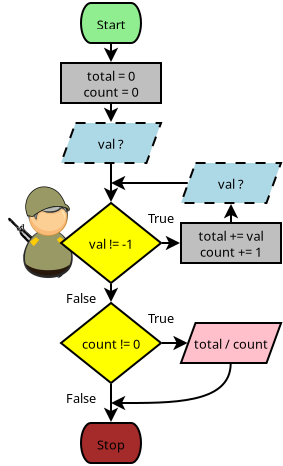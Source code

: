 <?xml version="1.0" encoding="UTF-8"?>
<dia:diagram xmlns:dia="http://www.lysator.liu.se/~alla/dia/">
  <dia:layer name="Background" visible="true" connectable="false"/>
  <dia:layer name="Background" visible="true" connectable="true" active="true">
    <dia:object type="Standard - Image" version="0" id="O0">
      <dia:attribute name="obj_pos">
        <dia:point val="10,11"/>
      </dia:attribute>
      <dia:attribute name="obj_bb">
        <dia:rectangle val="10,11;14.109,15.869"/>
      </dia:attribute>
      <dia:attribute name="elem_corner">
        <dia:point val="10,11"/>
      </dia:attribute>
      <dia:attribute name="elem_width">
        <dia:real val="4.109"/>
      </dia:attribute>
      <dia:attribute name="elem_height">
        <dia:real val="4.869"/>
      </dia:attribute>
      <dia:attribute name="draw_border">
        <dia:boolean val="false"/>
      </dia:attribute>
      <dia:attribute name="keep_aspect">
        <dia:boolean val="true"/>
      </dia:attribute>
      <dia:attribute name="file">
        <dia:string>#/home/mic/Documents/tomamic/images/algo/soldier.svg#</dia:string>
      </dia:attribute>
      <dia:attribute name="inline_data">
        <dia:boolean val="true"/>
      </dia:attribute>
      <dia:attribute name="pixbuf">
        <dia:composite type="pixbuf">
          <dia:attribute name="data">
            <dia:data>iVBORw0KGgoAAAANSUhEUgAAAhcAAAJ6CAYAAACbs2DMAAAABHNCSVQICAgIfAhkiAAAIABJREFU
eJzs3Xd4HOd16P/vzM72XSx6IzpAEqxiEzspihIlilTvsuQaS7LsyDW2r3MT53eTOM6Nk+sblyS2
Y1/HsWVHcWTZlmLLclGXSLGTYAcJEL2XRdk+vz+WBIHdBbAAAewCOJ/nwQPindnBAQhgz75z3vOC
EEIIIYQQQgghhBBCCCGEEEIIIYQQQgghhBBCCCGEEEIIIYQQQgghhBBCCCGEEEIIIYQQQgghhBBC
CCGEEEIIIYQQQgghhBBCCCGEEEIIIYQQQgghhBBCCCGEEEIIIYQQQgghhBBCCCGEEEIIIYQQQgiR
bJREByCEmLVUIBNwXH4zAqmABqQMOy8AuId93Hv5YzfQB3TPRLBCiJkjyYUQIhYNKALKL7+VAQVA
LpA17E2dos/XCTQBjRHva4CzwAXAN0WfSwgxzSS5EEKUAtcBqy6/X0E4sTAmMqgIQeAScO7y2zHg
MHACGExgXEKIGCS5EGJ+sQObgG3AdmA14EpoRNcmAJwBjgAHgbeAQ4A/kUEJMd9JciHE3GYGbgBu
AbYCawnf8pjLBoD9wBvAm5ff9yU0IiHmGUkuhJh78oA9wF5gF+Fiy2umqgoOhwWHw0pKioWUFBtO
pwWbzYzRaMBsNmEwKNhs5lGv4fMF8Hj8eDx+Bgd9DA768Hp99PZ66Onpp6dnkP5+z1SEO+LTEp7R
eOny2xFAn+pPIoS4SpILIeaGPOBh4BFgHZP83VZVhexsF3l5aWRlpZCV5bz8PoX0dAeqOlX1m6Pz
+4P09g7Q1dVPa2sPra29I957vdd8x6OFcJLxPPBrpGZDiCknyYUQs1cKcA/wKLATMEzkwZqmUlSU
RVFRBgUFmRQWppOfn47JlNx3Tdrb3dTVdVBf386lSx3U1XXQ1TXpux79wK+A54AXCS+TFUJcI0ku
hJh9NgAfBR4ArPE+yGzWKC3NYeHCXBYuzKO0NDvpE4l4ud2DVFe3cP58M9XVLdTWthEMhiZ6GS/h
ROPfgP9Glr4KMWmSXAgxO1gJ3/L4KOGizLjk5LhYsaKYFSuKWLgwF4Nh+m9rJAO/P0BNTRunTzdQ
VVVPbW0bodCEyizagR8TTjQOTkuQQsxhklwIkdxygU8BHwbSxztZUaC8PJfVq0tZubKI7OzZvMp0
6vT3ezh1qoGTJ+s5caKOnp6BiTz8BPAvwA8Y2WlUCDEKSS6ESE45hJOKpwHbeCfn5aWydm05Gzcu
JCsrZbzT573Gxi4OHrzA/v3naW3tifdhbsKzGd8k3MRLCDEKSS6ESC5lwP8A3g+YxjrRZjOzadMi
Nm1aRGFhxowENxfV1rZz6FA40ejsjLsw9BXgq8AvkWWtQkSR5EKI5JAOfA74JOHGV6MqKspk+/Yl
rF+/ELN5bhRkJgNd16mubuGdd87x7rvn8XjiWvJ6HvgG4dsm3mkNUIhZRJILIRLLAnwC+AJjtOFW
VZV168q48cbllJVlz1hw85XX6+fQoYu8/vppqqub43nIJeAfgH8l3CFUiHlNkgshEkMB3gP8DeFN
wmLSNJWNGxexe/cqqaVIkLq6Dl59tYp9+87j8wXGO70F+DIykyHmOUkuhJh5i4BvATtGO8Fo1Ni6
dTG33nodaWlT0r1bXKOBAR9vvXWGV16poq1t3F5bdcBfAd9HNlET85AkF0LMHCPhuoo/I3w7JIqq
KmzatJg771xHauq4i0REAoRCOgcPXuCll45QV9cx3unngS8CP0EKP8U8IsmFEDNjDfCdy+9jWrJk
Affdt1FWfswi588389JLRzh27NJ4px4gXKz75vRHJUTiSXIhxPSyAF8i/MQSsz3mggXp3H//RpYu
LZjRwMTUqa5u5vnnD3D2bONYp+nADwkX7zbMSGBCJIgkF0JMn+sJt49eEuug0ahxxx1r2LVr5Yzs
Niqm36lT9fz85we4eLF1rNP6CRd9fgXZv0TMUZJcCDH1jMCfE36FGrMRxZIlC3j00W2yAmSOOnq0
lueff5fGxs6xTjsJPAm8MTNRCTFzJLkQYmotJ7wHxepYBx0OCw88sJGNGxfNbFRixoVCOq+/fopf
/OIAfX2e0U7TCdfifB7onrHghJhmklwIMXU+RLhbY8xt0K+7roTHHttGSkrcu6SLOWBgwMsLLxzi
lVeqxtoGvpnwPjI/nbnIhJg+klwIce2shDez+mDMg1YTDz20mU2bZLZiPmtp6eYnP3mLkyfrxzrt
GeBjyCyGmOUkuRDi2lQQfrV5XayDS5Ys4P3vv0EaYYkhBw9e4Mc/fhO3e3C0U5qBDwMvzlxUQkwt
Q6IDEGIWu5fwE0Bx5AGj0cBDD23moYe2YLWOubmpmGfy89PYsqUSt9tDfX3MJlwO4BEgg/Duq+P2
HBci2cjMhRATpwB/QbjzYtTvUFZWCk8+eTOFhZkzHpiYXc6ebeTf/u012ttHbSd+AngAOD1zUQlx
7WTmQoiJMQPfAz5OjMRi5cpiPv7x28jMlCWmYnwZGU62bavE6/VTUxOzN0Y28AHCu64en8nYhLgW
klwIEb8M4JfAnZEHVFVl7941PProVkymmK0thIjJYFBZvryQ0tIczpxpwOOJ2ufMRPgWXDnwErIR
mpgF5LaIEPGpBF4g/Ad+hJQUG08+eTMVFbkzH5WYU/r6PPzwh69x+HDNaKccAe4BRj1BiGQgMxdC
jG8b8FsgP/LAggXpfPrTt1NQkD7zUYk5x2TSWLeuHLvdzJkzDYRCURup5gKPAu8QvlUiRFKS5EKI
sd1IeMbCFXlgyZICPv7x26QplphypaXZLF9exKlTDQwMeCMP24H3Ap3AuzMenBBxkORCiNHdDvwc
sEUe2Latkj/6o51SXyGmTWqqjc2bF9Ha2kNTU1RPLRXYQ3g27dfAqK0/hUgESS6EiO1R4CeEi+mG
KIrCgw9u4u6716OqUrIkppfRaGDt2nJUVRltO/e1l9+eRwo9RRKR5EKIaE8A3yXi90NVFd7//hvY
vn1pYqIS85KiwKJFeRQXZ3Hs2CUCgWDkKYuAXYRn2QZmPEAhYpDkQoiRngT+hfC08xBNM/DEEzdz
/fVRi0WEmBE5OS6WLy/kxIk6Bgd9kYcXEL6N90ugZ8aDEyKCJBdCXPUo8K9EJBYmk8ZHP3orK1YU
JSYqIS5zuWysX19BdXULXV39kYezCHfz/A3QNuPBCTGMJBdChN1NeEfKEb8TFouJp5++jcrKqFWo
QiSE2Wxk/foKGho6aGmJmqRIAR4mvHS6acaDE+IySS6EgFuA/yKieNNiMfGpT+2hvDwnMVEJMQqD
QWXdujK6uvqpq4va/MwKPAj8DohZBSrEdJPkQsx3mwj3sRix3NRk0nj66d2Ul0vXTZGcFEXhuutK
ADh7NmqSwgo8BPwBaJjRwIRAkgsxvy0Bfk94KnmIphn46EdvpbJyQWKiEiJOigKLF+djtZo4dao+
8rAFuJ/wtu2SYIgZJcmFmK+yCCcWecMHVVXliSduluJNMauUleVgt5upqqqLPGQhXOT5EtA844GJ
eUuSCzEfWYBfASuHDyqKwgc/eCPr1pUlJiohrkFpaTYul53jx6O2HLEQ3lX1F0BUgYYQ00GSCzHf
KMAPCLdOHuHBBzezbVvlzEckxBQpLs4kJcXKiRNRCYadcB+M/wTcMx6YmHckuRDzzf8C/jhycMeO
Zdx557oEhCPE1CouzsLptMaawUgFbgX+Axic8cDEvCLJhZhPHgC+Tnj2YsiyZYV86EM7UBTZK0TM
DSUlWRgMCmfORK1EzQa2Ee7pEpjxwMS8IcmFmC8WEl5yahk+mJeXxtNP3ya7m4o5Z+HCPLxePxcu
tEQeKgQWAz+d+ajEfCHJhZgPrIS3pS4ePuhwWPj0p28nNTVqR3Uh5oQlSwro7OyL1WhrGeGZi9dm
PioxH0hyIeaD7xK+1zzEYFD5xCduo6AgI0EhCTH9FAVWrCiitraN1tbeyMM3AicvvwkxpdTxTxFi
VnsceF/k4L33bpDum2JeMBhUHn/8JvLz0yIPKcD3gbUzHpSY8yS5EHPZKuBrkYNr1pRy000rEhCO
EIlhsZj42Md243RaIg/ZgGeJ6FIrxLWS2yJirjITrrMYsZ1pdraLp5/ejdEoP/pifrHZzJSV5bB/
/3lCIX34oTSgCHguMZGJuUj+woq56svAPcMHjEaNT35yL+npjgSFJERipac7SEtzcPRoTeShlUA1
cGzGgxJzkiQXYi7aCnybiH4W73nPVlasKExMREIkicLCDDo63NTXR60guZnwLZKumY9KzDVScyHm
GjvwPSJ+tpcuLWDrVmntLQTAI49sJSfHFTmcAvwEMM58RGKukZkLMdd8A7hl+IDdbuGTn9yDxSJ/
M4UA0DSVsrJc3n77TGT9xQLCM35/SExkYq6Q5ELMJTuBfyTidsgHPrCDsrLsxEQkRJJKTbVhMKic
Pt0QeWgL8CpQO/NRiblCbouIucIEfJOIxOL668tlC3UhRnHrrdexeHF+5LAB+HfCG50JMSmSXIi5
4rPAiKIKl8vGI49sTVA4QiQ/RVH44AdvxG6P6n9RCPzfBIQk5gi5LSLmgmLgx4RnL4a8733bKSnJ
SkxEQswSVquJ7GwXBw5URx5aBRwFTs98VGK2k5kLMRf8E+FVIkOWLClg3bryBIUjxOyyenUJW7Ys
jnXom4SbbAkxIZJciNnuXmDP8AFNM/DII5sTFI4Qs9ODD26K1WAuH7k9IiZBbouI2cwEPA+kDx/c
s2cNa9ZIEacQE6FpBgoK0tm371zkoesId+6U2yMibjJzIWazjwEj7n1kZ6ewe/eqBIUjxOxWWbmA
LVtiNpv7JhFJvBBjkeRCzFYu4E8jBx98cLNsSibENXjggY2xbo/kEe4hI0RcJLkQs9XngMzhA4sW
5bNiRVGCwhFibrBYTLz3vdtRlKhDjwG3z3xEYjaS5ELMRvnAJ4cPKArcc8/1CQpHiLklvBfPkliH
vgnItsJiXJJciNno/wNswwfWrCmjrCwnMdEIMQfdf/9GMjKi8ogi4M8TEI6YZSS5ELNNEfCB4QMG
g8rdd8ushRBTyWIx8uij22Id+jThFSRCjEqSCzHbfJ6ILaG3bVtCdnbU9tFCiGu0bFkha9aURg5r
wLeQ5w8xBvnhELNJLvCh4QOaZuC221YnKBwh5r6HHtqMxWKMHN5AxO+iEMNJciFmk08BI3ZY2rx5
MamptlFOF0Jcq9RUO3fcsS7Wof8NZM9wOGKWkORCzBYu4MnhA6qqsGvXygSFI8T8sXPncgoLMyOH
0wknGEJEkeRCzBYfJ5xgDFm3rpzs7JQEhSPE/KGqCo89thUluvnF+4HtCQhJJDlJLsRsYAL+ePiA
osBtt0mbbyFmSklJNtu3R/W+UICvIs8lIoL8QIjZ4D4i7u2uXFlMfr5sdSDETLr77vWkpETVOK0B
3peAcEQSk+RCzAZPRQ7cfPOKRMQhxLxms5lG64T7t4BzhsMRSUySC5HslgJbhw/k5aWycGF+gsIR
Yn7btGkRxcVRxZ05wJ8kIByRpCS5EMnuY4Tv6w654YalsTZVEkLMAEVRuP/+jbEOfZZwB10hJLkQ
Sc1BeCfGISaTxoYNCxMUjhACwjsQr1pVEjlsBf565qMRyUiSC5HMHgJGrDVdv74Cm82coHCEEFfc
d98GNC3qKeRRQDb6EZJciKT2nsiBG25Ymog4hBARsrNd7NixLHJYBf4hAeGIJCPJhUhW+cANwwcK
CzMoKooqJBNCJMjevWtxOCyRw9uAvQkIRyQRSS5EsnoEMAwfuP76igSFIoSIxWYzcfvta2Md+ksi
CrHF/CLJhUhWjwz/QFHg+uvLExWLEGIU27cvISsrqg3/GuDuBIQjkoQkFyIZVQAjXg5VVOSRnu5I
UDhCiNEYDCp7966JdegvkeeYeUv+40UyeixyQGYthEheGzYsJCcnNXJ4OXB/AsIRSUCSC5GM7hr+
gcGgsnZtWaJiEUKMQ1UVbr895uzFXxFROyXmB0kuRLLJB64bPrB4cX6sinQhRBK5/vpy8vPTIocX
EVE/JeYHSS5EstlDRJX58uXSUViIZKcoymgrR/4C0GY4HJFgklyIZHNb5MCKFYWJiEMIMUFr1pRR
UJAROVxBjIZ4Ym6T5EIkExOwa/hATo6L7GxXgsIRQkyEosAdd8Scvfgs0vdiXpHkQiSTbYBz+MDy
5TJrIcRsct11JRQWRnXSXQ7sTkA4IkEkuRDJ5JbIAam3EGJ2URS49daVsQ79yUzHIhJHkguRTLYO
/8Bo1Fi0KC9RsQghJmnt2jIyMqKa3u0k3LlTzAOSXIhkYQXWDR8oLc1G02SJvBCzjaqq7Ny5ItYh
mb2YJyS5EMniesIFnUMqKnITFIoQ4lpt27YEuz2qP82DgHTEmwckuRDJYmvkQEVFTiLiEEJMAbNZ
Y9u2yshhA/B0AsIRM0ySC5Estgz/QFEUSksluRBiNrvpphUYjVG3Nh8HopphiLlFkguRDFRg4/CB
/Pw0bDbTKKcLIWaDlBRrrE0H7cD7ExCOmEGSXIhkUAakDx+Qegsh5oZdu1aiRLfPehxpqjWnSXIh
kkFUWXlRUVQTHiHELJSfn87ChfmRw5XEqLMSc4ckFyIZLI8cyM9Pj3WeEGIWilHYCeHZCzFHSXIh
ksGI5EJRID8/NVGxCCGm2Jo1ZTidUctSHyDidqiYOyS5EMlgRHKRkeHEYpFiTiHmCk1T2bBhYeSw
BXgsAeGIGSDJhUg0MzDir47cEhFi7tm2bUmsws6PJCAUMQMkuRCJVgkYhw8sWJCWoFCEENMlNzc1
1iqwJcDmBIQjppkkFyLRojYyWrBAZi6EmIu2bVsSa/iJmY5DTD9JLkSirYscKCrKSkQcQohptmZN
GXa7OXL4fsKNtcQcIsmFSLS1wz+wWk1kZ6ckKhYhxDQyGg2sX18ROWwHdicgHDGNJLkQiWQEVg4f
KC7ORIlR9SWEmBtitAOH8LJUMYdIciESaRlgHT5QXCy3RISYy8rKcklLc0QO34HcGplTJLkQiRTV
mVPafgsxtykKrF5dEjlsA/bMfDRiukhyIRJpUeRAfr4sQxVirlu7tizW8IMzHYeYPpJciEQa0TxL
USArS4o5hZjrystzSE2NuguyB4i6XyJmJ0kuRCKNKBtPTXVgNGqJikUIMUMURWH16tLIYRvwA+CP
gU1ENNcTs4skFyKRRsxc5OTIrIUQ88Uot0buAb4OvAW0As8AtyLPVbOO/IeJRMkCXMMHsrNdo5wq
hJhrKipySE21jXVKKvAI8GvgDPBhZDZj1pDkQiRKfuRARoYzEXEIIRJglFsjo6kAvgOcIrxsVSQ5
SS5EokTtYJSSMuarGCHEHHP99eWkpTmw2aJago+mHPgF8Bwg69aTmFTPiUTJiRxwuayxzhNCzFHl
5bn87d++Z+jjnp4BamvbqKqq48iRGrq7B0Z76D2E9yV6EHhn+iMVE2VIdABi3roV2DV8YNeulbhc
MnshxHxlsRjJyUllxYoibrppOYWFGXR09NHd3R/rdBfwPsAN7JvRQMW4JLkQiXIf4eVmQ26/fS0W
i9RrCSHCNRl5eWls3VpJUVEGFy+2MjDgizzNQHjTs1Lgl4A+03GK2CS5EInyHuC64QP33rteNi0T
QkTJzU1l27YleDx+ampaY52yClgMPA+EZjQ4EZMUdIpEGdGez2jUUFX5cRRCxGYyaTz88GaeeuoW
bDZTrFMeAn4GxF0dKqaP/DUXiTKiuMJsltpiIcT4Vq0q4X/8j3tG24foduA/kFn5hJPkQiTKiD0E
JLkQQsQrJ8fFZz97JyUl2bEO3wV8eYZDEhHkL7pIlBEzFyaT/CiKuc/nC+B2e3C7B3C7PfT1XX3z
ev14vQG8Xj8DAz58vgCBQACAUAgGB0cWM2qaOiIpt1pNmM1GLBYjZrMJqzX8ZrebcbmsOJ1WUlJs
pKRY58Tvm81m5hOfuI1//MdfxarD+CxQBfzbzEcmQJILkTgRyYWsEhGzn8fjp62th5aWXtrbe+nq
6qezs4/Ozj66uvrp7/ckOkQgvOQzPd1BRoaTjAwH6ekO0tOdQ2Mul43ZUFtts5n51Kf28NWv/nes
BONbwDnC+5SIGTYLfnzEHHUKqLzyQUlJNl/4wt0JDEeI+LndgzQ0dNLQ0EVjYyctLT20tvbQ0zNq
06dZRdMMpKfbhyUc4aQjMzOF3FwXTmdyNbzr7R3gb/7mebq6+iIP1QPLgZ6Zj2p+k5kLIYQYQ1tb
LzU1bdTWtlFX10FDQwdud3LMQEyXQCBIa2svra29MY9brSZyclyX31LJyXGxYEEGubmuhCwnT0mx
8dGP3sJXvvILfL7A8EMFwP8B/mjGg5rnZOZCJMpJYMmVD0pKsvjCF+5JYDhChGsiqqtbOHeuiZqa
Vmpq2ujv985oDJqmYTKZsFgsKIqCxWoZOqYAFouFQc/V5Mbv9xMKhQgGAng8HgYHE5f4mM1GCgoy
KCrKHHrLz0+dsWXmhw5d4Nvf/i16dCutPcCvZiQIAcjMhUicEb/+Mf4YCDHtvN4AFy40c/ZsE2fO
NFFb20ogMLU9mIxGI65UFy5XCi6XC1dKCnaHHZvdhsNux+5wYLfbMJvNmM3mUZ+IFUXBarNht1mx
2mzYbDasVkvMmYK+vn48g4P09/dz8WItFy9cpK+vj76+fty9bnrdbrq7u+nq7MLv90/Z1+r1+qmu
bqa6unlozGzWqKjIpbKygMrKfAoLM6ZtdmPNmjI2b17Mm2+eiTz0beT2yIyS5EIkCckuxPS7kkyc
OdPE2bPh2Ylg8NqTCZvNSkZmJlmZmWRmZZCZmUlGRjqpaanY7fbxLxCD0WjEZrNhs1uxO+w47E5U
Nb4nZYfDjsNhJzMrk+KSYvLz8+jri6pHAKC/v5+urm66u7vp7uqmq6vr8sc9dHd1MTAwOKn4r/B6
A1RV1VNVVQ+A3W5h8eJ8lixZwPLlhaSnO8a5wsQ88MAmTp5siKy/KAA+B/zPKf1kYlRyW0QkyhGG
tf9esCCdL37x/gSGI+aq5uZujh6t5fjxWi5cuLZkwmg0kpObQ+7QWy45udk4nc5rjtNkNuFwOHA6
nDicDszmmF0oJ6XuUh1tbe0Teoyu6xw4fJwzZ87j8/nweb14vR58Hg9ejwev14PfF7XXx4QoSriY
e82aMtauLSMjY2oSjaqqOr7+9V9Fzoj2E96yvWVKPokYk8xciEQZ8bLC6526qVkxv4VCOtXVzRw7
VsvRo7W0tExuJtxgMJCbl0tBwYLwW+ECcnJypqx+wGg0hpMJp4MUlxOTafq6Vvf0xi7MHI0/EOCt
dw7S0NiMajBgsVqxWKNXiIRCQULBIHnZmXgGB2hsaKSxsQmvN746FV2HixdbuXixleee20dlZT5b
tixm1apSjMbJN9lctqyQtWvLOXCgeviwHfhT4BOTvrCImyQXIlEkuRBTxuPxc/Jk3eUZirpJ9ZPQ
NI3CwgLKyssoKyulqLgQo3Hq+q9YzGYcKU6cDjt2pxPTFF57LAMDg/i88c8wuPv6ee3N/fT0jJ+Q
qKoBVTXQ3u1m+dJF3H7HHgA62jtoaGikvr6e6vMXaGpqRh+nsErXdU6dauDUqQbsdgvbt1eyY8dy
UlNtYz5uNHfeuY5Dhy4SCo2YqXoS+Afg0qQuKuImt0VEovyU8LbrQHjjsm9840MJDEfMNgMDPg4f
vsDBgxc4c6aJQCA4ocdrmkZhUQFlZWWUlZdSVDS1yYTZbMLhcOJMceB0Oqf02hMxkVsizS1tvPn2
u3h9k0v2Fy8sY+3qFVHj/f0DXKi+wLlz56k+X01HR2dc19M0lXXrKtizZzU5Oa4Jx/PDH77G66+f
jhz+EvBnE76YmBBJLkSifB94//CBf/7nx+MuWBPzUyAQ5PjxOvbtO8fx45cmlFAoikJhYQELFy2c
lmTCZDLicDpJcTpxOJ1J0XU2GAxy4ngVweDY3ydd1zl9tpojx06OO8MwnmVLFnHdiiVjntPV1cXJ
qlMcP3aC2tpL435OVVXZuHEht9++hoyM+Otburr6+LM/+4/In5N6oASYWDYqJkT+kotE+QbwseED
X/3q+7HZZLdkMZKu65w/38y+fec4ePAiAwPx950wGo0sXFTBkiWVLFm6BIdjcis3YjGbTdgddpxO
Jw6HA7M5+X52W1paaahvGPMcr9fH2+8eorFx6uocN65fTVlJUVzn9vb2cvDgYV575Q0GB8fucKpp
KjfdtJK9e1djNseXvH3rW7/l0KELkcO7gZfiuoCYFKm5EIkSNU/rdg9KciGGNDZ2sW/fOfbvP09n
Z+xllLE4U5yXk4lKKirKp2R2Itxjwnq5L4Udh8ORsNsc8QoFQ7Q0R+23MUJHRxdvvH2A/oGpbVv+
7oGjpLpcpKeNfysjJSWFG2+8gcLiYv7wypt0tDbT09UVczYjEAjx0ktH2L//HPffv5F168rHvf6W
LYtjJRcfQpKLaSXJhUiUqJdJvb0ecnISEYpIFh6Pj337zvP666epq4t/6WReXi5Lli5h6dJKFhQs
uOYmTapBHWpw5XDYsdvtM9Zlcqo0NTURCMSunQiFQlSdOsuJk2ev+TZILMFQiNff2sfum3fEvaS2
vLSYM2ersTsc+H0+2lua6WhrjSzIBKCrq5/vfOd3vPtuNY89tm3MvU6WLi0gNdVOd3f/8OFbARWY
2o5pYogkFyJRopILt3tubPokJq6urp1XXz3F/v3n4145lJqayurV17FqzSpycrIn/bkNBgNWqyXc
8dJmvdz5Mrk25pqowcFBWlvbYh7r6unhnX2H6OqOf3mq3Wpi07J8jl3soqdvEK/Xh6pAaIy8pL9/
kP0HjrBty/q4PoeiKKxYvoQ33noXo8lEXmERWbl5tDY30dHWih4jyThypIbq6mZ27FjODTcsiZlk
qKrCmjWl/P73J4YPuwh37DwWV3BiwiS5EIkSNV/b23ttnQDF7OLzBTjZ7HHBAAAgAElEQVRwoJpX
Xz0Va7vsmKxWKytWLmf16lWUlBZPaIbiyj4dFrMl/N5ixmq1YrFYxn/wLBIK6Vy8WBs1IxEKhTh5
+hwnTp6NORsQS15WGh/Yex07lqShKTpvn2nnt1U9GG0uFqb5OXOhid8dHn1VZ11DExdr6ygtLozr
8xUuyCMtNWUo8dGMRvILi8jKyaWx7hI9XdGrTNxuD7/85QF+9avDrF9fzm23rSY7e+TtmIqK3Mjk
AmArklxMGynoFImyCBixAcDevWu48851CQpHzJSmpi5ee+0U77xzloGB8fsvaJpGZeViVq9ZxeLK
RWha7NdEmqZh0DRMmhGT2YjJZMZkMmEyGTGZTUlZcDkdamsu0dHRMWKsta2D/QeP0tvrjusaiqLw
3tvXs3NpKtkuMy771VsbHW4vX3ymit4BP39230I8AZ2/fuYgjW2xZ0JMJiN7b92J1RpfEldTW8db
+w7FPNbd0fbipYsXK4DFoz1e0wzs3n0de/euHVp91tMzwOc+98PIU58BHo0rKDFhMnMhEqUxcmAi
RXtidgmFdI4cucjvf1/FuXNNcT1m0eJF3LjzBjZsvB673Y6CgqpdrXtQVQOapqEZDKMmHPNNc3PL
iMTC6/Vx+GgVF2vr4q6tsJhN/MUHd2AM9bMgw4rNPPJ7m+E089UPr+Zrv2nlc997l0/eXsG/f3Iz
3/n9JX7yu5NR1/P5/Ow7cIQd2zbG9fmLiwo4euIU/f3RM5mpGVlbgz5feUNDw18DH4n1+EAgyAsv
HMLnC3DffeHP6XLZyMhw0tExIrkaNUER105+I0Wi9AFtQNaVgfb2+F5VidnD6w3w1ltn+N3vjtM2
yivb4aw2KzfddCO337GHsvKyGYhw7mhv76CxIZyzh0IhLtTUcfT4qbhbcQM4bFYev2MVg/1dbF9X
POp5JoPC+7dlY7Zv4z/fOcLpuh4+tnsRGxZn8afffZNBb2DE+Y1NLVyouRTX8lRFUahcVMHBw8dj
HXZl5BXsaGhoeIrwFur/D0iPdeLLLx9j/fqFFBZmAJCR4YhMLhaMG4yYNEkuRCJdZFhyEfGLL2ax
3t5B/vCHKl599WRcrbgrKsrZe8dt7Nx5I1bb7C6mTITW1jbq68K7jtY3NHP4WBVu98RmAp1OG3s3
VrCi0M7iwtRxz89yKNy2zIamrcPUc57//V8n+JN7lvGDP9nBZ76zj0utI3+fDx05QX5ONpY4bo+U
lxZxouoM3hgbowUCvg8R3oDsQSBttGvoOrS0dA8lFzGWuU9d0xMRRZILkUg1wFApeXd3P4FACE2b
XUv+xFVNTd389rfHeOedc+N2zzSbzey4cTt7b99D5RKZoZ6s+voGWltaaW3r4PiJ07RMcPdTgJwM
J7u3VPK+rQVYzPFvGFaRAaVbHZxtXo6n4xJ/918n+Mw9y/jexzfzxR8d5q1TVwt1fT4/+w8dY3sc
q0c0TWPhwlJOVI0oy6KjrZWmukt7gD3jXcNs1igru7q2PUbtr/yhmUaSXIhEujj8g1BIp6urj6ys
lETFIybp7NkmXn75KMePX4rc5jpKQWEBd9y5l1233DylHTPnG5/XR01NLTW1lzh24jTNLbGXno6n
IMfFpz+wk21LsvH1dIz/gAhGAqwptRLILyHVbuL//uIkn7prKX/7/jV89fmT/Oydq6tJ6huauFTX
SFFh/rjXXVRWQtWwPhyNl2ppb42vi6jNZuY979lKevrVLdz7+qJuD3XHdTExKZJciES6GDnQ0tIj
ycUscuLEJV544RAXL46/lHTFyuXc/8C9bNy04ZqbXM137e0dHD50jGNVp2gapwvnqHRYUprJP33x
EVJtBnw98W0mFikUCuH3+zGazSwsyuTDtxj46Zu1PLy9hM/cs5SMFDP/+ptzQ+e/e+goWZnp464e
sVgt5Ofl0NDYTF9v77iJxZWZimXLCtm0aREOx9Xr6zo0N3dFPmTsvujimkhyIRIparvC5uYuli+P
b028SJzjxy/xwgsHqakZ+9Wyqqps3baFBx68l8WVcuvjWnkGBzl85Dh/eO0tOjsn/8LboCo8tHMx
f/LwBgK+Tvrbu1A0Exgm95QQ8PsxaAaMdgdZAT/3bCzirVNtbF2azQduKsdm1vj6C6fQ9St7mRzm
xm0bx00yK8qKaWhsprszekZFURQWL85jxYpiFi7MpbAwY9QuqvX1HbjdUbU/hyf1xYq4SHIhEulU
5EBjo8xUJitdh+PHa3nhhUPU1o6dVFgsFm7dvYt777+HvLzcGYpw7vJ6vRw4eJSXf/sqff394z9g
DGlOC//wsR2sLM3A09NJ6HKLcD3kR5lkcoGuE/D5MZnNmJwu9FCQ6xdmcK7JzcI8Jw9uLcZsVPn7
n1VdnkVo5cy5i1QuGntFUH5eDjarFb9/ZNdWVVX58z+/j/z8Ues5R3j11apYw6/H+dWJSZDkQiRS
K+ENzDKvDMSYuhQJputw7FgtL754kNrasYsF09JSueueO7njzr04nfFvjS1ic/f1XU4qXsHni68t
+lh2rC7ky09sRw148fR0MqJAJhgCQxDU+As6hwsGA4R0I6pqwGR3ood6KMm20zvoJ8Vq5K4NhQx4
g3zzxfCE5dFjVeRkpZOWNvrKFEVRKCsr4tzpka9DQqEQVVV1cSUXFy608uabZyKH+4CfT/BLFBMg
yYVItFPAtisfNDXJzEWyCCcVNbzwwiEuXRo7qcjJzeGRRx5k1603J/1uoclO13Uu1lzilVff5OSp
s1NyTbvVyJ+/bzM3r16Ar78Xf8wNzXR0vwfFaIkrwVBUFWNKGgaThcG2JtBDBANBVKOKwWTBaA3A
YD+aRSWk66iKwiPbS+h0e/jxazUEQyFee/Ndbr35BiyW0Tc3Ky8pxpWWRkfbyNqS557bR0aGkzVr
Skd9bENDJ//8z78hFL0JyvcJJxhimkhyIRJtRHIxMOClq6uftDRZRZBIJ0/W87Of7R83qcjNzeWR
Rx9i1y03SZfMaxAKhWhqauHI0RPsP3CY/v6p28Rv4/JCvvxHm7Aqfjw9XcAYy3l0Hd0/CKoRxRi7
XbpqNGO0O9FsThRDOAmxZObiaWsk4PejaRqKomC0OQgG/IT8PnRdwesPYjYa+OieSjr7fLx0qJH+
gQFee/Mddt6wBU2LndDY7VZKS0tpbmxgoO9qPhAK6Xz3u79HUXayevXIBCMQCPH66yd5/vkDeDxR
vTK6gb8c59smrpH8NRCJFrVx0KVL7ZJcJEhtbTs/+9k+Tp0au5A+Ly+X9zz6MDft2ilJxSQN9A9Q
39jEsWNVHD56Aq93/H1WJsJms/DUvRt4cEM2gUE3gXi3VteBoB896MfoTMeYlh0eVBRUowlFiS6a
1Cw2LJl5eDqa0bm6aZXZ4cLb2wnBIIbLxZaKAl+4fwUtXR6OXOykvaOL197cx45tG0ctyCwszKe+
pIzzp04SDF7t/hkIBPnWt37LXXddz86dy7l0qY2qqjrefvss3d0xEzQdeJxwd2AxjWQ9mEi0TcBb
wwduv30td9yxNkHhzE9tbb38/OfvcuBA9Zh9KkxmMzn5C1i2fBll5aWUFhdSVlKEM0XqK8YSCoVw
u/toaW3j7LkLHDt2ks6u6akvMqgqlYvLeXL3UtYtCBAKjt3MbDzW/DI0e3zLw0MBH7rPC55hMwyB
2DMmHW4vj3/9bVp7wqs4Fi0sY93qFTGv2z8wwM9feJn+PjcXz56Je1fXGP4U+PJkHyziJ8mFSDQb
0AsMzYmuXFnMxz52a+Iimkfc7kFefPEQr79+ikBg9D/YJrOFnLx8UjMyYi4fTEt1kZ+fS35eLvn5
OeTn55Geljrv+lmEQiG8Hi/9AwN0dXXT0NhM9YUaqqtr8PmvvSBzLAoKhQV5PHTzcraXaqRZJv0E
fPmCKpbsBRhTMib80FBvB3rg6kxMwDuIry96b5nT9T089U/78AfDsW7esJaS4oKY13z2uRcIBIL0
dndTW30u7o3YLvMDfwx8eyIPEpMn85ki0QYI110svzJw6ZLMWE43r9fPyy8f4+WXj+HxjP6kZ7GY
WVheysKyBQz6gvQM+OkbjD6/q7uHru4eqk5ercrXNI2MjHSyMtPJzMwgMyMNV0oKqWmpuFxObNbZ
tYdIKBQiEPDj9wUIBAJ4vF76+wfo6XXT2dFJY3MLTU0t9PT04p2ClR0TkZmRznt3r2TnIitpFh24
tsRCNRgwO1IxmCf3f6RYHejuq025NLMVPRDA7xl5q6KywMVHblvE118IryDZd+AIJpOR/LycEee1
dXQOtZNPSU2lfPESaqrPEYgvYXsDeAo4MakvRkzK/HpZIZLVvwHvGz7wd3/3GC6XLUHhzF2hUIjX
Xz/NCy8cpLc3ekvrK1IdFj7znm08cff1WIwGdF1HUVVQdAJBnbq2fmpa+znX2MuhC52crushGF2R
PyajUcPpcGK3W7FaLVitNmw2CzarFZvNis1qxWoLHzObzChquH+GqqrYLBYURcFkHn2Vwbjfi2AI
fyCcKAQCfoKBIIFggIA/gM/nx93XR0dnFz1dPfT2uukbHMTr9eL1+OgbGMDj8U701fOUy83J5OGb
lrGr0o7LfI0zFZdpZgtGe0p41klRMKRkTqq5Vqi3HT1iVYqnt4uQf2Rtia7D579/iLdOh1eDqKrK
ujUrKS8tQlEUfD4/v/3D63T3jNwIze/zUXP+LIMDMWsrBoFfA18H/jDh4MU1k+RCJIOnga8NH/jI
R3ZFVYCLa3PqVAPPPvs2jY2jt3m2mDWeumcDn3p4C6nO6PbMV59Lw//QQyFUg4EBb4B3zrTz8pFG
3jndPjTNPVMsFjNWmxW71YLNasOV4sBitWC2mDGgYrGZURUVTTXg9/vx+f14vF78/gC+gJ+AP4DX
58Pt7qOvb4DeXjf+QGD8T5wgi0tyeWzXEjaWWLBqU5PgKIoSXgUSMVuhGDTUlMyYO3+NRfd7CLlH
1pXooRDe3i5CwZHf2/ZeLw9/5TU8vqv1ISlOB6mpLlpb2/Fc3jbeabcOuPsHh151hEIhas6dre5z
9zYD54DzwEHgVcIJhkgQSS5EMlgHvDt8YNeuldx//8YEhTO3tLb28vzz+zl48MKo56iKwl3bl/BX
T9xMUe74220PFwrpI5533J4ALx1q5NnXa2jqkr/vU8VgULl1wyLu2VTI4iwNVZm6WRPVaMJkT0E1
xF4OqlhsqDbXxC6q6wR72iA0sqA0FAzi7elE10cmoN/9zTn+3++qx7xkSVH+pZpLjUURn+bk8YP7
l00sODHdJLkQyUADuoChLQzLynL4/OfvSlxEc4DXG+A3vznKSy8dwe8ffcXAjWvK+NJTu1heljPq
OeMJ6eEkI6iHCAVCmIwqOgqvVbXy8311HK7uYIJ3TcRlBdkp3HdDJTcvSydtistUrs5WWBjv6UB1
pKOYYve+GI3u6Sc0EF3IGQr48fR2DU2FhXTw+II88pXX6HBH7V46ZP2a607tP3R0ScRw0KgHUw4e
PDh1zUHENZOCTpEMAoRnLm68MnDpUjt+fxCjcXKtiOczXdd5662zPP/8u/T2jv739vqlBXzpyV1s
nIKN4lQFVIOChgE0Ax5fkJAeYk15BmvK0kFR2Hemjd8fa+adM20Trs+Yb1LtZnZvLOfm63JZnGNG
Gavx1SQZjGZMjpRwLU0cQgPdGIxZEKPPxWgUsxUG3USub1Y1I2ZHCl53L6CjKmBQ4UO7FvKV52LX
XRoMBgoL8kzvHj6q6/qITMjgNRiWAgfiDkxMO0kuRLJ4i2HJRSAQpLa2jYoK2fRqIs6fb+bZZ98a
cw+QBVkp/K/Hb+KBnSsmehs9bhZTOCm0mcPPK51uL8uKU8lLt3Lf5mIutfXzyvFmjtd2SaJxWUaK
hZvXFrFrVT6Lc63DEoqp/f6oqgGjzYnBPLFZCEIhQoPuid0eUVQUsxXdE53kGkwWjLYg/oFwTwyj
prJlaTb/+YaDmtboztx2mxWzxZyVnZ7S3NLRmzfiawpxHZJcJBVJLkSyeDNy4OzZRkku4tTbO8B/
/uc7vPvu+VGbYFnNGh9/cDOfengLNsvM7f+hKJCREn4iK8iw0dg5QENHP6vK0lhTkY5JU2nuGuTA
uQ7qO+bPzLZZU1lWks7OVYWsq0ijIG34ypepT7gURUGzOTCarRMuzrxC9wygm6zh7dnj/bwmW8zk
AsBotaMHgwS8g6iKgtOicdv1hfzzi1EbJpPqSgH0lKw01x9aOnpH3jNVlJUT+kLEtJPkQiSLNwjf
Hhn6mTx9upE9e9YkLqJZQNd19u07x7PPvkN/v2fU83ZvXMRXnt5N8QSLNadDfrqNezaFa/Lq2wd4
5Xgzrd1eFmTYWb8oExTo6PFwttE9pwpCzUYDC/OdLC/JYG1FJiuLU7CbZ+K2n4LRYkWz2WO27p6o
UF8PBlf8q0cUzYiiGaOWpV5hcqSg6yGCPi9mo8o9Gxfw0sF6LjSPXHqanZ2JzRDAYFBeASIKsvTl
iKQiyYVIFm7CS8g2XBmorm7B7w9gNMqPaSx1de386EdvcPFi66jnXLcwj7/96C1sWVk8g5HFryDT
xmM3lgHg9Qc5drGLd8930Njlwaip7FyZS6rDiK4rtPV6OF3XQ3vv6AV/yUJVoDTHQUm2k4oFqawo
TqUiz47DMpM/ywoGkwmjzTnqKpBJCQXQPX0o1vhbvism66jJBYT3IPG4uwn5fZjVEF97ajPv+/tX
6XSHE2ZFVTxFhXnmVG1QGQhqb0RdQKdi4l+ImE6yWkQkk78BvjB84FOf2ktl5YIEhZOcBgZ8/PKX
B3jllapYW0kDkJ5i5fPv3c4Td6/HoE7tr7miqCiqMrKwT9fRQ6Go5YXXoqffR9Wlbk439HK2oZdL
bf1kOM2U5znJcJoxGBTcA37q2weob+/nUvsA3jFWxUwHl91EUaadwiwbmSkWslIslOWlkOMyo6qE
45zi7388NLMVo9WGMonmV3FRFAyurLi2ZgcgFCLY3TLmKbqu43N301F/FoNBQ8sq5zPffhuDomLS
Qk+Vr9icXmLt/FKGoX/XF398/Jf9g77hjVhCA92dtvPnzyd/5jlPSHIhksnNwMvDB267bRV3370+
QeEkF12H/fvP8dOfvjNqd03NoPLE3ev5nx+4AadtggV7MSiqisFoRtWMqJoRxWAYc78QXQ+hB4OE
gn5CgQAhv++aN84arqvPx9nGHs41uKnvGGDAG8Bp1UhzmCnLdZKdasVkgD5PkE63l+4+H90DPrr6
vLgHA4R0nf7BcDwD/gCBYGhoTxVNUzFrBsyaAU1TsJoMqEo4gUh1mEl3mEizm0HVsRk1slOtGFTw
B3UCwRBpDhMZzmv/nk+aoqCZLWgW+9TOVIz26YwWVGda3OeH3F3o/tFv3QGg67TXnMTj7kRVDdhz
S3j5hJv1S/O+WHbLF/7qF//0iT+U2DoP/8XPu+6qrmsti/gMlccOHDgT+8Jipsl8s0gmbwAeYOgV
ycmT9ZJcAK2tPTzzzJucOlU/6jmrKwv56id2s2ZR3qjnxENRVDSzBYPZgqppTOQ1iKKoKJqKqhnh
8vNsKBgg6PMS8HrQg9fW9TLNYWLDoiw2LMoaMR4I6rR0D9LYOUh9rxeTUcVp08hJtWAxa9jNBnQd
VFXBYTZiMqmYDCp9g+F4TEYVfyBIvzeAoigMeMMJiNWkousQCOn4/EF0FDKdJlz2ybcdn2qKoqJZ
rGgWW9zLSqeC7vegB3xxF3cqZuv4yYWikJJThMfdSTAUoLfxPDcUp+GwcRvwV8scLTXo+lqnzXIE
GJFc6BjKAUkukoQkFyKZeAivGrnpysClS+10dw+Qmjo/9xkJBIL86leH+fWvj4y6a6lmNPLlT97L
E3uWooQmP0ugGgxoFnu4odIUrlFVDRqqVQuvDAgE8HsHCXgGmcoVEZpBYUGGjQUZE/s5cdqu/gk0
G1Uc1plbRXNtFFSjEaPZisFkntL/r4nQ+3tRXJlxnasY40tCTDYnJrsLb383AB53Fx5316aLP3io
G3QXCl4l6P8McO+I6yuhkgkFL6aVJBci2bzIsORC1+H48Uts21aZwJAS48KFFn7wg9doauoa9Zy0
jEz+/k/fxyMbswmMstxvPIqqYrQ60CzTv0upommYNCdGm53A4CABT3/CN/+aTRRVRTNbMVisqPHW
O0wjPehH93lQTNH70ERRVBSjGd0/fllESnYBbRe7I4evNNgwbyvxDR4+HxELqqxbTyIzN4cmRHx+
ETlw/PilRMSRMD5fgOee289XvvKLURMLs8VC2aJKNmxYx2PbCyaZWChoFiuW1MwZSSxGfGZFxWiz
Y0nLxGi1JeyV92xwJaEwp6RhTcvEaHMkRWJxRShGB87RKMY4khDA4kzDaLGPenxLha0AGDFNp+qh
yfevF1NOZi5EsqkmfN908ZWB06fr500r8BMn6njmmdfp6IjuUAjh7aizcvPIzstHURT+5sOb8bnd
Mc8di6KqmOwp4Sn1BAonGU40i52g30vQ5yPkT/xW5okWLqS1YDCbMcR5OyFhggF03yCKefxbUorJ
AgM9cVxUwZlVSGfd6RjHdKxmwwqgHii+OqpIcpFEJLkQyegFhiUXXm+As2cbWbbs2vfASFYDA16e
e24/r78e3ZnwiqycHDJycjFdTgiKctOozDYR8E5s1kLVjJidLpQkevV75dW5ZraGd9MM+An5vAR9
XkLXUEcyeyiomobBaAqvzjFOrJA20UKDfRjiSC5QVRSDFldhry01i57mGoIjikD1K+9WEd5efXgD
l+wJhCymmSQXIhm9CHxm+MDx45fmbHJx8OAFfvzjN3C7Y1fSW61Wdt92Cw2tHXg8vqHxzz20moBv
YomFwWTB7EhJ7tsQinL5SdaE0e4kFAwSCvgIBfxTvrQ1YZRwoevQMl+jacwlvkkvFET3DoY3KhuP
0QxxJBeKoqBZzMOSi6uzWbpOuaby2ogaZ534KkvFjJDkQiSjN4AerhZwcezYJR5+eEviIpoG3d0D
/PCHr41ZU7Jq9XXccedeQjpU//dvh8bNJo21xQ6Cft+oj42kmW2Y7M7Z9IIYCK9iUQ1WuPzEpesh
Qv4riUaAUDCAHpq65l3TQdE0DAbjiPezOpmIIeTpwxBHcqEYzeie/riuaXNl09/ZjDa8ViOcYygu
u9bc4b6apOgKjolFLKaTJBciGfmBl4AHrwx0dLhpbOwkPz89cVFNoYMHL/CjH70x6n4gzhQnd999
J8uWLwXgQs3IBOSxnYsnnlg45sbfXkVRMZjMI+pFdF1HDwYIBQLh98EAoVAIprhr6BhRoagKikFD
VQ0oqgHFYAgnRhPsFTJrBQNxrRxRtPiX+1qc6fj9gxgMGoqqjVi9XJiq9Q5PLoDRK0DFjJPkQiSr
FxmWXEB49mK2Jxdu9yA/+tHrHD5cE/O4oihcv34de/fehtly9cmzvX3kqpHHdhQRb58IzWy9nFjM
3Sc4RVFQLncRjaTrOnooGN4yPBQMF4uGdEBHD+lAKHxORBFpeGbh6vdMUS+3PUcJ/1tRw02rFCW8
emOOzURMhu7pG39ZqqKOuZHZcJrRjNFiw+vtw2xxoQz7/yjMMBqO1F1NzhVJLpKKJBciWf034aVm
Q1WHx47Vsnv3qsRFdI0OHKjmmWfeHHW2Ijs7i/vuv4fikuhNxtraO4b+vbjAhVGJL7FQNWP4Vsgc
TizGoyjhGQUMsvZ+uukBf3xdOzUjxJFcAFgd6fR66vB5+zCZHUMJxoZSHv/lkRGnGkp27LDUvPLK
OG1AxUyQ5EIkq3ZgH7D5ysCFCy10dfWRlja7pvfdbg/PPPMGhw5diHlcVVW2bd/KrltuQtOifyV9
Pj+97qtLUz94c3wbQCqqitnhklfUYkbp3oFxkwtFM6ETXzGy2ZEGbXWEgn58XjcmowPQSTVHd+TM
cLvNNeFOvyLBJLkQyeynDEsudB0OHLjArl0rExjSxBw/fol///fX6OmJ/Yc0IyOd+x+4j9KyklGv
0d7ROTRlbzCobKnMGvXc4cyOVJQZ2MBKiOF07yDYUkbumhtBMcRfd2G2OLlyCzAY9DMYDN8iTOQe
cWJ8klyIZPYs8PcMm80+cKB6ViQXwWCI73//FfbvPx/zuKIobN22mVtu3YXROPYf2vaOq/UWy4tc
cU1EGG0O1HGuK8R00T0DKNYxZhgn0GPFaAtfZ+SNQB2TpmA0gH/YyuQ+iyW5lw3NI3ILUiSzBuD1
4QM1NW20tvYmKJz4/eIXB0ZNLNLT03j8iT9i7+17xk0sIDxzccXt6wrGPV/RtHBLbSESJOQdGLve
WFHinr0wmqzhmpkhVy+cYomz+EjMOEkuRLL7SeTAwYOxaxeSxdmzjbz00tGocUVR2LxlE5/6zCco
Ky+N61q6rtPeeXXmYs3CjHEeoWC2pzCfCzhFEggF0QPjbFAWo74oNgWj+cpCkGG5hA5ptpE/52a3
W2YukoQkFyLZ/RcwYjH7gQPVCQplfAMDXr73vVeiljVema24867b45qtuKLX3UfAH/7yM1PM5LjG
XuanmS0xl2MKMdN07+CYx+Ovu9Axm61EJhYAmQ51xC9aMBiMbwmKmHZScyGSXRvwO+DWKwP19R00
N3eTm5sKQH+/l7a2Hjo7r27fraoKKSlW0tMduFw2VHX682iPx883vvFrurpGbjpms9l48qnHcblc
ozxydO3tV2+JrKsYe9ZCUdWh+9NCJJru80AoBKP97sVbbBwKYRy++kS/+o9024iqUW9VVVX8neXE
tJLkQswGP2FYcgHw7LNvEwgEqa/voL9/7OlXVVXIyXFRWJhJYWEm5eXZFBdno2lTl3B4PH6+9rVf
UV3dEnXsvgfumVRiAYy4JbKkKHXMczWLNdzUSYikoKP7PaPvlqrG+fQTCmK4UnMxLLEAiNgoeeLb
A4tpI8mFmA1+BvwLMLT4rKqqLu4Hh0I6TU3dNDV1DxVZmkwaZc36YrkAACAASURBVGU5VFbms2TJ
AoqKslDVydUpNDV186//+jvq6zuijmXl5LB48eIYj4rP8JUii/Kdo54X3uRJijhFchlrK/Z4E2E9
GEAb0fr76p0QbXhyoTNyylAklCQXYjboAX4F3D1VF/T5Apw+3cDp0w08//y72GwmFi/Op7KygMWL
88nNdY27sVRbWy+vvFLFK6+cJBCI3qlzYUkelowC6uobKS2Z+I6uAX+A3l43Rk0lGNSpyE0Z9VzN
YkMZo6+AEImg+32j3xpR1PDbeHu/BAMYhmY5RtYyqcN/RxVdZi6SiCQXYrb4D6YwuYg0MODj8OGa
oT0/LBYTxcWZ5OWlkp7uxOm0EAyGCAZ1Wlu7qa1tp7q6Japw84qU1DSefOAGfvCHC1TX1E4quWht
60DXdVRFJT/LhtU8yj1qRUGzxLHVtRAJoPsHUcyxt/1QVBU9OH5yoRmMxFrb6g0MH1PaJx+lmGqS
XIjZ4pdAP9GbE71rcziDrtTUjUaTiYrS4rODHu+ihqYWAgE/qSkOXEY/dfVN1LfF/8LG4/Fx5kwj
Z840TjjQu3euoslj5UB1BytK0jhR20lffz8O+8T2VWppawPA6w+yaMHot0Q0kxllAk2JhJhJutcz
anKBaoBgIPaxK48PBjBoRsLLq68kE+H3I5ILhaZrDlZMGUkuxGzRTzjBeBg4Qngm4z+AiwuXVD6k
68pPAEoryrpTU128/Ltw7y2z2cTn3ruNDVluutweDpxp5q2qRg6cbuTI+RaCoanrwWOzmPjSx+/i
jx+5gf/zk/386Hen+chtizle00V1dS3XrVw6oeu1tF2t4ViUP3pBqGG8XSiFSCA94AM9CP8/e2ce
H1V1/v/3ubNkXyDsOwEEWQUCWKwiFii17gtaV0ABrYqIrdavtYK2/BTrirUVlFbFpVC0WutWRKWI
LEkEKvuaACEbWSbJ7HPP74+bZSaZycYkZMJ5v17GzF3PhLl3Pvc5z/N5RBAB3Jg8J68HIQSapqHr
PqqEhQScHr/rV5dNfxJQtBhKXCgiicXAImBfwFJdO0GlUZ/D4TINTO1AXFwMFRUOXC43uafKoTN0
SIhmalpfpoxLpXNCLMXlTr7ZV8xXmUdYv3Uf+47WrfRoDDFRFm6YnsZjd11K3+5GS/jbLx3Bmg37
yS9x0DkxioNHshg+fAimRiaxeTweiotLibaacLp9DAqRzCk0DZOlgQ6UCsUZRrpdIRI7678epM9b
nZMhTGbQjSiHrPxh87fSENqJsAxWERaUuFBEEnuDLZQmeYLKadsKu0MTQtC7Vw/27jPMtg7lFMGQ
DlQ98VQ9K3WIj+bqiwZzzfTxABzPK+HrbftJ35XFtl1Z/HAghwpH8DLXpPgYRpzTkysnj+T2K86n
Y1Jg2LdTUizT03rzxfYcrp3Yhze+PET28Rz692nYvhuMqIWUkuQ4K7luB4N6BE/mNFmjVddTRZtH
ekKIi4Y+u94a2wpNaFTHLSoDFqWOmsiFELqaFmlDKHGhiHgsPt9xjzB5AEuZrSIeoG+vntXiwohI
+HlE+IdnvTWGfr26JnPLZeO55TJDbIioGIpcGtk5hRSVGFVusTFWusZAv24N+1bMmj6Cjzdn0Skx
iiizxsEDRxotLvLzjXwLXULXpGiSYoO7GZqjVGtIRdtHeoJ7Wwmh1duCBD/DTU0zBQgLkJQ6/cQF
tO2+AGcZSlwoIp6MjAzPyLQJh0AOqXCUJwF07JhMUmI8pbZyThSUoUu/6V3/eV5vfW7Bgk4dE+nU
0S9qIHV8xY2bPunboyOXjOrOhv/lM31sDz7ccpyCU0V0TunY4L45J/MBKK1wMXZAp+CjE0JZfSsi
A6kb0QtLLTHcQOQiQJRopgBh4fVBsb1GXJh0fX94BqsIB6owXtEukFLuAXC53ClSSoQQDBqUCoBX
l5Q4KudthRbQ0kv6vEi9rkdF5cZ1z+NuoBlTrf1nTh1KxqFCpozqgSYEu/Y0fP8rLbVhKzMiJS6P
Tmr34JbeRkt1NSWiiAykJ9i10/hpkRofF0NQ5JfrVOVjSziZkZFRevqjVIQLJS4U7QKB3Aug69JU
VvnFnNq3D1ar8WR/stgJEoRmqsw49yOkYAgiLjzOJo1rcGpnJgzpzPajxfx4aBdOnsynuLT+e2D2
cWPq2GwyLs+B3YInc2pmlcipiCCCiovQSJ/PMOCqWYK/10WuLWBKREUt2hhKXCjaB0JUJ3sWFBUj
pcRk0kjt1weAowV2ADSzmTq+V6EEQ5CHqlBzx6EwmaO4/ZKBfJp+ghsv7IeUkl27Qt8HpZQczTKs
zROijVnL1G7BIxemJnRXVSjONNLnrSUWoKrKKyi+wGtN1nLyPFnqLy5kYAWZ4oyjxIWiXaDrYnvV
74UFRU4hBD6fzuBzUhFCcLLIgZSgaWY0TRBgbxFKXNRWIX5lcY1GwOjBPeicFIVPSkb07UD28Rzy
CoKbCebmFVBWXgFAlNWE1azRp3MwcSGa0LJaoWgbSG8tcS7rmRbx1BYX/tejJNfmfy2KzNMenCKs
tFdxkQz0BpQn8lnCuQP67AKjcdGJ3LwyAIkkOiqK3j27k1NshGQ1kwnNFNjPQPp8xlNVHQLFhfTV
l/wZGnN0LLddksq/04/zi0n9AMjcviuodfj+g0dqziehb+c4zKa6N2BhNjXY+0ShaGtIb62pkXoi
F3XzmwLdOU/6TYvoukgPw/AUYSTixUVGRsb5a9eufejCCy9cCXwPFFf+lw3YMZwds4A/orLf2i1r
1qzxAZkAToczxevx6BazGafTzcjhQ8gtNZ6CNLMJTZioE39wB4le1Lrv1XnqaiRC05g4vBf5JU7G
DOhIvy5xFBeXcOhIVsB2haeKyDlZU4lid3lJ7R4i3yKY26FC0dapXZ0VSltIGZDMaSzTa3aQNdMi
Zg3psJ36IazjVJw2ES0utm3b9rKU8ru+ffs+/fzzz89avHjxeVarNbnWZrFAH+BB4G+o8tv2zJbK
/2v20ryjYDRdjI2JoVu3bkh0hGbCFCTvQrodNEgT8y38MUfF8ouL+vPVzjx+cZFRxfL99l3VUyBS
Srbv3B0QzahwehkQMplTiQtF5CF9nsZNLXpc1FYe1YnYEuxuSUmlgVbXBK384MGDTcsWVbQ4ESsu
tm7dmrps2bKiiRMnkpaWxgUXXMDatWs555xz6tvtNmANoJyH2iVia9VvxTnHTyZZfXRJtFBaXs60
C0fi9ko0zYzZaq1bZep2Qe0qEv+boNRDTJ00DpPFygXDurE/x8bP0nrSp3McHq+Xjd+l4/P52Lf/
EPl+vUQAdCkZ3DNEm3UVuVBEIhKkX/SidpJm9fIgkUSf11WtN46cktUPCL07iOKwj1Nx2kSkuNi2
bdvUw4cPJ7z55pt3ud3G06TL5WLnzp388ENgdCw6uk5Tp6uAj4HgKfiKiEU38V8qbz9Z+baUnrEu
JqTYiDIJUuKEjIm2gpBYrTHBikzr3tD8MttlvWZbjUCAKTqWiYM7s+NIEbN+MhCA4uIS/rtpG9v/
t6fuLgKG9AruBKoiF4pIJeBaql09UrVNrSRrKSW6t0b8HzlVs9/grqJ5TYEULUpEigshxPQbb7yx
P9C5oW0vvfTSYIunAP8BOoR5aIozyA9btuQB/wPIs7n6juhYhheYca5LRvsqPLrPi+71YI6JCdpA
TLrsga/9kz5PY0qkCnNUDBOHduX7w0X85Lxu9O9q6Nuck3noQW6yXZJiiIsOPounWqwrIhb/XIog
BnZS94E3MEqo6/6vJYcLK/sECRjbWzveEsNUnB4RKS6klE5gcGO2/frrrxk2bBj9+vWrvep84Gug
W1gHpzizCPEfAI9XjzlZ5KBHrJtOUR7R0ZtnlVLi83hCfzF7XIHlp/4h22ZWigQOTWCOjuHcXklk
F1Qw//Jz692+SnwEPVb4OsUrFK1K4PRikA+y21lnuS5rKkUkcLQyctEnWZAST35LjFNxekSkuMDo
jtmo22tRUREmk4k77rgj2OqRwCZgQBjHpjiDSOn7sur37UdLMQnjgxIXbUYTAp/HXWnrHcwhSwZG
L/wjF97m51v4Y46OZeK5Xdh+uJhxg1K4aFjXkNsOCGH7DSBVGaoiUtF91ddWUOt9V93kaq80+qFK
wOGW5JUbt/+hPTSQ5LbgaBXNJCLFha7rWzBKTOtlxIgRDB8+nJ07d/LEE0+E2qw/RgRjSPhGqDhT
CLd7A+AC2HG00mbb74vY5zEiEELTKm9VgUin38dKYswJ6zrIEP1Hmjo+TcMcHUP3jtFk5Zdz/xVD
iLYGj6QM7NFw51WFIhKpjl7otcu2guQ+AV6vp/pqPVpUE2Ac0V0AUomLNkhEigshhA3Y2tB2//vf
/9i9ezcAHo+H1NRUlixZQkxMHW+tXsA3wIhwj1XRuuzcubNCwjqAndll+CRIv4+57vMipY7UtOCx
L487wCxL6r5mm2eFwhwVy4TBXdi8r5CuyTHMmx68wqlrh7jQB1GBC0Uk4/Uagr1WtYgROax7YXr8
EjwPFRpCP8YCQ7sJJJoSF22QSBUX0zAMs2wNbeufKHf48GFWrFjBrFmzgrkbdgG+xJgqUUQyQqwF
wyfiwMlyZECMQuLzeitLOYOpCwlOv6kR3WvYfodzeCYTZms0fTrHsfNoMddN7Bt0eqS+dupCqQtF
BCN9HqMxWe3ltZKqq3BXu3VK9uUZ1+3oXhoWk0BKXYmLNkikiouR6enpnTE8K5rEkSNHeOWVV6rN
ikymgJB0ZwyBMSoc41ScGUwe1weAG4y8CwPjy1gikT4vwqQR6vHff2rEsAYPb+QCwBwTx/mDO7Nu
+0l0Kfm/64fTr0tNpEIAnRND2bEIhKbEhSKC8QUR7dIXskOxx21ENKSEA/nGA2NaHw2Q6D6fEhdt
kIgUF0CuEOIe4OXTPVBcXBxDhw5FqylN7AR8BYw73WMrzgzbt28vAdYD7MgygltGs2ZDUOq6DzRT
6JRg3Vfj2Onz1LUsDgOayYQlOparzu/Nxt15xMdYWDZvAucP7owmBFdf0J+u8cEFhFaPMFIoIoFg
kQvpdBDqovR6jIjG8WJJmQssJsHIXgLAF2/qcLJlR6toDhFphS2E+J+Ucs2OHTteGjVq1DfApOYe
y2azsXv3bjp27EhFRQUulwsM/4vPgKlU9qtQRBz/AKbvOVaG26NjNWuVUwkS6fWB1YwUMuT0grSX
I6wx4POeljNnfVhi4xjQPZGO8UaEokO8lT/OHovHp2Mx1aP7lTunItKREmo1MQs1JSKFwOOyg4S9
lVGL83oKYoxvr6xB8z9V1t9tkIiMXJjN5o1AlMfjWQI8RBC5azab+eijj+jSpUujjllcXMzMmTP9
F3XEmCIZf9oDVrQ6rijLaotZeNw+ya7jZYA0mpVJI4IhNHP9eQseJ3g9LSYsoKpyJI7keGvA8nqF
BUbUQ6GIdAJswHVfHbFRhdvrRlZWlVTlW1w0yLh2Bexr4WEqmklEiotRo0ZVYFSLzM7IyIgH/l57
G13XWbBgAfn5+cTGxrJkyRImTpwY8phSSjp27MhFF13kvzgZI4KRFt53oGhp9n37bVmfTjHpADuO
VuX9ChACoZmQjfiClvaylhwiAOaY2CaLBRHEXVShiGgqIxNBV/lFNPbm6STHCM7raVwDulTioq0S
yXepdwAhpXzzrrvu+gMQ0PVJ13UOHz4MgNPp5N///jebNm2q94Aul4spU6bUXtwBwypcRTAijNH9
k94DyDxSU1SkY3w2hGZu8EtauuwtGrkAw7XTEheiOVkINFNEzmYqFCGQ4AhtW+R0G+tybTrFdrgg
VVCVzyyEEhdtlYgVF16v922gHOg5Z86cl5OTkx8Mta2u63z77bcNHrNr165079492Kpk4AtUBCOi
mHVh97W9U2I4nF9BcYWHqkcjZ3mpYazV4Je0BGd5i4/TZLFijqrTYC8kop4SVYUi4nC76q3IcjmM
ac2dOZVTIgONKhGQCF2Ji7ZKxIqL888/3yalfANASjlp3bp1V1qt1vca2u+yyy7jiiuuqLNc0zTS
0tKw2UJaZyQBn6KMtiKGXtf/JWfaqE4uKeH7I6XVy50VFfi8PoTJWs/eBtJRHrJzYzixxCagNaIZ
mdA0lXOhaFfojvoEvMBtN67dH07qnNtVo1eysUZKEGZ33XbCijZBxIoLAKvV+gRQUvny6g0bNqTE
x8fvrm+fzMxMPvroozrLp06dSlJSEnv37q1v904YUyTKKjwCEAI5dWTn7+OizWQerixJlQASZ3kJ
WBoRAZAS6WjQq+20EZqGNSEpwKo8GCZrKO8LhSLykD4veOr2EqnCI714PS50CbtzJT8bZjQLqrQp
Ojbsnm3K46KNEtHiYtSoUfnAoqrXZrN56hdffBE3atSokJl4OTk5dZZFRUUxb948AD7//POGTtsV
w15aNTuLAOKjte9+dl4nMo6U4qvuYyCxl5UizA1HLsAoSw3aYCnMaGYL1tjQzcrAaNuuULQbHOX1
tqB0VBraHciXJEXD6J7Cb3OxuaWHp2g+ES0uAMrKyv4E/LfqtdVq7fvaa69Zhw0b5m7sMRYsWECf
Pn3YuHEj2dnZjdmlJ4bRVv8mD1jR2my7YmxX7G4fh/NqTHo8TgdeNBCNuQQkVJQ2vFkYMEfHYolL
IJhJlmax1msJrlBEFFIGNgoMgqNySuR/J3V+OkQLCOwJqTfYX0px5oh4cTF58mSvxWK5DsiqWiaE
iFq+fHlFz549G3zcnDdvHtdffz26rvOnP/2pKafujTFF0rPJg1a0Hl7T1o7xFi4+N4XMI/4CQeIo
KwFLI6MXzooWsQEPhiU6Fmt8QkD/G6FpWOObVlWiULRlpLOiTuOy2jjKTwGS/XmSCwf4f11JpBRK
XLRhIl5cgDE9omnalUD1dEhUVFSHf/zjH45JkyYFFRgpKSksXbqUOXPmAPDZZ59x4MCBpp56AEYE
I2iJieLM0/uGZYeBwivHdQkoSQVwlpUgouvpPFqbipbPvajCHBVDdIdOWOMSscYlEJ2U0qiET4Ui
MpDGlEg9eIXA5bBRUC4Z1l0QXR20kwA+k8Wq3JPbMO2mYH7MmDE7tm3bNkUI8SmGuyYWiyX+2Wef
Zd++ffKLL74Q+fn5xMXFMWrUKH7yk59gtRpPrR6Ph7/85S/NPfUgjDLVyUBhGN6KIowIgcxeI7f1
7xLzMwC7y0dslNER1eN24pPC+NJuRE6FdDkQHhdYWiepUggNc7TKsVC0P6TL2WAk0OEqr2xUBlPP
rXoOrs642Dnsnq9bvk5c0WzajbgAGDdu3Nb09PTxwAf4lYwOHjxYDB48OOR+a9asCZro2QSGYwiM
nwDFp3MgRfgRiK8l8mdTR6SwI8vGj85Jrr5HOSpKibdGNzj3ayDRy4vROnRr0fEqFO0bibQ3HAWs
sBm+iF0Tqewj4pfKaSTVK9ow7WJaxJ+0tLRDbrd7AvAchiFjvZSXl7Ny5cpwnHo0hg+GmhhvY/g0
sQ7gwnOTOZgbaDPsKC1uWiTC6zG8LxQKRfNwu8DbQL69EJSX5uH0QM8kqF1SIpFftNj4FGGh3YkL
gIkTJzrS0tIeFEKMrpwmCcn7779PSUlJfZs0hQkYAqP+ekJFq9J3Z6ftIAusZo2kWP9qC4nX68Hj
89GUFuayoqRVSlMVivaHRG9E5ZXT58brdhBtkUTVia9LZ7lXNGy5rDijtEtxUcXYsWN3jh079lJN
084DXqfGcKua9evXN+pYogFzIz8mAh8CarK8jSAWL9aBr5Awul8C+TY3/k9CFWW2xhlqVSEllLdO
aapC0Z6QLkfDUQugvLyY4AYYEoH8ZuLC70I7bynaBO1aXFQxZsyYHWlpaXcmJSV1k1LeBORVrTt1
6lQ9exr07NmTAQMCPbM0TWPQoEGhdrkEWAsoO8U2gtCNOdreKdGkxNc8CknAUV4C5sb39gCQrgpw
O8M6RoWifSMbV3ElBOWl+cH3l4DOf8I9MkX4OSvERRWDBg1yjRs37l1N00ZgJH0yZcqUesuZoqKi
SElJ4eDBgwHLdV3n2LFjXHzxxaGiGj/DaAWvXI/aACahf07l3clU2VKx2q9T9+H0NN3DQpYVVfsQ
KxSK+pFOe6O8YrxInOVFtfeuvmA1jXqnuhVtg7NKXFQxZsyYgrS0tGuEELPmz5/f6Sc/+cl3obZ1
uVzs3Lkz6Dqn00lGRgbXXXcdWvD23VcC79HOqnIikR4zlmeDzICqfopVGDcte3kJwtQ0HSh1H7Jc
FQcpFA0iG+9ya6s0zvLb2f/l7mHzt9TbP0rRNjgrxUUVY8eO/ZuU8sqnn366+5o1a0qvvfZazjnn
HEy1uk6mpqaSmpoa9BhlZWWsW7eOOXPmYAk+b38NsJKz/G/dFpDItbVzzqtuWi57Bd4miguodO50
qelfhaI+pN3WuCRoTaP01HH/PQN0hoDVYR+cokU467/wxo8fv93tdo/t3bv3tkceeYR33nmHDRs2
0KFDh+ptjh49ymOPPca8efOCToEUFxfzwQcf8OCDDxITEzSP81bgNdTf+4yiYf5HzavAmxZAhcNO
U6pGqo9UVtwqbdkVikhE6l6kI2QvyQA8ug9XRWXevax7jWpCrgnz8BQthPqyAyZOnFiUnZ093e12
vwVGnsW1115bvV7XdX77299y1VVXMWvWrKDHyM/P58033+R3v/sdCQkJwTaZBbzQAsNXNJLeM145
KJA7ggmLql4juqkZM1jSh15WO5SrUCgAKC9pdG5Sqa0ykTPo9nKvmhKJHJS4qGTGjBm+H/3oR7e7
3e6XAWbPnh0wFXLixAluu+22Oomd/uTk5PDqq6/y9NNP07Fjx2Cb3Ac8HeahK5qALlkbqAFqMjB0
3Yeruf4VbifS3rinM4XirMHtbPS0oTCZsZ06FkRYVF6jUk2JRBJKXPghhJATJ068T9f1J6xWK4sW
LQrIvygoKGDDhg31HuPo0aO88MILvPDCC/To0SPYJg8Bi8I5bkXjMZnEe1SHGOo+HdntFdB4T5MA
ZEUpeFynMTqFoh0hJbJO1Udoyt123HXcb2XVTynxvRPG0SlaGCUugjB+/PjHpZQvDB06lHnz5jV5
//379/PCCy+wfPlyRo4cGWyTx4GHT3eciqbT+7pXDwD/DWXQ47bb0c2Na8MeDN1WqNw7FQoMsS19
jb0WBCWF2bWP4P9zw6gF6fvCNzpFS6PERQjS0tIeBP45e/ZsOWnSpCbvn5mZydKlS3n55Ze58MIL
g23yFPDr0xymojlI/fUgCyvvYhKHx9v8Y+s60qbyLxRnOV5Po5M4AbwmjfJTJ/yW+AsLkIgg16yi
LaPERQiEEDpwM7DtqaeecvTp0ydkOUBsbGzQ5Rs2bOCPf/wjS5cu5ZJLLgm2ydPA3eEYr6LxaFrC
GgKs4GXARIm9zHZ6bdU9LmR52PrVKBSRhZSVCc6Np7QkF+knJQK9aCj1RnvXhm18ilZBiYt6SEtL
swM/t1gs+994442c2NjYoBPqffv25Te/+U1QI62PPvqIP//5zyxZsoQf//jHtVcL4GXg9nCPXRGa
3jOed2C4p1IlLPxvZh63HW9zqkb8kI5ypFN1T1WcfUi7DbyNd7yVFisl+UeqXtWJ+Un0VWnzMuxh
G6CiVVDiogHS0tIKgSkJCQmn1qxZs1kIUcdmbs+ePXg8Hh5//PGgPhhvvvkm7733Hk8//TRjxoyp
vVrDaKp2S0uMvwXoATwAvIvRAfZ1YCYQPHzTRhG69pq/sKjBeGWvKEdopmC7NhpZVqL6jyjOLrzu
JldNlVUU43HZCSYskBKp81q4hqdoPZqXFn8WsmXLlhSTybTu4MGD62+88cYbMb5kA5g+fTo2m41N
mzbV2V8IwaJFi7j44ouZN28ee/furb2JD7gNaJMZ0StXrrz7448/nvX++++PAYJ96xYAC4FVrTuy
5pP13p3fSqOLbSU1tzYhNLr17IdowrxxUISG1qELNMP9U6GIKKREFucifU3IWTJbOHJoG66K4qDC
QiC/Hrlg2+RwDlPROqjIRSOZMGHCKZ/PN2XAgAEXLV++/EFgT+1tPvvsswBhkZiYWP27lJInnniC
zMxMli1bRr9+/WrvbgLeBG5sifE3l40bNybMnz//3T179rw0aNCgcZdeeqnJag1aTdEZeAtY2roj
bD5SiOf8XgWukzoOtwtOM3qB1JGlBcrBU9HukeVFTRMWQLmrPKSwAEBoz4RlcIpWR0UumsimTZs6
Wq3Wdz755JNf/+53v3sFqJNIAZCQkECHDh3Izg4sr4qKiuLFF1+kR48ezJ49m8LCwtq7ejESSc+o
YYyUUnz99dcPCiF+Hx8fH5DdmJ2dzcKFCzl69Gio3ecCK1p6jKeLXH29KUtP3AcMqLUGJJit0XTt
3gvZmDbRDWG2oCV1Pn2xolC0QaSzwugS3ASEycLRrO+x2wr8j+Sv8/eMLN46XCxGKfMIREUumsjE
iROLrFbrL37+85/Pmjlz5uVUtm6vTVlZWR1hAUaX1QceeIC8vDxefPHFYJUmZuBt4Lpwj72xbNmy
JeW77777IiEh4ZnawgKgT58+LFu2jN69e4c6xItAUIOPtoSYscYnpHgpcGnNzc3rduLWRXgEgdeD
bjulWrQr2h8+T7O6A9t1d33CAiHlUiUsIhclLprByJEji10u16P33XffGOB64JWm7O9wOLj//vtx
uVwsXboUs7lOZYIZI/fimvCMuPFs3ry5F7DZarVOqW+7vLw8XnjhBUJMkcRgVGPEt8AQw0qUx/U6
ksq6ubo9R2xFuYiYML0NjwvdVqgEhqL9ICWytOmiWZgsFJzw88Sq26TshKnU3ibzzxSNQ4mLZjJx
4kTH2LFj12MkYt4D/B9NcE6y2+3Mnz+fxMREHnvssWBVJhbgPeCqcI25Ib7//vt+mqZ9azKZBja0
bXJyMn379mXmzJmhNhmAITLaNN1ue6tCCv4UqpmZq8KGgqXx2wAAIABJREFUBy180xluJ1I1OVO0
B2SlI62v8WWnVVR4XVSUnKw8Tt1rQSKfH7Zol/t0h6g4cyhxEQa2bds2eOvWressFssdQKOvtPLy
cu6++266dOnC3XcH9dKyYEQAWlxgbNmyJcXr9X6uaVqfxmxf1Tdl5syZpKSkBNvkU4wKkjaPrpme
Q1Irrltzw7OdOomIDdrptllIl8Nw8VQRDEUEI+2lzSu1tkSRf6KyuWmQa0AgT3pj9D+f5vAUZxgl
LsKAEOKYpmkrv/vuu0eeeuqp5zVNa7R7UkVFBffffz99+vQJaPPuhxVYQwtWkWzatCnGbDZ/JIQ4
p7H7VE2HlJaWUlwcdL71rTANr8UZMGN5qRDyhZolMuA3R3kpXqEhwlhOKl0OIwdDRTAUEYh02ZvZ
BVhQ7irDYSsI1VYdCb9XplmRjxIXYSAtLc2u6/pUwDtlypSHvvzyy73du3evUwYSCrfbzSOPPELP
nj1D2YSbMfwjZoZnxDWsXr3aZLFYVkkpJza8dV0+/fRT9Lplljbg49MeXCvi9rpfAE759zSovvVJ
SWnhSUR8UphP6kAvKQCpctYUEYTHVVkZ0gxhHB1N/rFdIYUFcNRcYlemWe0AJS7CxPjx43O9Xu9k
IcQ3CQkJaR9++KHl4osvPtHwngZSSl566SW6devG8OHDg21iwnDDvCtcYwZITU1dJoQISBx1u908
/PDD3H777WRkZNS7/yeffBJs8ZdARFlTDrrlbRvoz0GtW2blTdBhK8bt9YE1Orwn9rjQS5XAUEQG
0nc6VU+CktICXEErS6p8LcQilWvRPlDiIoycf/75eTabbQrwoqZpSX/84x+73nzzzTlNOcY777xD
UlISffoETX3QMCpTHgjDcElPT59PkMZpL730El9++SW7du3ivvvu48CBA0H3379/PwcPHgy26vNw
jK+1iTXFviSRJ6sX1LqBluQfR8Qnh//EHjd6ST6oVu2KNozUfVBa0OzPqR4VTUHWztpHxU/O793X
vW/EOPwq6keJizAzefJkb1pa2gIhxC2A+4EHHugxf/78RkcwAL799lusVitdunQJtloAz2FUpzSb
9PT0acCztZeXlJTwwQc11h1ut5snn3wSGeRJ5dtvvw11+K9PZ2xnii4zXilHiEeBoE9mLrsNp70c
ERO+5M5qvB5kcR40I/NeoWhxdB1KCpC+5gkLYbJQkHcQr8c/oBl4jQkhH5wxY41S2O0EJS5aiLFj
x76t6/oFwJGbbrrp2M033xz88T8EBw8exOv1hmznDvwBeKo5Y0tPTx+CUYVSx2Djs88+w+UKbP66
e/duvvvuuzrH2bZtW7DD24Amvde2RL89fd5Al7XeWM3TVWn+MYhLRJxm19RgSN2HXpwPbkfYj61Q
NBsp0UubV3JahVsTFOfs9z9o7U0+Hnl/etA5VkVkosRFCzJ+/PjtPp9vnMlkkgsWLIi/9957g37p
BmvVDlBUVITX68VkCumx8DBG9KHRNu6bNm3qKKV8dc2aNQcuv/xyLrjgAu688062bNkChBQMrFmz
JuC1y+Vi+/btwTbdAZHrqicWL9Z1oS2k+u4XeBP0uJyUFxUg4jvQIu75Uke3nUK6KsJ/bIWiqUiJ
bisAr6vhbUMgomLIObLdL/pZR1i4Kq85RTtCiYsWZsKECaeEED8TQuTMnDlz4M0331znG/lHP/oR
7733HpMn123+53a70XW9PoGxEHiNIFGI2qSnp8dardZZ11133RdPP/30uJMnT+JyuZBSsn//fux2
Oz179qRnz54BTdcANm/eTFlZTenZrl27cLuD5l0dbmgcbZ0BN63cCGJN0Gx4KbEVHMMnNER0XMsM
QEqkrRhZUYoqVVWcMaRuJBu7my8s0DRKyk5hL82tOmiw8zw3+v4tERvtVARHiYtWIC0trdTn810P
lD7wwANDL7roog0AJpOJ8847j02bNnH06FGeeeYZnnnmGTp37hywv5QSTdNISgpZCjkbo8dJyDmU
9PR0CzBt4sSJWVlZWU8A9O3bl+XLl/OnP/2J8vJyLrvsMt555x1OnDiB2WwmLS2t2jnU4/EETI0c
PhxSQxxrxJ+kzSOl9hBQUWshALrPR3FeNiI+GRFa9J3uCJB2m1GqqhI9Fa1N5VQIntMQFoA3Koa8
I5lVBw1yHv2E2epcclonUbRJlLhoJSZMmHBE1/XrAZ599tlzevXqtV7XdebPn4/JZOLJJ59k7969
TJ48mTVr1nDZZZcF7O/xeHC73YwaNSrUKS4D1gF17DKllJoQ4qfnn39+gdvtfhPQJk2axKpVq4iN
jeWGG27g9ddfx2ar6f5ZVFTE9u3bq504ATIzM6t/z8rKCjWOiHDlbIjUm1/PEsjfVS+Qgf4X9tJT
OO22lpseqcLjMhI9vSrRU9FKSJ8hak9TWIioWHKP7sDndRMqCqgLHhh2z65Gmw4qIgclLlqR8ePH
r5NSzhRCdFm7dm1cVFTU17Nnz8br9VJRUcH8+fPJzs4mPj6eRYsW8cgjj2Cx1LhCOhwOsrOzufvu
u+tMW1TyI+C/QHUdq5RSpKenz7rtttuOeb3eD4GYKVOm8Mwzz7BlyxbuvPNOTpwIXszi9Xr35eXl
LR08ePBvgSV79uypDl3WIy7aTTZiX7PjRQHp/sKiBklxzlGkJQoR00LTI1Vn0n3oJXlIp8rDULQs
UvciS/JPK8cCAE3D5iylrDCbUMJCwvujF2SsqbtS0R5Q4qKVGTdu3LvAr00m04T169cfBrZWrSsq
KuKXv/wlOTmGNca1117Lq6++GlCSWlxczIcffshrr73G9OnTgzU8OxfYBAzftWuXNSMj49V//etf
h3ft2vV+9+7dU375y1/y5JNP8vXXX/Ob3/wGpzOo15UPI5fjXK/X+/CqVav2Ao++/PLLI6lM1iwv
D/mw0W4escWMNT7d57tTgLe2sADwuB2U5B1DxCWDJWh32PAhJbKsCGkrUoZbipbB54HifKTXe5oH
EujRceQe3EYdYSGpEhZFFo+45zRPpGjDKHFxBkhLS3sOeNZqtc5+7733XgIOVa3Lzc1l7ty5HD9+
HICRI0fy1ltvMWzYsOr9c3JyeOaZZ1i8eDHvvfceP//5z2uXrPbs1q3bt3l5eVuOHz9esnbt2ref
e+651A8//JDZs2eTnZ3No48+ijf0TeQJ4Hkq7wxCiKKtW7dOmjx5spPKhE2PJ6SGaNnH+FYm9dZV
O6TkjzVLAm+WZYW5OCtsiIQUqCv0wo50VSCLck87ZK1QBOBxohfnGUZZp4mIjSPnSCbe2iXV0phU
lIAQPDDsoW25wfZXtA9a/m6oCIqUUmRkZKwCLrzvvvuu/O677z4HqjM5u3Tpwl/+8pdqp0673c6v
fvUrtm6tDnQwZ84c5s2bBxhVJTt37iQ7OxuHw8EVV1yBy+WSmZmZ7ilTpkRVlbs6nU7mzZvHrl27
Qg0tB+gLVCuP77//Ptnn872SlpZ2U3p6+lfAxbNnz966c+fO8UH2fxRoVwlax1ZfH+PxxGSCHBKw
Qho/zJYoug0ahfC4jG6nrYSITUTEJaIuY8XpIJ3lyLISwlKZZLZQbC8m98CWWifxm1oUfHbegvSf
nf7JFG0ZFbk4QwghZExMzCxgy8svvzwbuBa/KYX8/Hzmzp1bXZURGxvL888/z5gxY6qP8de//pV9
+/YBRpfStLQ0rrnmGm6++WYSEhJISUkR06ZNqxYW5eXlLFy4sD5hAfAOfsICYPTo0SXAsMrE0FMA
o0aN2hxi/95N+TtEAr1nrHFoun4zUFN7K6t/4PW4KDl5FBEV23LlqUEwqknykb7TDWMrzk4ksrwY
WVZMWISF0HCbTOQdSq91Gv+cJVFs8om5p38yRVtHiYszyLBhw9yHDx++ETi5evXqTcCD/usLCwu5
4447SE83LtaoqCiee+45+vXrB4DX6+WZZ54Jefza+Rh33XVXQOQjBN+HWB7z/fffDwFKwegEG2K7
gQ2dIBLpd+uqzOrqERnQDwGA8uI8KkoKEAkdwBrVegPzuJFFuUh7aTObSSnORowk4XykI1yFGgLi
kzm+f1Pg1IqRX1FztQjuHvHgtnZRrq6oHyUuzjAzZszwjR07dsmMGTN8wDKM1urVlJWVcd999/Hv
f/8bgPj4eJ544olqV8/t27ezadOmRp3r9ttvZ+TIkcyaNStYImgVPyZ4nN2h63ovKaUG0Llz51AR
ivNC7B/x9Ns/4Bkp+aruGuPWWXzyMB6XEy2hUwv6XwRDIits6CV54FUNJRUNUFXe7AnfZ0XEJpCb
tT2w42mlsKjZiL+ct2Db38N2UkWbRomLtsfd1HK59Hg8LFq0iNWrVwMwdOhQBg8eXL3+3XffDThA
YWFhUMExdepUlixZQmpqKvHx8fWdfxl1BUKiEKKzlNIM0LVr1wtC7N8JOCfUwSMZsXixbvWJW0EU
1SytuX36fD4KsvcZCWuJnVslwTMAr8dIylPOnooQyIrS8BuzWaMpLsml+KSfyWZtYQG7vDHyQRRn
DUpctD3Ku3btOpda/TmklPzxj3/kpZde4vnnnw9odb5lyxYKCwurX3/yySc8//zz2O11Zy66devG
9OnTueWWW+obwz0Yrd0FwOrVq01AT6BUCNERIDExsV/Xrl1D7T+l4bcZmfS+/c0TGvqdgKz6Aq8O
+0rwOCsoyjkEZgsioSNnIogj7TbkqZNIV6iZK8XZhvR5Da8Uu41wCk9hsuCSOrmH/KZb6woLh9C4
MW1ehvpAnkUocdEG+fjjjy+55JJL3qu9XNd13nzzTd5+++2AUlBd1wNyKdavX8+RI0dYsGBBUD8K
IQSzZ8/mRz/6UX3DuAt4FdAGDBjQH7AIIXIxKkkQQnDzzTeH2vfKBt9kBNPvlrc/kJKl4Heb9kvw
LC/Op6zopJHgGRfU7KzFkboPaTuFXpKv3D3PaiTSWYEszg3rNAgAQsMTE8ex3d8YeRY1HhaBmwnu
G3V/+g/hPbmiraPERRtECPH8008/PX7s2LFFDW9tsHv3bgBsNlv175mZmdx+++1kZ2cHOwe//e1v
6+tXAjAHWOn1eqcDJU6ncxfQr2rlddddF2Dw5cfFQLfGjj0SSY1yPSrhSyBAWFRRfOIIzvISo1w0
JuQUVMvjcRlTJWXFIFWPkrMJ6fOglxQgy4rCn+wrBCK+Iyf2bsTjtgd4WASMAfnnUQvSXw/vyRWR
gBIXbZC0tLRCTdPuXbZsWVT//v0btU+V6daBAwfQ9ZoZlaysLG6//XY2b65bOdq1a1eWLFkSsuV7
Jbfv2bPnd16v93Oz2TwcP5Msq9XKH/7wB8zmOg1ZLRjN1NotYsYan9XqnoHkSLAws0SnIGsPHqcd
EdcBERWyp1wrIJHOcvRTJ1VVyVmB0fTOSNpsCbM1gYhPJudoOvbSPELZ4yP1TdZS54IWGIAiAlDi
oo0yduzYzy0Wy8ply5Z5arlvBsXlMm4iRUV1gx1lZWXMnz+ftWvX1lk3YcIEHn30USZOnBj0uCNH
juScc87pfNtttw0sKSm5rPb60aNH8/DDDwcTKHcDLeyJfWbpPWNNkdDkjUCtO3hl91TdR8HRPeg+
DyKxI1ijW3+QAcOqrCopqhIZyka83VHltFnRciJSxCdRcHI/JbmHQgsLOG7SLNcMW7RLlS+dpShx
0YYpLy9/KDs7+7933HFHg9vKyou8f//+wSIJ6LrO008/zdGjR+usu/LKK5k5c2adKY6YmBgeeugh
XnvtNQ4cODC2rKzskWDnvvrqq1m6dCkxMTH+i3sBMxscOJCenj5m48aNCY3Ztq2RevM7W4WQlQme
EHCblUb/kfysPUgp0RI7tXwPksag+ypFRi7SUYaqLIl8pM+LXlpoVIK0YI6NiEmgpCSXgqyddT0s
jJGAwCmFds2IBVvyWmwgijaPEhdtmMmTJzt/+ctf3vryyy83uG2VMPB6vaSk1Om6DhhRhhA5EowZ
M4YVK1Zw3XXXMXToUCZNmsTy5cvZsGEDK1euZPjw4fTt29cSdGfg4osvZs2aNUydOtV/8W+BmBC7
APDVV19FAxujo6N/Ve8bbMOk3vLuKtAX1xYWVb+4KkopyNqDFKAldQZLK5ps1YfuQ5aXoJ/KMSIZ
uopkRBpS9xkum8W5ULuXR5gRUXFUuCs4uf+7oImblR96Xehi1ugF27a16GAUbZ52aXbUHtixY0cX
XdeTJkyYMMztdn9QtXzy5MkMGDCA1157LWD7W2+9lenTp3P33Xdjs9mCHvP3v/8906dPb/DcPp+P
jRs38vrrr1cnhwKkpqYybdo0pk2bVt3zJBhHjx7lo48+4quvvuLYsWOPYzRCC8pXX31lTkhIOCCl
3Gi1Wu8aNWpURPYVlxJxZNUv/ibhttoJnlW/xSV3oXPvwYBe+YTZxiLGQhj25bEJCK1u9EvRhtB9
SHsZ0lneKjk0IioWJz6O7vwPuscdSliA5FfnLcx4tsUHpGjzKHHRBsnIyPi9lPIRQHO5XO7333/f
umLFCmw2G3369MFut1NYWIgQono6ZMiQIeTk5IQUFlarlddee42hQ4cGLF+xYgWrV6+mQ4cODBky
hNzcXPbu3RvUI8OfHj16MHz4cIYPH86QIUPo1asXnTp1qpN7UVxcLK1W639jY2MPaZqWU2XChdGn
Qwoh8oE9Usrb0tLSZjb9r9V2SH91rqVDdPmnCP0nVctqS4zElB507DkQpEQvzQ9/eWBYEEYZbUxc
24myKACQPh84bEhnRasl5oqoWNyaxpEdn+FzO0MKCwl/Hv1Axi9bZVCKNo8SF22MAwcORJWWllYA
JUAiRuUFhYWFzJ8/n/379zNixAh+9atfcc899wT1sQCjEuSGG26gU6dOJCcnM2TIEDp27BiwzYoV
K3j11VfDNnaTyURKSgopKSkkJBgpFPHx8cTFxR1auHDhvUlJSaVSygopZW8p5RXA/8aNG/cyQHp6
uiUtLS3iDRmy3r6pg9en/xcYVjd2Yfya3LUPyd36gdTRSwvbdvt0swURHYeIjm99x1FFDV63Ealo
ZWM0ERWL22zmaOaneD2OeiIWcu2o0swZYjFqbk0BKHHR5khPT08CioHLTSbTru3bt+8fMWKEBaC4
uJgZM2Zw+eWXs3fv3gDjrNTUVKZPn06fPn0oLCxk9+7dLFq0KGSZ6ffff8+8efMCylZbmCeAx7du
3TpJ07RXhRCvSylfaA+CojZ7372xh9nDBmBAqDyMpM696dAj1Yhg2ArB7TwDI20CQtR0fVXRjNZB
SqTTbkx9nIEpNBEVi8di5WjmJ3jc9tDCAv6bVJIwrf/ir9v4h1jRmihx0QZJT08/AnyZlpZ2p8lk
qnjuuediL7jAaOXx1ltv8eKLL9bZ5+abb+aBBx6ofu12u9mzZw+jRo2qs63b7eYXv/gFWVlZzRrf
6NGjmTBhAgcPHmT9+vWNFShejKZoW/wXVuZcJKelpRUG3y0y2fvm9f3NiA0gegG1rTwBSOrciw49
BhhLy4qMUHcEIExmiI6DqFjjd0X4kBiNxVx2pKv1pj5qI6LjcZtNZH3/OR5XebBS0yq2Ok3mqefP
3xJ8PlZx1qLERRskPT39KeBXUspx48aN+yA5Obnv+++/T2JiIrt27eL222+vs4/VauUf//gHPXr0
qF5WWlrKRx99xK233hqw7Z/+9Cf++te/Nmtss2bN4p577ql+/dVXX/Hwww83VmDkAOMzMzOlz+e7
QdO0CmDnoUOHtlV2hW1XHPnrL4b4TPoGJJ2NJXW/KBI79aRjz0qBUWGr7P0QQZithkFYdIxKAm02
EjweY8rDbTfyKs4gIi4Rt5Rkbf88SMTC75Xge83q/snIX/6vGIWiFqoUtW2yAhBCiFXx8fGbS0pK
+PTTTwFwOIKXm7ndbmqXrCYlJXHgwAGWL19evezrr7/mjTfeAGhU5Yg/mqYxYMCAgGWTJ0/mxhtv
bNT+MTExPR5//PFMt9v9NyHEp2PHjl0+duzYze1RWAD0n/XuXinFT4GS4F4SElvhcaOTqgQRl4RI
6EBEaX6vG1lRgjx10jBvstsqk1SVd0a9SIl0O4yI1amTRlMxR9kZFhaG86bL5+Xo95/WLyzgf14v
05SwUIRCiYs2SFpa2iHgdWDo6tWr4wD90KFDgBEpuPbaa/n973/Pb37zG0aMGFG93xdffMH69esD
jjVkyBCWL1/O3Llzefzxx3nkkUfQdZ0JEyawYEHTnHl1Xeexxx7jL3/5S0Ck4rrrrmtwX7PZzEsv
vYTVau3y4x//uCwtLW1/k04eoQy6/b3vJeISoNa0T2WGvYTyolzyDu1E93kR0fFoSZ0iM3nS665s
6Z1ndGUtLzaexpV/hvEP7XFW/n3y0U+dQJYWGk3Fwtn+vLkIgUjsiMNt5+j2z/B4aleFBLza74Wf
pv0qo11NZSrCSwTewc4OMjMzO+u6vh9I3rRp07t79+69YdKkSZrL5WLIkCEBiZrvvvsuzz//PLqu
k5yczMqVK6t9KFatWsULL7xQ5/gvvfQSx48fZ+nSpc0a38iRI3nkkUcYNGgQRUVFTJs2rd7tp0+f
zm9/+1suu+wySkpKAJ4FItY4q6kc+uv1I6QQ/0HQ1V9Y1CCJik2ka+pITGYL0ueF0kKkrx3kuwrA
ZEFYosEShbBGgWjnzzVSGrkTHhfS7apMyGyj0RxNQ0vqTFlJLsd3fYNP99baIGDcP3hhWtoDGSdb
cYSKCESJizZMZmbmj6TBnvvuuy91x44dd9jt9slWq3VIamqqNmHCBC6//HL69evHP//5T/7whz8g
paRHjx48/fTTDBw4kLvvvpvt27fXOfacOXNYtWpVyGmWxiCE4Nxzz8XhcHDkyJF6t7333nu55JJL
uOaaa/wX/x54rNkDiDCO/PXaIT5NWwf0rC0sqrBExdKl/wis0bFG6LzsFNLVss6LrY4AoVnAbAWL
BWGxgskamdGaSqTuM6aDvG6k29n2DNJCIMxmSOxMce4BcvdvQQ/S19SPLWZpvXT4wu8a3a1ZcfYS
uVfz2Y0F6AqkmM3mDosXL75i0qRJc//+97/vWrZs2UCgo6ZpREdHhzTDeuqpp/jNb37TagO+7rrr
WLBgAdOmTas9pkeBJa02kDPMgb/dMAChf4mkb6gnWc1kokvfYcQkphjNJR02ZIWNNvvkGxaEITRM
ZjBZjP/M5spqlDZ0m5I6+LxIr9cQEl4P+DzQFqY2moiIikHEdyDvcCaFx36or9QUpPjSEuW4atg9
u4Ib6ygUtWhDV63idNiyZUt/k8n0ye7du2fedttts4G5tbfRNK06V2LlypXMnt16XdE7duzIv//9
b5YtW8Y777xTe/WDwHOtNpgzzL43ru8ppPxEwMjANQE3czr2HEBSl0qbdbcTvezUWZi/IBBmE1Iz
IzQTmEzg/7vQKv8Lx61MInUfwqeD1I1ohM8HuscQE7ovIkVEHQSI2CRkdCwndm/AVpBVv7AQfBCn
lf5i0PyDbdjtTdHWUOKiHZGenj4C+GtZWdmPJ0+e/E/gp/7r/cXFihUrmDNnDpqmccUVV/DPf/6z
xcd3//33c+2113LLLbeQnZ1de/XvgCdbfBBthEOvXp/ki5JrBVRahddtqgqS+I7d6dRnCEJooPvQ
bUXgUV5FdRAChGZY4msawXLVhaYZdvlSGhEIAULXjeknqZ8xT4lWRTOhJXTErXs59sN6nGWn6kvc
RMJrJSUJd09e/HXtRAyFol6UuGhnZGRkLJNSamlpae8BG6qWW63W6lbsdrudoUOHsnv3bmbPno3T
6QwWTQg70dHRrFy5kujoaGbPnl2V2OnP8xhRjLPgLg+7Vl9vtdrl6yBvAeoIi6qf1qg4uvYfjiUm
HpBIe7nRxfRs+DJUhA+LFZGQgr2skOO7vsbrrm3nHfgBlIgnRj+Qvqg1h6hoPyhx0c7IyMgYK6VM
93q9159//vkrgGSAAQMGsHDhQj799FM+/vhjAMaOHcuzzz7LVVddhclkYvTo0aSkpBAdHU1CQgJO
pxO73Y7dbicnJ4eDBw9SVHR6uVw9evRg1apVFBYWcu+995Kfn197k78Cc4B2EH9uGCkRB9+47g8Y
jeqqlvr9NNBMGp16n0t8h27GAo/bSPb0qQdKRUMIRFwCIjaBgqwfKDiciaR2y/SAV3aQt573QOb7
rTpMRbtCiYt2RqWddgXgWLBgwfGNGzcOGzduHNOmTePqq6/moYceYv369aSkpPDOO++wdu1ali9f
zhNPPMGll17a4PGLiopYt24dr7zySsimaQ2RlpbGSy+9VC0wgkyRfAjcBLRul6YzyIGV196CYDnI
GAgSnK78X2KnHqT0GmzkHEiJrChFOsrr7KFQAAjNjEjsiA84se9byhrKr4CTUmhXjl6wbVtrjVHR
PlHioh2Snp5+DOglpeTw4cMkJCRgs9kYOHAgV1xxBbm5ubzyyiv069ePa665prp6o2/fvkyaNImr
rrqq2icjFM899xzJycl4vV7+9re/4XY3rfTuxz/+Mc888wxlZWUsWLCA3bt3195kG3AFkNukA0cw
B/921VgptQ8k9K5ZWjcXwxodS+e+w4iKSzIWeFzIsuL24YmhCBMCER2DiOtAhS2fE3s24HFWNCQs
Mrwa16Tdn1FH7SsUTaWdO9mctVjA8KEYMGAA69atY8+ePezevZucnBzuuusu0tLSWL58eUBZaFZW
Fm+//Taigcx7KSULFy5k9uzZzJ07l6lTpzZ5gBs3buTxxx8nOTmZ5cuXBzvGOGAzMKzJB49QBs78
Z4bu9owRUGmzKo17f61cDLezghP7tlF04iBS1w1jqo5dEXFJEe0VoQgPQjOhJXeC+I4UZO80eoQ0
KCzkW3ZpvVAJC0W4UJ2G2hnp6emxUNUoy2DdunUUFBQQHR3N1KlTmTVrFjt27AhaITJo0CB69+5d
Z7k/tcVHz549mzXWL774grFjx3LttdeyZMkS+vewUvvOAAAgAElEQVTvz4oVK4yMfoO+wHfADcCn
zTpJhDF43r8K01+dOz0pqvA5qXNv4NqALwNK8o5gtxXQpe9wrLEJiNhEhDUGvbwYPKpq8OxDIGLi
EHFJuBzlnPjflzhKC6BOfgX4fZYcEvnL0Q9k/q0VB6o4C1CRi3aGlHI4fv+uJSUl/PDDD5w8eZKY
mBgWLVqE2+1m8eLFQTuZpqamkpeXV2e5zRa6W2coo67G8OKLL/LRRx8hhGDu3Ln84Q9/wGq1+m+S
gJGDMavZJ4kw0uYt9wya+f59UsirgcoM2uCNz9z2Mo7v3Uzhsb3oPh+YLWjJXRCJnVQ79LOJyn93
4pI5dWIvhzM+wlGaTwPCIksKbZISFoqWQImLdoYQIsDbYvv27SW6rtOlSxeeffZZoqKi+POf/xws
iRIwGqP9/e9/r37t8XhYvnx5dYVJME6cONHs8drtdp544gl+/etfU1JSwrRp03j55ZdJTEz038wC
rARe5Cz6zA6e9c9/mnUxRiI31V0ra2ZNpKQ0P5vju7/FXloAVLovduiGiE1UUyXtGc2ESOiAltwN
p7OMwxn/IvfgVnSvkX9TNzG4comQ70l856nETUVLcdbcqM8iLvF/4XA49vTu3Zvly5fTuXNndu7c
GdTTonfv3vTs2ROHw0F0dDQ5OTkcPXqU7OxsrrzySm666aaQJzxw4EDA60svvZTY2NgmDfqrr77i
1ltvZf/+/YwZM4bXXnuNbt261d5sPvAWENWkg0cwqXe+n5WTVTJJwP+ThvsT/sKiBonH7eDkwUxy
D2/H43YYnS7jkgyRERWr0rfbE0IgYhLQOnRFWqPJO5zO4cyPcZYXVfufBKs4kpIyibzlvAWZvxj9
wPY6RjMKRbhQt5t2Rnp6+vvA1VWvbTbbfp/Pd06HDh0oKirilltuCeYtQWpqKiNGjODDDz/EYrHw
4IMPYjabueqqq+o9n91u5+KLL66eYrnzzju56667yM3N5Y477gg6xVIfsbGxLF68mMmTJ5OXl8ed
d97JyZN1GjBuqHyPZ0UDpaFDhw7Udf3VEX1iL5n/s250SbT4rQ0+XSKEieSufUnulopWOT0ifR6o
sFU2QlOlq5GJQETFQFwSwmSiNO8IeUcy8DgrjNX1CIs9J3VeWe+syC/TH923b98y4Gzzkle0IqYz
PQBFeJk7d+44YGLV66ioqJSYmBhcLhcPPvggBw8eDLpfcXEx+/btA0DXdTIzM7nqqqsaTO7cv38/
H3zwAQBXX301CxcuBCA+Pp4+ffrw+eefN2n8Ho+HdevWER0dzQUXXMCFF17IZ599hssVkKDYF7gW
+Ix2LDAuvvhic0xMzK+klH8Hzskv9fCfnaXERZkY2C0aIYILi8q5EpzlxZSdOo5mNhMVm4jQTIio
WIQ1qrJvhjLgihwEWKPRElIQsQm4Koo5tvtrTh3fXT0FggyeX+HxweptblZscFHhxiqEmJ6SknJJ
hw4dNhQVFRW38htRnCUocdHOmDNnTlchxNX+y3Rd1x966CERFRVFQUEBHk/DfgjdunXjH//4B126
dGHw4MEht9u8eTPffPMNF110EU8++WRAJUnXrl1ZuXJls97Hli1bcDqdTJ06lYEDB/LFF1/4V5EA
dMSoIvkv0PykjzbKueeeO6a8vPxfwK1UlhYDeHVJxuEKdp9wMmZAAtFm/+BjnbkSpO7FXpJPeXEe
JksU1pg4MJkR0XEIa7RRyuo7K8xQIxQjUqEldETEJuLxuck7uJWcA5trohUQUlgcKRYs+djBtqO+
gPVCiL6apt3RqVMnW2Fhocq7UIQdJS7aGXfcccdRTdPmAlVJD6dWr1696N13353mcDiIi4ujrKys
weMkJydTXFzMN998g8PhYPz48UH9L3Jzc+nUqROPPvpode+SKux2O2+88Uaz38uOHTvIz8/npptu
onfv3nzzzTe1BUYchpPnbmBvs0/UhujXr1909+7dl0gpXweC1vgmJEQx5efDKYtNxoQkQXgQQYSF
v424z+umvPgk5SV5mC1RWKOrREasEWZHgleZcLUlRFQsWmIKIiYBr89D/pHvydmzAUdZYeCGQYSF
T2hkWfuQlzQAU3QUx4+X4vXWmQWxApd26tTpws6dO39TWFhY2nLvRnG2oXIu2iFbt26daDKZHpZS
7vZ6vS+cf/75BcABILW5x7zooot46qmnapeJ1sv69et56KGHmnvKan7605/yxBNPsH79eh577DG8
3jrhfB1YiFFNErGce+65w6WU7wLDg63XNMGoUT2YNGlAQAFIvPAwSNhIEv4uqUHm3v2EWVRcEh17
DCQuqWv1XUDqPrDbkE670TVU0foIDRETBzHxCM2Mz+Pi1LFdnDqxB722A6s0ftQWFqdMyWRZe+MR
Nbk5DoeHL788wIEDtYRJ1aGkLAHm7tu3b004347i7EWJi7OHR4Alp3OAiy66iKVLl9aJUITi3nvv
ZfPmzYCRMJqbm9tsT4xp06bx5JNPsmHDBv7v//4v1NTOSxgiI9Li/GLIkCFzMLrCBi2ziY21cvXV
w+nSJT7kQboJBwM0G5bKtx9KWPgtxBodT1K3/iSm9DT6lQBIHemyGz1LVDSjdTBbjKmq6DgQGh63
neLjeyk68f/Zu/P4uKrzfvyfc+/s0mgbjRbLsmRblkYLNtiyAdsYYzBgswUSIG0ghKRtcGibLvk1
3dJS0oQmTdIS0qSQvJKQfEkCgQChYfeGbTZb3rAl2Vosy5IlSzPaZkaj2e75/TGWkTT3zr5Kz/v1
SrDuPffOMWhmnnvOc57TDr9fprS+TGAxJehwVl2BMTFf8WVOnx7GW291wOORz7fhnP9Sq9XuOH78
uFO2ASERommRBaK6urrT4/E87PV61eFbyzt79iyMRiNWrlwZtu27776LH//4x9BoNNixYwe+/vWv
41Of+hTcbjdaW1vnTm+E1dXVhZ6eHnz+85+HxWLB7t274Q/OFbgSwEoAvweQFdmKy5cvLyktLX0W
gaAo6L8NYwwNDSW4555VyM0NvQLXATUGuAEqJiGH+T5+clAILIDAdMnk2BDs1l5IkgSN3ghBVIGp
NGD6XDCNHgADaN+SxGMsMPVhLADLKQBTa+GeHMOF7sM4f+o9OMcGwblMnDxnRYiPiTinqUC3pgpT
gi7kS5pMOWhsLMWFCw5MTEzJdImtkiTpzqKiov02my26pV6EzEDBxQKxc+fOO7Zt23b9b37zG0O0
X+wzqVQq3HzzzSHbTE1N4a/+6q+waNEifP/738eWLVvAGINWq8X69evR1NSE/fv3R73ZWXd3N3p6
evC5z30OjY2N2LVrl1yAYQGwEcALAKJ7gRSrq6u7WRTFNwBcIXdepRJwyy31WLduSdj9XqZJYLBx
HYa4HlrmhwFyQUHwf3/J74NrwoaxC2fgcTkgqrRQa/WAKAYKcumNgKgKXCtlRdyWudQasJz8QJKm
LgcQRDhGBzDQ8QEGu1pm1KqQeZ/OCCw4GC6oStChXY4J0YhIB6I1GhGNjaXQ6VTo7R2Tiz3NjLHP
mc3mQavVeiT2vyhZyCi4WCD+7M/+bENubu49fX19/o6OjpiLp911112XRi6mt1wXxdm/Ro8//jia
mprw6KOPori4OOgelZWVWLduHd56662YAoze3l7cf//9WLlyJXbu3CmXg1EN4HoAvwPgiuoFUmDN
mjXqvLy87zLGngAgO8+Rn6/DZz+7BqWlxphewwcBw1yPEa6DgfmguzRTFPoLC5zD47JjwtoLh+08
wDnUupyPRzN0OYAu9+IUigTIlJAnMgQRTJdzadUHU2ng9Thh62tDf/sBjJxvh8c1M9Fa+b+TBIYR
sRCd2qWwqoogsdjezuXleVi+3ISuLhu83qAgXQXgdpPJtNhoNL41NjZGESWJCgUXC8QXv/jFOgB3
lZWV9bz44ouFsd5n27ZtqK2tBQCo1Wrs3r0b1dXVEITAB9zU1BSqq6uxZcuWS8fkmM1mVFdX4623
3oq6D11dXejt7cV9992HK664Ajt37pTLwagAsA3AiwAyZv64tra22Ofz/Z4x9keQedRkDKivL8Xd
d6+CWh3/29MDEYM8Bw5ooIcPWjbjS4Rf+j/Zokt+nweT48MYGziDKWegmKPmYmDB1FowXS6gM4CJ
6sA1fgo0ZhGEwLRHTgGYsSCwqRyACes5XOg+hIHOg5gcHYAUlFMhH1hwACNiAbq0S3FBbYaPxb93
TE6OBitXlmN42ImxseA4nDG2WqVS3WIymd602WxU0ZNEjBI6F4iWlpZ6znkr53xyw4YNHo/HUxDL
fdRqNR5//HGsW7cOAODxePDqq6/i9ttvDxlMKPnOd76D3/zmN7F0BTfffDMeffRRfPTRR/jLv/xL
OJ2yMcQpANcCSPv8cW1t7TpBEF4AsFju/PQ0yLJlpqT1oYhNYQnsyEdgvj30NtyYFYAAgCCqkFtY
jlzTIhjyij9OAgUCiaCeKcDjCvxzAY5qMFENaHRgOj0gagEGSJIPDls/JoZ7YB/phzRdvCxELszs
QxwjYj761eVwCtGV1Y9GS0s/9u3rku8WYGOMfbqtre3tpHWAzCsUXCwQnHPW0tJiA1D42GOP/c8L
L7zwcKz3ysnJwY9//ONLIxhutxs9PT0hi20pmZqawp133onh4eGY+rJ9+3Y88sgjaG1txV/8xV8o
1fD4CMBmpLGaZ11d3X2MsacA6OXOGwxqfOYzq8MmbSZKwcUgowDTSX1yX2oKxy+uUhBEFQz5ZuQW
lCOnsBSiSjP7Yr8P3OsGPO7AP6VsW8QTAUEAU+sAjRZQay+O4gA+jwvO0QHYbX1w2Prgn5unEkFg
wcFgEwtwXlWKSUH21ybhBgfteP7543LTJEBgFdZft7e3P5GSzpCsRsHFAnLo0KHnANztdrsf3rBh
w98AWB7rvcxmM37605+ivLw87n797ne/wze/Gfsq2a1bt+LRRx9FZ2cnHn74YaXt4d8HsBWAI+YX
isHmzZtVAwMD/84Y+6rcecaAkhIj7r13FUQx9fsI5sKDCmaHGZMQZn65hfjy47N/vPgHBp2xEDn5
JTDkmaEzFoLNyQXgfh/gdQM+L7jXA/g9Cq+ToRjABBWg1gAqLaD5OJiQJD9c4xfgGB2EY/Q83I4x
TG/dEVzbLHRg4WciLojFGFSZ4WExL+6KmcPhwbPPHsHEhFupyVM5OTl/3tLSQkuIiCIKLhaQlpaW
Wznnr3DO/3vt2rUHAIQsmCOKIh544AGcO3dONjeiuroaP/zhD1FSUnLp2OjoKPR6PXS60EviZvL5
fLjllltgs9ki/8vMsX79enz7299Gb28vHn74YYyOym6ZsAvALQCC1+AlQVNTU6nf73+ec75R7jxj
wKpVi3DddTWp6E5IakgohwPlzA4tl8vdkwsslL8kBUGEPs8MvdEEvbEI2txCCIIY1JT7fYDPE/if
5Av87PelP+gQxEASpkodWN2hUgOi5tL29R6XAy7HMKYmbJi0WzFltwVKqV+ikMuiUEUVAFxMhyGV
CUMqE/xpTofz+SS89NIJnDunmGbxusfj+XR3dzdV9SSyKLhYQHbv3q0yGo19AI41NzffhMByzbuU
2guCgE9+8pN4+eWXFVd1lJeX44knnkB1dTWAQA5GZ2cnGhoaourbD37wA/z85z+P6pq5Lr/8cnz3
u9+F1WrFjh07MDIiOwtyGMAnAJyL68XCqKurq2OMvQZgqdx5QWDYurUWDQ2lyexG1Bg4iuFCKRwo
hOviB0R0gQXk2jEGjSEP+lwTdLkF0ObkQ6PPCw44pi+V/GA+Hzj3AT4/AAnwS+CSL5DLwf2BACTa
IIQxMCaCC0KgGqYgAIIQWGYrqgIjE6IIzBh18Uw54HaMYsoxApfDhim7DT7v9FN96LLrs47JtJMg
YEQswJDKhAlBuUBaurz9dgc++ihoV+JpJ3w+37bOzs6+VPaJZAcKLhaYlpaWb3HO/xLA1ubm5k4E
8hGC14tGoaCgAP/zP/8TU87FtM7OTnz6058GAGg0GjzwwANoamrCY489hsHBwYjvU1lZif/+7/8G
5xw7duxQyuXoQyDAaIm5wyE0NDRcKUnSKwDMcudVKgGf+tQqlJfHtsw0VTTwoxQOlMIB/XS9jBgC
C7mVKJdeQ5sLbU4eNHoj1PpcaLQ5UOlyoJ4u3hWJi0EGR3CwEagPwqZ/ABTqhXDJD8+UE16XHe6p
CXgm7fC47JhyjMDv8wT//ab/LpEEFjIBkFPQY1gswrBYBD/L7EV7LS3n8M47Z5ROn+ecbzt16tTx
VPaJZD4KLhaYkydPalwu1wsANnDON61du7YewHPx3jcvLw9PPPEEGhsbY77HLbfcAkmS8Pjjj19K
Fn3mmWfwX//1X1H35T/+4z9QVlaGhx56CENDQ3LNXAA+DyC2pSoK6uvrP8E5/xUUEjd1OhU+85nV
yMuLfNooExjhRgmcMHEntEHFT2MILIITN2a1Y0yASmuAqNZDpdZApdFCVOkgqjUQVVowJkJUq8CY
ACaIEEQ1OHhgWmXmnbgEye+D3+eB5PNCknyQvB54PS74PC74PJPweabg90xdTFPlMrFA5IFFqPyK
SabHiCofVqEQU0JqEncTpaPDildfbYMkyY4UjQqCcEdra+u+VPeLZC4KLhagjo4O7djY2EuMsSYA
G5qbmx9DYHfRuBQVFeGXv/wlSktjG+r/zne+g3vuuQejo6Ooq6uDTqfDBx98gIcfjn5hi1qtxhNP
PAGj0YivfOUrGBiQHdrlAB4D8DVMZ9/FwWKx/AUC+4PIPooajVrcf/9qaLWpT9JLpFy4UcwnUQwn
9DOLoM4JGGINLC79fwTtIn7dCAOGRAcWk0yPETEfNlUBXCy7Asq5+vsn8Pzzx5QCDBdj7I/b2tpe
SnW/SGbK7PE4khRPPPGE/4//+I9f0Gq1WwF8yWAw/On7779/FwDlHY8i4HK5cOzYMdxyyy1BVTsj
cfXVV6OgoABOp/NSkujExARefPHFqO8lSRI453j77bfxJ3/yJ2hra5NbRcIAXANgLYA/AFBMjw+D
1dfXfxvAvwOQXfJhNufi/vvXQK2Ov/BRunmgwhjT4zzLg5XlwH1xRYMW/sDW70hRYMGDj4UPLJRy
NCIMLBRWekwf9UPEmJiHAdGMHs1inFeXYkLMTUjBq3TLy9Ni6VITWlsH5f41qAHcbTKZum02G02R
EBq5WMjeffddvVqtfgWA4c4773y0r6/vFQTK/sblrrvuwj/+4z/G30EAvb29uOsuxZzTsARBwCOP
PILm5mY89NBD6O3tVWp6CIGKnvJ7UisT6+vrf845v0/uJGNAZWUB7rzzMgjC/H67CeAw8ikUYhL5
fAq5cIPNHBDKyMDi4rWRBCAy36h+MNiFHDgEA8YEIxyCAXyef6zabE786ldH4PPJDvZJAHa0t7c/
leJukQwzv98FJKxDhw4ZAPwfAOeGDRt2ud3u7yXivl/96ldx9913x32foaEhbN++Pa57qFQqfPOb
38TKlSuxY8cOnDmjmJzWjkAtjEiz38MGFitWmLF9e71SHuG8JoAjh7thxBSMfAp5mIKWK2+kFv4L
Pl2BxcfTIFNMCwfTwy4YYBdz4GSpKW6VaSYmpvCLX7QoFdvijLG/bWtriy5ZiswrC/Ajj8x1McB4
kXPef+WVVwqSJD2QiPvecccd+MpXvgK9PvYP4NHRUWzduvXSz4IgQIqhrPR0gHH55Zdjx44d6Orq
Ump6BoEAQ7EBENh8zOl0/gYKS3kZA+rqSrBtmyXqvs5navhhgBsG7oWBu6GHB3rugWZWbY0UBRZB
qRMf/+RhariYFpNMi0mmw6Sgg4vp4Jef9VqQJibc+MUvDikFGADwj+3t7Y+lsk8kc1BwQQBcSvL8
rc/na7366quvA7AuEfe98cYbcd9990Vd92Kax+PBxo0bIUkSGGN49NFHAQDf/OY34XJFt+GpSqXC
N77xDaxZswZf+tKXcPr0aaWmAwBuBHBC7mRjY6PG5/M9yxj7hNx5QWCorTVTYBEFgXPomBca7oUW
Pmi5Fxruhxo+iPBDBQmiFPinCn7IJlCGCSx8EAN3YwJ8EOCFCD8T4WFqTEEND9PAzdTwMDUk+miM
yMTEFJ5++pDSFAkA/FN7e3vs5XdJ1qJ3ELnk0KFDagDPDAwMHLztttu+jMDOonFTqVR46KGH8NnP
fjamzc3uvfde9Pb24qtf/So+8YnA9/m+ffvwN3/zN+BRFlEqKSnBP//zP6OpqQl//ud/jtbWVqWm
owhU83xv5sHq6mqdTqd7/uK5IILAYLGU4KabYq/5QSIjcgmMKf/3l7gAaSHOR6XYyMgknnnmcKgA
42/b29sTMt1KsgetFiGXPPXUU9INN9zwuyVLlnyhurr6lZ07d25EIAs8LpIk4cMPP8Thw4exfv16
GAzR7ex41VVX4VOf+hSuvPLKS8eqqqrQ2toaKkFTll6vx5kzZ5CXl4cvfvGLOHz4sFIdDD2AewHs
B9ALADU1NVqNRvM8gFvlLhAEhro6M26+mUYsUoEzBgmC4v84BRYpodersXx5EU6ckF1FAgA3FRcX
O61W67sp7hpJIwouyCy//e1v+ZNPPvmKwWC42+/3P3fkyJHrkYAVJAAwMDCA119/HU1NTSgrK4v4
uvz8fOTnB6+StVqteP/996Pqw+TkJAYGBrB7926sWLECDz30EI4ePapUBVQD4JMAdjY2NloZY78H
IJtdOh1Y3HSTZUEmb5KFzWDQYNGiPLS3ywbqALC1uLh40Gq1JqUqLsk8lJ1EgjDGpDVr1vz1jh07
CjZv3vz3AKTbb78dubnx731gtVrx2GOPxVS7Yi6/P5BIJooiHnzwwaiulSQJX/va17Bv3z58//vf
x+rVq5Wa5gF4ze12vwzgJrkGjDEsWVKIm26qo8CCLFhLlhSGyjNiAH5UX1//2RR2iaQRBRdEFmOM
Nzc3//t//ud/2isqKv6/I0eOwOFIzG7lWq0WFosFu3btijpnYqZDhw6hpKQEP/rRj/Dwww/DZDJF
db0kSfiXf/kX7NmzB48//jiam5tl25WWlppUKtXNcucEgaG83Ijbb2+8uI8FIQtXXV0JNm6U3asP
ABjn/Cd1dXWy7yUyv9C0CAnpxz/+8ZHdu3e3fuc733EA2JKIew4PD+ODDz7A1NQU9uzZg2uvvTbq
L+bW1lYcPXoUTzzxBJYuDXyY7du3T6nMtyLOOfbu3Yuqqip86UtfwokTJ9Df33/pvNlsRlFRkey1
gsBQVGTA3XevgkpFcTohAFBRkQ+73Y3hYdmHEZEx9omioqKdNputX64BmR8ouCBhPfXUU24A+wAY
AaxPxD3tdjs6OjrQ0dEBt9uNtWvXRhxgcM7R29uLBx98cFYNja6uLhw/Hn3lYc453nnnHVRUVODh
hx9GW1sb+vr6UFhYCLNZdmNTMAbk5Ghw771XQKfL/tLOhCTSsmUmnDs3BrtdtqK+hjF2Z1FR0Ss2
my3airgkS1BwQaLxJgADgA2JuuHWrVtx7tw5HD9+HJs2bYroGsYYFi1aFBSM5OXlxZzLMR1gmEwm
fPnLX8axY8eg0WgUX1+rVeOP/ugK5OZm1+6WhACAXu3CdUv3oMJ4HirBjwl3HngCZ8kZA2prS9De
fgFut2yRLQNj7NbS0tJnhxWGOEh2o+CCRIVzvvNb3/qWx+fzXZ+I+/X19eHcuXNob2+H0WjEZZdd
FvO9zGYzenp6QlXfDOvAgQOYnJxEf3+/Yj6IIDDcc88qFBVFt6Q2nMCmX5S3QZLLqLHj1rr/Q1nu
IMw5Viwr7EaDuQ0qwYcRlwl+npiROFFkWLHCjI8+GlDaSbUAwKaqqqpfDQwMyNWFJ1mMggsSlX/7
t3/D+++/79m/f3//8PDwtYjz23B6xQcQ2PBsfHw8qmWqc23atAmFhYXo7+/H+Ph41NdrNBpMTk6G
bLNtWz2qqgpj7eIsWtGNptKTuGrxB1hf+S4M6kn02StBQQZJhvLcAWxf8SpyNbMHC1SCD4uMA2gw
t8Hj18DqKkYifge1WhUqKgrQ2npBqUmF1+utt1qtz0N5y1qShegTjMSkpaXlX7/+9a9rX3rppa8i
QauOTCYTRFHEc889l5BlrwcPHsSTTz6Jo0ePRtReFEVUVVWFnA658soluPrqqrj7ZlBPYlXpMViK
26EWZz+0nRlbil3dW+DnFPuTxLm87CiaFx2CwMLvzXPBUYq9Z6/F2FRBQl77xIlBvPWWYrl9MMb+
s62t7e8S8mIkI9CnF4nJl7/85ffWr1//N36//9kjR46sRwICDJfLBafTCbvdjmuuuSbuPlZUVODW
W28F5xxHjhwJ2ZYxhoqKCsVN1hhjqKkpxpYtNXHVsmCMo7GkFTcufwuLjAMQheAP+kLdGBbn9aNv
YjE8fvlAh5BI6dUu3LBsJxrMrSHLpc+Uq3GirvgUJr0G2FzFcfehpCQXDocHQ0OK6RUbzGZzn9Vq
Df1GJVmDRi5IzI4dO1bi9Xp3/eAHP/jtz3/+868hQcEqYwyvvPJKXNMjc7366qt45JFHFHdULS0t
RWGh/FSHIDCYTAbce+8VUKtjj6HytBPYsnQXSnIUqxjOMuXTYU/PZvSOL4n5NcnCtiS/F9dW74Ve
Fd0mfzN1jtTgnbOb4JPiy8XgnOO3vz2G/v4JpSZeQRCub21t3RfXC5GMQCMXJGb/+7//63zooYcO
rF279r/sdvtjJ06c2IwETZGcOXMG27fLVtqOyYoVK6DVavHBBx8EnSssLERxsfzTmSAwaLUq3HPP
Kuj1sW+zsrywCzfXvIE8reIHaxCV4ENNUSfUohcDjnJwTrU0SGRUgg9XLX4f6yvfhVrwhb8ghCL9
CJYWnkG/vQJTPl3M92EskODZ1nYBHo/sChKRc76tqKjoNzabzR7zC5GMQJ9WJC6rV68+xhj7/N/+
7d/uWLt27V8C8H3uc5+DVhvfEs333nsPJ6sdOyUAACAASURBVE7I7nges/vvvx833njjrGMGgwEl
JSWy7QWBgXOOm26qi3nJqcAkXFO1D9cv2wmN6InpHitLj+NOy4so0o/EdD1ZWMyGYdxV/zs0lSTu
/VOgG8MnLC+huqAnrvtoNCLuvnsVRFHxq6dMEITf1tTU0BrvLEcjFyRuTz31VOcXv/jF4VtvvfWh
F1544Z8uu+yyOz788MO4p9xOnDiB06dPY//+/XC5XFi+fHlc92OMYfPmzTh//jw6OjogiiIqKysh
ivJvA86B5uZKrFq1KKbXM6gnsa3mtbg/kIHAvHmd6RQ4BFxwloJmNMlcjHFcUX4U1y3dDb069mkQ
JaLgx7KibkhcxKAj9ilLnU6NvDwtOjttSk0qGWNlNpvtlZhfhKQdfUKRhDl06NCXOecVV1111Um/
3/9TJGhkTKVS4Yc//GGozcWiwjnHr3/9azz77LMwGo2K7crL83DPPasgCNG/TcpyB3HDsrdhUIde
1hqL8/ZF2NOzGQ5P/CtqyPygV7lw3dLdWJzXl5LXOzO2FHvObIZXin2q8LXX2kPtogoAD7a3t/88
5hcgaUXTIiRhmpubHxcEoeXAgQOvA/gCgPBr3iLQ2NiYsMACCIxglJaWKgYWjAXW52/fXh9TYNFg
bsWttf+XlMACABYZz+OT9S8kZESEZL+y3EF8suGFlAUWALC04AzuavhdXFN1N95Yi7y8kDkcP6qt
rV0V8wuQtKKRC5JMnwfwEyTg9+yBBx7A5z73uZAjDZHq7+/H1772NXg8wTkQosjg93Pcdlsjamqi
22VVJfiwofIA6opPxd3HSJ0YasL7fVdBomTPBWl5URc2V++ByGQTJJPOJ6nwXt/VaBuuj+n6sbEp
PP30QaUKngBwmnPefOrUKUrwzDKUc0GS6QgAK4C4l30cO3YMzz33HAYHB9HY2KhYjyIcr9eLb3/7
2xgZCX7iEgQGSeK44ooKrF5dEdV9C3Rj2L7iVVTmp+7pEQBKcoawOK8PZ8eq4ItjiJpkn5Wlx7Gp
ah+ECGtXJIPAJFTl96I09wIGnWXw+KPLw9TpVCgo0KOzU3H/MhNjrNpqtb4Qd2dJSlFwQZLtIAAP
gLj3IvH5fGhra0N7ezu2b98e9TbtAPD0008rVuzkHDCbc6KeDqkzncKNNW8hV+OMuj+JkKNxYlnR
GfRNVMa1VJBkj1rTaWxcsj/d3bgkTzsBi+kUhidLYHfnRXVtcXEOrFYnRkYUpxEvKy4u7rFarcfi
7ihJGRpLJUn17rvv6ltaWt4E8Fii7nnw4EH89Kc/BQDFzcWUrtu1a5fsOcYYNBoRt97aCJUqsrdF
rsaB7StexbXVe6EW0rvvklFjxx11L6PYQDtYz3eL8/qwqeqddHcjiFr04oalb8NkUFwFoujmmy3I
yQlZjfYH9fX1K2LuHEk5Ci5IUq1fv97FOc87ePDgYQDfS9R9n3rqKfzhD39Aa2trRO1HRkbwk5/8
RPacKAbqWWzevBwFBZE9+Rs1dtxpeTGlSXThaFVu3FzzetCmVGT+0IgebK7eE9H+IOmgVblxa21g
x9VoqNUCPvnJlaFK6+dyzp9Zs2YNzf1lCQouSNI1NzfvFgRB++GHHx4B8DQArFu3Dg0NDTHfU5Ik
/Ou//it27NiB48ePh237xBNPwOkMnraYTuBcsqQQDQ2Rrd2fHrFIRi2BeE3X1lDFWZWRZKbLSj9K
2iqkRNGKgQDj8rLINgycZjIZsHFjdagma51O5z/E0zeSOhRckJRYs2bNM4IgVLz33nt7ADzf2dmJ
wcHonm7kTE5O4hvf+AZ8PuUv05dffhkdHR1BxxkD/H4OrVaFm26qjWhDMpPehttqX0G+Lvrt3FOl
UD+K1eWH090NkgQeX3ZsZCcwCesqPoy6Mu2aNUtgNueEavK1+vr6q+LuIEk6Ci5IyjQ3N39LrVav
PXDgwJsjIyOvjY2N4cEHH4z7vl1dXfjhD38oe663txcvv/yy7LnphNDNm5dHVN671nQad1hehlGb
+avimkpOpD0PhCTeR0OX4dxEZbq7EbHlhV24p/E5LMnvjag9Y8DttzeFSqhWcc5/vnjx4tiWi5GU
oeCCpFR3d/dfarXarXv27HmFMfbOgQMHEnLfX/7yl0HJmpIk4Sc/+YnsqIYoCpAkjmXLitDQUBry
3mrBi01V72Bz9Z6smW44N1EZV/VEkrn29lybVauCDOpJ3FzzOq5Zsg9qMXzAm5enDTc9Umc0Gv8t
Uf0jyUFFtEjKHTp0SA3guYmJid1btmz5LIA1ibivwWDAj370IzQ0NIAxhpdeegnPP/98UDvGAgmc
Wq2I++9vhtGoPGpRljuIzdV7otrNNN0mvQY83/qprPoCItGpLujBjcvfTHc3omb3GLHnzGYMOMpD
tuMceOaZwxgeVkxOljjnm06dOpWYpxOScBRckLQ4efKkxuVyvTA0NLR3+/btDwKIPbtzhvz8fDz5
5JOw2+34/ve/D683+ElpOrjYts0Ci0V+R1SV4MPq8sNYVXoMLI1FimLxWse2rBo6J7G5tmpvSqvB
JgoHw/ELK3Gwf23IyrITE2787Gcfhqre2T41NXVFT0/PVFI6SuJCwQVJm927d+tyc3NfHB4ePrh9
+/bPAFiWiPsajUbU19djYiJ4tEEUBfj9EpYvN+H22xtlry/JGcLm6j0o0I0lojspdfzCSrzfR/lu
C4Fa8OKTDS9k1ajaTOfti/B29w0hR9g+/LAXBw70hLrNN9vb2/8p0X0j8aOcC5I211133ZTX673L
bDavf+ONN/Yzxs5Pn4tnDxGNRiMbWAgCg98vQadT4YYbamWvXV1+GHdYXs7KwGLEVYSD59emuxsk
RbySGm933wC/lJ2FlhcZz+PO+hdRqBtVbLN27RKYTIZQt/k72twsM1FwQdJq/fr1LsbY7SaTacnL
L7/8KgJ7keCOO+6I6X5arRbFxcWy56aHVzduXAqDYXayo1rw4sblb6J50SEwZNc0CBDYQGpn9/VZ
+0VDYmOdLMZ7fVenuxsxM2rsuLX2/xSDecaAO+5oDLVMXMUYewI0Cp9xKLggadfc3Dyp1+tvW7Ro
keVXv/rVrwVBGJcbeYhEWVmZ7J4j0yW9y8qMaGqaXSzLoJ7EJ+pfyuotzA/0bsDoVGG6u0HSoHW4
AZ0jNenuRsz0ahduWv6GYj2M/Hw9mpuXKF7PGLumrq4u/jXtJKEouCAZobGx0TE1NbW9trb2su99
73vfe/3116MuJlFUVCS7W6ogMPh8EgSB4YYbVswKPqbLFYcams10HSMrcMpWl+5ukDTa13sNxqYK
0t2NmOXrxtG86JDi+Q0bqqDXKy+tZox9u7a2Vn7IkqQFBRckY2zcuNHe3d19w8aNGx11dXX3AnAC
wKZNm7By5cqQ16rVasXpkOm9zVatWgSzOXfWuWur9mZlfsW0sakC7Dt7Tbq7QdLM61dj15kt8PPs
nRZrMLcqltRnjGHbtvpQl5sYY/+RlI6RmFBwQTLKPffc429ubv7eRx999BqA2wG42traMDUVerVZ
SUkJBCH411mlEsA5h8GgwdVXV806V5V/NqunQvxcxM4z18MnqdLdFZIBrJPFONC7Id3diJnApJDv
x6qqAixapLydO2PswdraWspozhAUXJBMtgvAXcPDw+7Tp09DEATZaY+cnBzZ1SWMAT5fYPfITZuW
Qaud/SW8siz0hmeZbn/vRtgmTenuBskg7VYLWocTUjImLcJNT956a32o5E6BMfZdUHJnRqDggmS6
10VRvAeAp66uDm+88Qa+/OUvXzrJGENpqXz57uncioqK/KBiWRrRg7Kc+DdOS5c2az1OWSnPggR7
99x6DDoi2+E304Tb5CwnR4uVKxcpnr+Y3Hl3ovtFope9E3RkwTh48OA1Y2Nj7+7du3dLV1eX8JWv
fAUulwvHjx+HyWRCXl7wUOn03iGiyHDHHU1BS08L9aNoMLel6q+QUBecpXi7+wZwekAjMjgYzk1U
oqaoM6K9PDJJv70CfROLQ7apqirEkSP98PsVl4xfVV1d/eTAwEB2/eXnGQouSMZ78sknjy5fvvzP
q6qqDvzsZz+7vLe3V3zooYfwwgsvKC495RezONesWSxb4tugnkR9FgYXk14DXu24BR5/+F1cycLl
ldQYdJRhRVEHhCwpX2/3GLH37Gb4wmy4xxiD0ahFZ6dN6Xy+1+udtFqt+5LRTxIZmhYhGY8xJnHO
v3DzzTc3P/3007978803XV/4whdgMpkUkzgBQK9XY906+fXxDk8uvP7s2jVU4gLe6t4Kpycn3V0h
WWDIWYL95zamuxsRcfu0eK1jG1zeyHZSr68vRWFhyLZ/Z7FYKCEpjSi4IFmhubl50uv13tbY2Gj+
/e9//57D4XDl5ubKtp1O4ly3bklQEue0KZ8Ou85sAefZM7Vw4NwGXHCE3h6ekJlOWetwdPDydHcj
JIkLeLv7hqjrdNx2W8jE1XwA/xBPv0h8KLggWeOqq666sGbNmq2FhYUtjY2Nsr+701Mk+fk6rFoV
elvns+NV+KD/ysR3NAlODDWhbTjkOn9CZH3Yvy6jK3i+e249+u0VUV9nMuWgoiI/VJOHm5qaaHvg
NKHggmQVxpj0p3/6pzabzRaUdCCKwqVciw0blkIUw/96H7+wMuOX7p0br6SdTklc3jm7CUPO4Nyj
dDs6eHlc779bbmkItTRV5/f7H4n55iQulNBJskptbW0xY+x5AIoZjWVlebj22uWhPnRmOTdeCXOO
Ffm68QT1MnFGXYV4rXMbFcoicZG4gN7xJVhW2B12uWeqnBldiv3nrkE8ZSk0GhGDg3aMjclX9gSw
0mQyPWuz2eSzP0nS0MgFySqiKP4zgKC1p6LILo1aXHPN0ogDCyCwdG9n9/UYcRUlqpsJMek14LXO
bfD4NenuCpkHJr0GvN55M9y+9K80Gp40Y3fPdQnJedq2rR6CoHgfkTH2j3G/CIkaBRcka1gslmrO
+UNy56bXvC9fbsLixSHnYWV5JTXe6LoJLl9k2erJ5pNUeLPrRjg88kmrhMRixFWU9pEwpycHb3bd
mLA+aLUiVqwIuWfZZywWS21CXoxEjIILkjUYY1+HzHTIdG6FIDBs3Lg05vvb3Ua80XlT2jd/4mDY
dWZLRs6Rk+w35CzB2903QOKp//j3Smq83nVzwpdTX3/9ipCjFwD+PqEvSMKinAuSFSwWy2UA/gcy
E7TT0yFNTWVobIyv7LHTm4PxqQIsK+yO6z7x2Hd2U0Zn95PsN+7Oh91txNLCnpS9JgfD2903YMAe
ehVXLFQqAaOjLlitTqUmlxUWFj4zMjISevMSkjA0ckGyxWOQ+X0VxUCsIQgM69ZVzT0dk+7RZTh0
vjkh94rWh/3r0G61pOW1ycLSMbICB8+nbhPRd3vX4+xYYt6jcq67riZUrpVKFMWvJu3FSRAauSAZ
r6Gh4RrO+WNy5y4OWqCxsQwNDYkrMDXgKIdRa4fJkLok89bhBnzYvy5lr0fIoKMcatGL0twLSX2d
E0NNODywJqmvoVIJGB+fwvCw4uhFU2lp6U+Gh4cdSe0IAUAjFyQLSJL0LbnjM3Mt1q5NfK2cd85u
wnm78g6MidQ1uhwHzm1IyWsRMtP7fVcltdbLufFKvHfu6qTdf6bASjHF4QutJEkPp6QjhIILktnq
6+vvBBD0ycQY4PcHynxbLCUoKEj8Kg+JC3irayvG3dGvPonGufFK7OnZnFWlyMn8sr93I9qsia8A
a/cYA0tOU7SDr8GgQXW18pJyzvnDjY2NtAQrBSi4IJlM5Jz/u9yJ6czwQK5F8ir8uv1avNF5U9Jq
TfRNLMab3TfCL9EMJUmv/b0b0TGyImH38/rVeKPzJkz5dAm7ZySuvTZknZtCn8/3+RR2Z8Gi4IJk
rPr6+s8ACBqvZYxdqmtRW2tGYaEhqf0YmypIWMGfmQYdZXiziwILkhk4Z9hzZnPCVirtPXttWgrT
FRYaUFKiPDjBGPsrUL5h0tG/YJKpWHFx8TMAgoo9TO8hwhjD9u31MBiSv3X6+FQBAIZFxvMJud8F
Ryle69wOn5Rd276T+Y7h7HgV8rXjKNLHvmrz8MBqnBxuTGC/opOfr0dbm2KSamFxcfExq9Xalso+
LTQ0ckEyksViuQuA7KfTdK5FTU0xTKbkjlrMdHhgNXrGquO+z5CzBK91boPXT4EFyTwSF7DrzBac
stbFdP3Z8Sq0JHllSDhLlhQgN1e5zDnn/K9S2J0FiUYuSEYqLi7+BYCgpRofj1oE9hTIyUntvhu9
E0tQld8LvVpxo6SQBh1ltF8IyQIMvRNVMKhdMBusEV81NlWA1zu3wZ8BG+2JooCenhHZc4yxqqKi
oldtNltihiJJEBq5IBnHYrHcCEC2itX0qEV1dRHM5sSWEI5EPElqA45yvNZBgQXJDpwz7Dt7DT4a
uiyi9n4uYmf39Rnz+93QUHppubocxthfpLA7Cw4FFyQT/YPcwZkfFKtXV6SsM3PZPcaol472ji/B
ax3b4KUcC5Jl3jt3NY4OXh623f6zG2FzmVLQo8hoNGLIwnqMsU/X1tam74NknqPggmQUi8WyHsBm
uXPToxYmkwGVlYUp7FWw3vElOHZhVURtz45V4a3urWndiZKQeHzYvw7vnluvGFB3jtTglC22HI1k
uuKKkLGDWhRF2V2WSfwouCCZRnbUQqX6+Ff18ssXhVrHnjKHzjeH3YSpY2QF3ureSstNSdY7MdSE
t8/cELRr8NhUAfadvSZNvQrNZDKgvDxP8Tzn/IuLFy9OfAU+QsEFyRx1dXUrAdwid87nC4xaaLUi
6uvj2/k0USQu4O3uGzDplV+xcmKoCXt6Nqdla2tCkuHM6NJZeUM+SYW3urdm9HTfqlUhHwDMRqPx
M6nqy0JCn3okYzDG/gEyW6pPV+MEgKamcqjVmfNr6/LpsevMlqDyxh/0XRlyGJmQbHXevgi/P3U7
nN4c7O/diFFXeqcow1mxohgajfLI4cVlqfRGTTAaqyUZoaGhoYZz/iPIBrwfl/q++eY66HSZ9ZRk
9xghMI5y4wAkLmB3z3VosyZvIyhC0s3l06PDVosLzsTtRJwsgiDA6fRgcNCu1KTEbDbvslqtZ1PZ
r/kucx4ByYImSZJsSV7GAH5xX/Vly4qQn5+Z06Mt59egZ6war3VuS1j5ZEIyWar3DInHZZeFzo3i
nNN+IwlGwQVJu2XLluUD+KzcuZnLTy+/PHNXjXEwvNl1I/onMrePhCxUxcU5KC0NuRnq3Rc/h0iC
UHBB0k6r1X4egFHu3HQiZ3FxDiorC1LZLULIPLJyZVDB35kMGo3m06nqy0JAwQVJNwHAw3InZi4/
Xbky9LAmIYSEUldXArU6ZJrhF1LVl4WAgguSVnV1dbdyzpfLnZsetRBFAXV1QZujEkJIxNRqAfX1
IRNQ1zY2NoYvRUoiQsEFSSvG2Jfkj3/85+XLTdDpqLolISQ+9fXmkOf9fv+DKerKvEfBBUmburq6
pQC2yp2bWdsi1P4AhBASqfLyfOTlKW/FDuC+6urq7FkGk8EouCBpwxj7Eyj8Dvr9geWnBoMa1dWZ
XaSHEJIdGANqa0OOXhTp9fpPpKo/8xkFFyQtNm/erALwOblzM5OuGhrKwDJhIxFCyLxgsYTO3+Kc
U2JnAlBwQdJicHDwdgCya8O8Xv+lP9OUCCEkkczmXBQWyu8HdNEW2oo9fhRckHT5M7mDM0cpysry
YDKF/BAghJCo1dWFnBoRGGOfSlVf5isKLkjKXXwquEHu3MzaFjRqQQhJhjDBBRhj96SoK/MWBRck
5QRBuB8Km+ZNT4kEaluE/gAghJBYFBUZYDaHLAd+dX19fVWq+jMfUXBBUo4xJruPyMzlp9XVRVTb
ghCSNGEeXhjn/JOp6st8RMEFSana2tp1nPN6uXOC8PGv4/LlppT1iRCy8KxYEXZklKZG4kDBBUkp
xtgDSud8Pv90GyxfXpSyPhFCFp6CAl24VSPrLBZLdYq6M+9QcEFSZs2aNWrG2L1y52ZurV5ZmQ+d
Tp2yfhFCFqalS0M+xDDO+d2p6st8Q8EFSRm73X4DANn5jplLUGtqKJGTEJJ8YYILWjUSBwouSMoI
giA7agHMnBIBli2jKRFCSPItXpwPrTZk4nhzQ0NDTar6M59QcEFSoqamRss5v0Pu3MzaFmVleTAa
Q24sRAghCSEIDEuWFIRsI0kS7TUSAwouSEqoVKobGWOh38UAampolQghJHXCTY0A2J6Kfsw3FFyQ
VAkxJSJd+vPy5cUp6QwhhACB4CLM5ogb6urqjKnqz3xBwQVJujVr1qg557fInZtZOMtkykFhoT5l
/SKEEINBg9LSkNU6NYIgXJ+q/swXFFyQpHM6nVuUpkRmPjFQIichJB2qq0N/9nDOt6WoK/MGBRck
6RhjsomcAOD3fzwlUlVVmJL+EELITJWV+eGabAcQcu6EzEbBBUk2xjm/TfbEjFELlUpAeTlNaxJC
Uq+sLG/WqjUZi+vr6xtT1Z/5gIILklR1dXVrACyWOzfzzbxoUR5UKtmNUgkhJKlUKgGlpWEfbmjV
SBQouCDJdrvSient1QFgyRKaEiGEpE9FReipEcq7iA4FFySpBEG4KZJ2lZVhS2AQQkjSVFTkhWuy
oaamJmwjEkDBBUkai8Vi4pw3y52buVGZViuipCTkUjBCCEmqior8cPUu1Gq1mpakRoiCC5I0jLGt
iOB3rLKycFa9C0IISTW1OvxDDud8c2p6k/0ouCBJwzlXnBKZuQSV8i0IIZkgXN4FgA2p6Md8QMEF
SaYbImm0ZEnYNzQhhCTd4sVhUyoup1LgkaHggiRFY2NjAyJYgpqTo0FhoSFV3SKEEEWLFoV90BEF
QbgqFX3JdhRckKSQJOk6pXN+P7/057IyeggghGQGvV4No1Ebsg3nnKZGIkDBBUmWa5VOcE7BBSEk
M0Wwco2CiwhQcEGSgXHON0XSkIILQkgmMZtzwjW5evPmzapU9CWbUXBBEq6xsbEeQKncuZn5FoxF
9JRACCEpYzaHfeDJGRgYuDwVfclmFFyQhPP5fIpTIj7fx0tQ8/N10OnUKekTIYREIoKRC4CmRsKi
4IIknCAI6yNpV1pKlXQJIZklL08HrTb0rIcgCBRchEHBBUk4zvmVkbSjfAtCSKZhLPzoBec8ogeo
hYyCC5JQFovFBKBG7tzcsv0RbHFMCCEpF0EuWEVNTY05FX3JVhRckIRijF0JQGGjkI8PCwKjZE5C
SEYqLg7/2SSK4mUp6ErWouCCJFSoKZGZ9S0KCw1Qq+nXjxCSeYqLwyd1CoKwMgVdyVr06U4SijG2
NpJ2xcVU8psQkpkKCvRh23DOKbgIgYILklCc89WRtIvkzUsIIemg1YphV4wAoGmRECi4IAnT1NRU
CoXiWYIwOw2jsJCCC0JI5ioo0IVr0ghATEFXshIFFyRhfD6fYtU6SeKzfqadUAkhmSw/P+wDkL62
tnZFKvqSjSi4IAnDGFsVaVsKLgghmSwvL+zIBRhjlHehgIILkjCc84iCC4NBA62WRhMJIZkrPz98
cCEIAuVdKKDggiRSRG80yrcghGS6CFeMRDxau9BQcEESpYZz3ih3Ym5lzqIiCi4IIZktL08btg1j
rCEFXclKFFyQRLimoKDgMGMsot+nggLKtyCEZLb8fB3Y3CejOTjnVWvWrKGtnWVQcEHi1XzHHXe8
9fWvf11xoxA+e6EITYsQQjIeYww5OZpwzVTj4+NLUtGfbBO2SgghSm677bbiTZs27b7uuuu0b7zx
RsTXRbB+nBBC0k6vV8PhcIdso1KplgPoSk2PsgcFFyQmzz33nChJ0v6amppcABgcHIz42tzc8HOZ
hBCSbnp9+K9IzvnyFHQl61BwQWJSVVX196Io1k3/fOHChYiuU6uFSMrqEkJI2ul04dMpGGMUXMig
nAsStcOHD5sB/NPMY1arNaJrjUaaEiGEZIdIRi4YY5Up6ErWoeCCRE2SpLtFUZyVlWmz2WTbzt1T
JIIEKUIIyQiRjFxwzitS0JWsQ8EFicXGmT/Y7Xa43fJJT3P3FKF8C0JItogkuACwONn9yEYUXJBY
zHozRTolAkQ2zEgIIZkgws+rRaDv0iD0L4TEwjfzB6UpETkRPgkQQkja6fURfV6pGxsbS5Ldl2xD
wQWJRe/MH0ZHRyO+MMI3KyGEpF0UD0NlyexHNqLggsSie+YPExMTEV9I0yKEkGwR6bJ5SZKKk9yV
rEPBBYmaJElvz/w5muCCpkUIIdlCpYr4K5KCizkouCBR6+np+QDA8PTPSsGF3J4/Gg2NXBBCsoMo
RvYVyTmn4GIOCi5I1O655x4/gOclSeofHx/nSsGF3BtToxGT3DtCCEmMSIML0MhFEAouSEwEQfiB
IAiqV1999X273S7bZm6NC4CCC0JI9hDF0Fuuz1CUzH5kIwouSExWr17dyhj76Oqrrz7gcDhk28gF
F2o1/coRQrLD3ArDIRiT2Y9sRBPgJGaMsa9XV1fvVarOGdweUKtp5IIQkh3k8sYU5CaxG1mJHiNJ
zFavXv2OJEmvezyeiNoLAgOL4t1KCCHpxIMHX5XQyMUcFFyQuHR2dn6DR/gOjGKIkRBCsgkFF3NQ
cEHi8sgjj5yJtC0FF4SQbBLFyAVNi8xBwQWJC2Ms4jeVINCvGyEke3AuRdpUl8x+ZCP6tCdxYYxp
omibzK4QQkhC+XyRBReMMcpUn4OCCxIXURQjflNRbEEIySZeb2TBBeecgos5KLggcfH5fBEvZ45i
/pIQQtLO5/NH2pTKOsxBwQWJi9LIhVzZXLmiWoQQkql8vog/syi4mIOCCxIXv98v+6aSK5sbRXIU
IYSknccT8cgFfZfOQf9CSFxEhZ195LYqpmkRQkg2mZryRtrUl8x+ZCMKLkhcOOey7z65lSF+P0UX
hJDsMTUVccwQcRSyUFBwQeKiFFzIXVC7NgAAIABJREFUFczy+yVEWs2TEELSzeWKOGag4GIOCi5I
XKIJLgDA6414DpMQQtLK7Y545IKmReag4ILERZKkqIILj4eSOgkh2WFyMrJNGUHBRRAKLkhc1Gq1
bHChkOdJIxeEkKzhdEYcXDiS2Y9sRMEFiYvH45mSO65U6puCC0JItrDb3RE3TWY/shEFFyQuoiiO
yx1XmhaJIvuaEELSym6XfXaSbZrMfmQjCi5IXE6dOuUAEDQcobSPSBTrxgkhJG28Xglud8QjrRPJ
7Es2ouCCxItzzoOidqWRiyiWdhFCSNpMTEQ8agHQyEUQCi5I3BhjQVMjysEFTYsQQjLf2JgrmuYj
yepHtqLggiRC0JCgUkInTYsQQrLB6OhkxG0ZY0NJ7EpWouCCJIJ17gGlkYsolnYRQkjaRDNywTm/
kMSuZCUKLkgiDMw9oFTnIoqlXYQQkjajo5EHF4Ig0MjFHBRckEQYnHvA75evxEnBBSEkG9hskU+L
SJJEIxdzUHBB4sY5DwoufD5Jdjmq0+mBJNHmZYSQzOVwuKNa2ebxeCi4mIOCCxI3QRCCgguPxweN
RgxqyznH5CQldRJCMtfQkDOa5qPd3d2yxQQXMgouSCIE5VxMTfmQm6uVbRxF1TtCCEm54eHItwrh
nJ9NYleyFgUXJG6MsZ65x6amvDAadbLto1w/TgghKTU8HPnIBWPsTBK7krUouCBx0+v1ZzFny2Gv
V0Jurka2PQUXhJBMNjgYeTVvGrmQR8EFiVtLS4sXwLm5x9Xq4JwLABgbo2kRQkhmmphwR7uqjUYu
ZFBwQRKCc94995goyhfSopELQkimGhiIbg8yxlh7krqS1Si4IAnBGOuSOSbbdnTUBU6rUQkhGej8
+eiCC5/P15qkrmQ1Ci5IonTMPeD3y9e6cLt9cDiomBYhJPP090e1qnSis7OzP1l9yWYUXJCEYIwF
Re92u0dxOarVGtU6ckIISTqXyxvtZ1MrABqHlUHBBUkIURQ/mntsbMwFk8kg2z6apV6EEJIKvb2j
4NHN2bYlqy/ZjoILkhAnTpw4xzkfm3nMZnNykylHtj2NXBBCMs3Zs2PhG83AOT+apK5kPQouSMII
gnBi5s+SxJler5Zta7VGXgGPEEJSobd3NKr2jLGDSepK1qPggiRS0NSI0gjjyMgkJic9ye4PIYRE
ZHjYEW19C5/D4aCRCwUUXJCEkRsidDrd0GpVMm2jH4IkhJBk6ey0RnvJyb6+Pirao4CCC5IwkiR9
MPfY4KDdXVKSK9v+3LnohiAJISRZurpsUbXnnNOUSAgUXJCEOX369AkAs5IphoedYnl5nmz73l4a
uSCEpN/YmCv0CjbuDzokCML7SexS1qPggiSSH8ChWQf8kionR34DM7vdTUtSCSFpF3JKRPID/uDg
gjG2N4ldynoUXJBEC4rmXS6vpFAJHB0dUc9zEkJIQrW3Dyuf9E0BYtCqt4HW1tbOZPYp21FwQRKK
MRaUd9HTY5soKtTLtu/sDPGmJoSQJBsedmB4OMTSeM4hs4/B7mT2aT6g4IIkFOd8HwBp5rGhocmc
pUuLZNvbbJOw2SZT0TVCCAnS2nohlstoSiQMCi5IQrW3t9swp96FJEnq/AL5MuAAcPo0jV4QQlKP
c4729iHlBpJfbkoEjDEauQiDgguSDLvmHhgetg+rRPnEi+PH+qOt508IIXHr7h7B5KRXuYF3ClAF
JaSfbmtrC9oFmsxGwQVJOMbYzrnHOjqsQnm5fL2LSZcPu984IXuOEEKS5ejR86EbSD4AQQ9F/5ek
7swrFFyQhJMk6R0Asx4HXC6faUlVseLwxLFj/Xj79x/A75eUmhBCSMKMjk6GLuTHOSCIQYcFQXg1
id2aNyi4IAl36tQpO4AP5x53Oqf6BYUlqdDo8VFLN3739E64JqOq708IIVE7dmxAce8jAIDXBah1
c49OMMb2JbFb8wYFFyRZ/jD3wOnTVslcLL8kFWCANhd9PUP49ZOv48L5kSR3jxCyUHm9fnx0PMyU
iN8LCLP3RWKMvXHy5EnacTECFFyQpBAE4fdzj01OeiuX15QqvzG1uQAYxkcdePbHb+Lwe6eS2UVC
yALk9fjw7C/fhc8fYtiCS3K1LSBJ0nNJ7Nq8EjyhREgCDA8PDxcXF98HYGaBC5Zr1Jy02Zylshcx
IZBA5feCc46znecxPuJAVU05RJHiYEJIfEasE3j+5zthc6oCnzdKPE5ArQeEWW3sTqfzzyYmJnzJ
7ud8QMEFSZri4uJqAFfPPDY66uJlJfpcu0Nh+ZeoAtwfV8uzXhhDZ1sfKqpKkJMbNP9JCCER6Wjt
xcv/bzecbhHQKNfdAQC47RdHUj/GGPttd3c3jVxEiB4HSTIFTY34/VJZ5ZLiAcUrRDWgmZ2XMTI8
jl8/+ToO7T9J9TAIIVHx+fzY8+oh/OHZffC4fYDWGPoCvxdQaYMOc86fTVIX5yUKLkjSlJWVHQAQ
VP6us8vWq1HJXDBNlx90yO/3Y9+bR/G7p3fCPkHlwgkh4dmGxvGbp17HkfdPBVaGaHICo6OheCbl
RjZGRFF8M0ndnJdoWoQkTU9Pj1RcXLwIc6ZGXC5v8YqaIq/V5gquqwsE1pZfzL2Ya3zUidYj3cjN
M8BcVpiUfhNCshvnHIffbccfntsPh9118SgDck2hcy04B9xOQJsz98yP29raglbAEWUUXJCkKioq
GmSMPTTnsMpUbNw/MuJcqnihShNIqpLh8/nR2XYOg30jqFxqhkYbVJ6XELJAjdnseOXXe3GipWv2
NKrWGD7XwuMENDq5Jah/YrVaQ2xCQuZSKmlESMJYLJajAFbNPMYYO19m1pUNDLmUHyMmR2cld8pR
qVW4+romrNnQACazdIwQsjBwznGipRN7Xz8Mr2fOgg5BAPLKQ49aAIBjGMg1zz36Xnt7+/pE9nUh
oJELknRms1kP4KY5h41LlhS9P2x1VipeqNIGhiihnMQpSRJ6uwZx7swgShYVISdXqUgXIWS+sg2N
4/e/3ovjBzsgyW0hoMuTq7Y5m9cVmJKds1EZ5/xfbTbb0QR2d0GgRz2SdLW1tcWCIPQCmPXNLwjs
ZK5BaJhw+JV/D92OwAhGBBhjsKyqxuZta6DTB2d7E0LmF5/Xh4P723DwnRPK+xIJKiC/DGG/7hxD
QI55bvGscY1GU3H8+HH5OVqiiEYuSNLZbLZJk8m0lDG2euZxzlFSs8x0eNg6uUjxYlEdeKLgkW1o
Zh0cQ+vRbugNOpjLCmiqhJB56vTJXrz8//ag+1Rf6CXqOabA50go3ikAPFA4awbG2BMnT56kjcpi
QMEFSYni4uIextiOucdHx6a69VpW6fVx+SiAscAwpTvyBwevx4eu9j50n+pHgSkP+YXyW70TQrLP
8OAoXnv+XRza3wqPW6EY3zSNITAlEs7kKKAvmJuT4RNF8b7h4eHxePq7UFFwQVLCZrNdKC4uvhbA
rBUiksSXLFtW8KHNNrVY8WJBBMABX3T7BTkdLrQd7cb53mGYywopH4OQLOaYcOGdN45g1ysfYnwk
dKI3gMCDSa45fBKndwrg/kANjNl+09bW9rNY+7vQUXBBUsZkMo0xxj499/jYmHvQoGVlXl+ISVGV
BvBEPj0y0/ioAydaOjEx6kRxWQF0elq6Ski28Lh9+HDfSbz2/H4MnLOG3iZ9JkNh+CROAHCNyI1a
QJKkL9hstjBbpxIlNCFNUkm4uCz1srknli0t2Nt9ZuzakFf73IA9vqXmgiig8YplWLepCXkFQU8q
hJAM4fX4cPSDUzi0vw1TLnd0F6t1cktKg3kmAyMXOUVzz+xtb2/fHN2Lkplo5IKkEjeZTFbG2N1z
T4yNu12FeaqCKbek/Ds5XdjGF+UHzcwOcI6h8yM4/uFpOOxTMJXk00gGIRnE5/XhyPun8Ifn9qGr
vR8+nz+6G0Q6HQIOOGyBwCK47YNWq7UnuhcmM9HIBUk1wWKxHAPQNPfE0uq8Z86cGf8MQq3w4DxQ
6CaOAGMmxhiW1i7ClZsvQ1mFKSH3JIREz+P24sThbrQcOAnHhCv8BUoMRXLlu4NNTQQ+T/RBexnt
bm9v3xJ7BwhAIxck9bjJZLLJjl6Muc3lJTqfY9KvnHnJWGDI0xNBQleERm12nDzcicE+G3LyDLS6
hJAUcky48MHej/Da8wfQ3d4X2Lk0VhqDXLAQTPIHVogYTHPrWkAQhAeGh4d7Y+8EAWjkgqSHUFdX
18IYu3zuCaNR+6zLOXWvTwrzq+l1AQ5rUjpnLivAqnV1qF9VDZU6zA6KhJCYXDhvw5H3T+P0R2fh
90c59SFHVAHGsqBgQZbTBogaQBe0/frb7e3tW+PvDKHggqRFXV3dFsbYTplTvtpl+S2nu8evDHsT
13hgaDNJdHoNmlbXYOW6FTSaQUgCSH4JnW3ncOT9dpzvTeTDAQOMJUGlu2V5pwDXGGAsnRuIcEEQ
rm5tbf0ggR1bsCi4IGljsVheBnD73OOMsZa8HGHluMMfpqweAPsw4JtKRvdm9geVy8rQtKYGNfWL
IYrhEsUIITONj9pxoqUbJ490wWmPI59CiaEQ0EbyAMCB8YFA1U5V0BYBz7S3t9+X+M4tTBRckLSx
WCy1AE4ACAoiFi8y/qz//MSDPNyvKJeAiQuAFMc8bRQMOVpYVi1Dw+VLYS4rTMlrEpKN/H4/utr6
cPxQJ/rODEZenyJa2txAcBEJ13jgsyInKHnbJYqi5eTJk5RrkSAUXJC0slgs3wPw1zKnxutqCvtO
dY42hr2J5AvUv5ASMG8bBZM5D7VNVahbWY1CUwQlhgmZ57gk4WzXIE6fOIvOtnNwT4Upzx0vlRYw
mhHRV5nPHcjTyiu7WPX3Y4yxf29ra/tacjq5MFFwQdJq5cqVOR6P5yPMKQsOAILA3s/PEdaM2iOY
HvF7AlMkMVTwTIQicz5qm6pQv7IaBaagJDFC5i3OOc73WtFx8ixOnTiLSUdypykvEVRAXmkE9SwQ
+FywXwB0+YEVJbNd4JyvOHXqlD0Z3VyoKLggaWexWG4D8Hu5c2Vl+qeHLzgf8PMIPkA8k4Es8DSb
DjQaLl9KiaBk3rINjaP16Bm0H++Ory5FLAQhkJApRLiaa3I0MLKZWyx39jPt7e2/SmT3CAUXJENY
LJbfAviUzCl3Q11RS+sp2/qIfl09TsA5kujuxYQxhpLyIlTXLsLSFeUorSiGINBbjmQnn9eH3u4L
6Onox5nTA5gYS1ytmagwAcgpBtRBCZnyPJOB4EJmOgTA6+3t7dsS3UVCwQXJEPX19eWc85MA5DKz
ji1dkrPkTK8zsqwttyPwYZJhdHoNqmrKsXTFIlTVLIIhN4JNlQhJoxHrBHpOn0dP53n09wxFX4o7
4RiQawLUEe5wLPkCCd+GIkATdI0TQFN7e3tPYvtIAAouSAaxWCyfBPC83DmdTvWSRvDfPjEZyfwI
AvUvXOOJ7F5CMYbAqMbFQKN8sQkCLXElaeb1+HDuzCB6Os6jp2MA46NpGp2Qw9jFICEoZ0IBByaG
AJU6cF2wr7S3t383gT0kM1BwQTJKXV3dLxhj98udW7684Jme7pHPRJR/AQBuOzA5lsjuJY1KpULZ
4iJUVJVg0ZJilFeWQKsLn8dKSDwmHS70n7Wiv3cIA73DuDAwCi6lJyk6rBxTFIEFAqOXPncg6TP4
q66lrKzs/2/vXoPjOuszgD/vOWd3pdXFsi3J15DE2Xi9li0lviSOgRATGxcKgQ/JlE4SKAml6XRK
OzCeMJSZTOkXSJm4AcIUaAp0GqZA0pYyoTBMqUnpmPiWNL5oLduJr3Fsr7Wry97O7d8P764s2yt5
V1pJu9Lzm9lZWXv27CvPXp59L/93065du6ZnDfscxHBBNWXFihXzgsHg6wBuKXGzs+7Ozt2vvXbh
3hvWvyiq0SGSG1FKYWHnPCy7uQNLburEsps7uEU8TYoIkEwM4NypSzh3+hLOn76IVH8N9UyMp2kB
EKzg+W+n9ReL1pKTPnNKqY29vb2HqtlEuhrDBdWc1atXv9f3/V8DKDUV/O17NizN/W7fuRWzPWBc
q6U1jEXLF6Jj0Xx0LGlDx+IFDBxUkoggdXkYF99JIvFOPy6dT+L82QRyWXumm1aZiodCADh5vXPy
2HMzPhuPx79RrSZSaQwXVJOi0egOpdTTpW4zTWNP7Pa21Yfi/eWv87QzhVUkU1UmcGaEGoJYtHQ+
2hfPR+fi+WhfvAALO1o5f2MOcR0XiQspXDyfxKV3Urj0ThKJC0k4dr33+KvCUEiZkzeBKxM4Q81j
7Y76i3g8/iHMtjeCGsRwQbVKxWKxH4nIdVuzA0A4HPifzvnW5pPnstetLRuTmwfSCaBWx5SrxDQN
LOiYh7YFLZjf3oK2ha1YULhuDJe5fI9qiggwPJhG6vIQ+hNDSPUPIpkYQvLyIAaTw/D92fZZqXRN
ikAFK6pEdKEswxqrnkVCKdXd29t7vlqtpLExXFDNikQirZZl7QEQLXV7R0fzLyzJbz+fcMp/HnuO
LgE8TXuR1JqGxiDaFrZifnsL5i9sQduCVrTMC6OlrQlNzY2swzGDHNvF0EAaQwMZDA+mkbw8jFT/
IFKXh5BMDNXAMtBpogyguaO8HU5HyJUKvdfvdgoAnu/7H+nr6/vPKraUxsF3EqppXV1dqz3P2w2g
5OYdkUj7L5MXL2+/PFjBNzfxdcBw81Vq5eygDAPNzQ1oaWtCc2tYh455TWhpDaN5XhhNLY1oDIdg
WeV3FpHeZjybySObySMznMPwUAZDqTSGBrMYGshgaCCN4aE08tkp3oejHhiW3iuk3MqbRekE4DpA
ayegrn9+KqX+rLe391tVaiWVgeGCat6qVas+AOBllJ7gKevXL/vNid6z96UylTydBUgn9axyqkgg
aCHc1IhwcwiN4eKlAeHmBjQ2hdDQGEKoIYBg0EKwIYBQQwihkAVl1O88EBHAztvI5xzY+eLFhW07
yGfzsPMuMuk8suncSJDIZnLIpnNTv3nXbGEGdbAoZ6+Q0TJJwMkAzZ2AWXL59s54PP65ajSRysdw
QXUhFos9LiL/MMbNsnHj0gN9h86uH8hW+MaUGwJyA5i6/aCpyApYCIYCCIYshEIBhBqDsCwTlmXC
DJiwLAumacAKWLACBgIBE4ZhIhDU30Qty4IZuPpbaTAYuGooJ3l5CI59ZUWE5wns/DVDYCLI5/UH
vp23Ib7Atj34vgfX8eC5HlzX1z97LvI5ZxZMjqxxwbDeNr3SYJFNAblhHUqskvOJXo7H4x8FMEfG
lGoHwwXVjVgs9rSI7BjjZn/z5lsOx994a23/cIVPaycPZC5P+5btRASgoXWslR3jyw7oLwdjLznd
29TUdN/+/fszk20iVY6Dp1Q3EonEf3V0dNwGoLvEzerMmVRnz7qb38wkkwuyFczxhGkBoSY92XOO
TvQkmnaqsNS0oaXy+2YHdAXesYPFYd/3tx06dKh29wCY5RguqJ7ImjVrfpZOp3sArCpxuzp7dmB+
97qbT/iZwQXDWSk1a7w0pa5UAPTqrNAQUb0xLF09s/RQxviKwSI8Zg2MN0Xk/X19fRcm20yaOA6L
UN3p6uoKep73HwC2j3VMLNZ5Nt2fXH76nXzl47huHsj0Ax57MYiqLhjWVTfLDf6jZfqBfGa84lpv
e5733mPHjr052WbS5DBcUF3q6upq9jzvlwA2j3XMLbcsuBg2851Hjg0CRoWddCJ6sli+TvZeIKp1
ygDCbZXtEVIkooOFky3UwCjZ45EwTfN9hw8fPjLZptLkcViE6tKlS5fspUuX/sjzvE0Abi11TCqV
bfKNQLI7Nr/x3LmBygKGUnos1woBrq1rYxDRxFiFZaZWBRU3i8TXpfvdPNDSOVawuCgiW7kZWe1g
uKC6deHCBWfp0qUvjRcwslmnMTXkDb7v3TeF3nrzYuXFeUxL71MgPudiEE1EQ4sexihR3OqGfO9K
Rd3WRWPVsXjb87z39/X1HZ5sU6l6OCxCdW/58uWNzc3N/4Zx5mBYlmFvvnt58NX/PYY8Jri/hpvX
BXs8FkUiuiHD0lulT2TSJnClVL9h6r1CSsydEpEzhmHc39vbe2ySraUqY88F1b3BwUG3ra3tJ4Zh
RACsKXWM74t56syAdK1ZJl5mSGXyFawkKTIsPV6sVCFgsPAWUUkNLToQVNpTWOTk9LbpgUa93LT0
pOy3lFL3xeNxTt6sQQwXNCv09/d7iUTiX9vb2wHgvjEOUxcuplXL/FZvWbtlXE7mKl9JopT+JhYM
6y5b1sUgusIM6FARasaEO8ZzQ7qHMNxWKK5V8jwHfd+//+jRo2cm3liaSgwXNKskEoldHR0dgwC2
YYx3pXTaNoZz8LtXL1QX30lB1AS+XSlDB4xAgw4YrO5Jc5lSQGObXmJqTrC3QvxRK0La9eurtF+J
yPa+vr7ERJtLU49zLmhWikajDyqlvg9g3HVvK26Zh0tvX8KQHcCkXg5OFsik2JNBc08wrINFpcu9
R/NcvbNpcZ7GGD2KSql/Ngzj8cOHD3N2dY1juKBZq6ur6w7P834K4F3jHRdutNDeCpw+n5v4GDFQ
2DozDeQG2ZNBs58Z1EMXE52wWWRngGxSB5Txa2B8JR6PfxGc7FQXGC5oVluzZs0i13VfAvDuGx17
05IwLpxPwp7oapIi8fW4cX6Iu63S7GNYei7E2MMW5RFfl/L2Xb0j6tjBPisif3z06NEXJveANJ0Y
LmjWi0QioUAgsFNE/vRGx4aCBpoCLvqHZWLr8kfzfcAe1kGDRbio3hkGEGopbDQ2yY8OzwHSl/XE
z1DzeEeeBfCxeDy+f3IPSNON4YLmjFWrVv0hgG8DuOE2jG1NCunhLBw1gYqC1xG9H0J+kPuVUP1R
6kqoqHR11bVEdI+eaxd6K8YO8Eqp35qm+eChQ4e4AVkdYrigOSUajUaVUj8BsPZGxyoI5jUKUml/
cnMxikT0xM/cIAtxUe0zDCDYrIOFMclQAejhj2wKCDSNtelYkQD4hmmaOzhxs34xXNCcs379+nAm
k/maiDyBMl4DIdODeA5sCU1sJ8dSnKweLnHz1TkfUbUYZmG4oqU6z3cRvQGg+OX0fiSVUo/19vb+
++QfmGYSwwXNWbFY7EMi8o8AFpVzfNhykbN9+Eaweo3wXL3CpPjmSzRTTEsHilATqvbR4Np6NUhD
SzlLVV8F8PF4PH6yOg9OM4nhgua0SCTSEQgEvisiHy3rDuKjwXCQ86zJreu//sSAndUhg70ZNJ0C
DbqnIjDuUEVlinMrrFA5S1V9AM80NTV9cf/+/RwvnCUYLogARKPRh5RSzwHoKOd45TsIGD5sBFH1
lxF7M2iqGQYQCOtQUXqn0YmzMwDkRjUrik4C+FQ8Ht9V3UbQTGO4ICq47bbbOgOBwLMAPl7ufQxx
YCjARZXfoAGM9GY4Wb2RE4MGTZYV0oEi2Iiqv/27NuDZ5Q6rCIDvmqb5+cOHDw9XtyFUCxguiK6x
atWqj4jIc0qpm8q9j/LzMJQBT01FyIAOFm5e92jYObBIIZXNtAq9FE3VWfV0Ld/VwSLQWO4E0LOF
oli/qH5jqFYwXBCV0N3d3WTb9l8B+DyA8mdwenkopSDVnPR5reKSVjujezQYNOhahqk/7IPhyZfn
Hov4OlRYwXLrX3gAvuW67peOHz8+ODWNolrBcEE0jtWrV0dE5Osi8sGy7yQCeDYM04Q/kR1XK1EM
Gm5eBw1unDZ3KVMPdwTCQGCKAgWgn3O+AxiBSpaqvmEYxmeOHDny6tQ1jGoJwwVRGWKx2MdE5CsA
ohXd0dNzMnxjioZLSjwenBzg5gAnD/ZqzHJWELAa9IqPqeqhKBoJFVYllTqHAfz14sWL/27Xrl1M
vnMIwwVRmdavXx/IZDKfEZGnUOaqkhGeC0PJ9IUM4Mo8DTevg4bvcCO1eqeUHu6wQvq6qsuhxyJ6
BZNhVdJT4Sulvg/gS729veenrm1UqxguiCq0YsWKecFg8EkAnwVQ1nq7EeJBeQ7ELHucunrE1x8S
nl3o3chzBUqtU4bunTCDV2pGVKtK7I2Ir8NohQFGRH5rGMZf9Pb2HpiillEdYLggmqDC0tUvAHgC
QIUViPS3QWUYkMnuvjoZnqNDhufo0OGxd2NGGWYhTISuhIrpChNF4hces7LHdRwnD+AzJ06c+Kcp
aRfVFYYLoklauXLlMqXUF5VSjwOofOBbPMD3ocxAbcyQKC4t9Bw9lOI53M11Koz0SgQKPRPBqVkq
WhbRoXICvWmO4yCZTJ6ybfuu4eHhi1PQOKpDDBdEVRKNRpcqpT4H4E8ANE/oJJ4LZaiZ7c0oqTDu
7jk6DBV/9j2uULkhBVgBHRzMwJXLjAWJ0UTP+Z1A74jneUgkEkilUgdEZCuAZNWbR3WL4YKoylat
WrUQwJ8XLgsmdBLxAfGhDBNS8y/TEsHD9/RFCteznWHqpaCGqYtWGYW9Z4yA/nctKQ57TXC4xXVd
9Pf3I5VKwff9/QC2gcGCrlHr71pEdSsSiYQCgcAfiMiTAFZP/EwCeF7hA6xOX7LFHg7f08GpGDw8
D4AUAogAvo+aWT5bnHegjML/vaH35CiGCMMqBAkTdfFWKjKp54/jOCOhQnRAYbCgMdXBK4Ko7hmx
WOyDIvKXAO7HpF53hQ9gpaZ/tcm0KfyNxdUK4hWuCytbRq5HhZDRq15KrXIYPUFx9Ads8f+wGB6g
rgSIeg1yVZbL5dDf34/BwauKar4GYCuA/plpFdU6vnqIplEsFrtdRB4Wkccq2btkTL4PZQCC2Ro0
aCYopbBkyRLs2bMHw8PX7SvGYEE3xHBBNAMKBbk+LCKPA/g9AFWZwakgdTBHg2qV53no7OzEpk2b
sHPnTvj+dXVQdgH4GICBaW8c1RW+CxHNsEgksjwQCHxKRB4DcEt1zy56I7UamcZAtSmTySCVSmH9
+vXYtGkTvvrVr5YKFi8CeASd7tX3AAAFEklEQVRAfvpbSPWG4YKodhixWOx+AJ8QkQcAtM50g2j2
cl0XAwMDGBgYgG3b2Lx5M+655x4888wzxQmboz0HXZGWJV2pLAwXRDUoEomETNPcDuBBpdQDAObN
dJuo/hmGgWQyicHBQaTT6ZHf9/T0YMuWLXj22WevDRYegC8A+No0N5XqHMMFUY2LRCIhy7I+AOBB
EXlAKdU2HY+rh1M4nlLvAoEA1qxZg46ODjz33HPwvKvrjtx5553YuHEjvvOd71x712HoYZCfTlNT
aRZhuCCqI4XaGVtF5EHoiaCLZ7pNVHtCoRB6enqwceNG9PT0IJVK4dFHH8XAwNXzMO+66y6sXbsW
zz///LWneBPAAwAOT1OTaZZhuCCqX6qrq6vH9/0PiMh2AO8BEJzpRtHMaGtrQ09PD9atW4e1a9ci
GNRPBdu28dhjjyEej191/ObNm7FkyRK89NJL157qZwD+CFxqSpPAcEE0S3R3dzfZtr0FwPbC5fYZ
bhJNLc9xnHOpVOpd7e3teP7559HQ0HDVAel0Gjt27MCePXuu+v22bduQz+fxyiuvjP61DeBJAM+i
ZsqkUr1iuCCapaLR6K2GYbxfRN4D4B4A0ZluE02KD+CgUmrXww8/HItGo99+6KGHBgH8CgC2bt2K
L3/5yyM9FmfOnMGTTz6Jvr6+kRMYhoFHHnkEr7/+Ot54443R5z4K4FEAe6frj6HZjeGCaI6IRCId
pmluNgzj3SKyGcAGTGSLeJouDoADSqnficgrAH4Tj8cvA8DevXsfV0p9csOGDR+G3tvDAIBFixbh
7rvvRiqVwu7du+E4zsjJWltb8elPfxovvvgiTp8+Pfox/hbA3wDITd+fRrMdwwXRHFVY7rpBKXWP
iGwwDKNbRFaiStVCqWKnoDcD2y0iu/P5/P6TJ0+W/MDft2/fOgD7ReSTGzdu3AFgzXgnvvfee7F1
61bs3LkTyeTIPmOvAngCwOvV+xOINIYLIhqxfPnyxqampi7DMO4QkR4R6VFKdYN1NqrJBXACwGtK
qdcAHBCR14q9EuU4duxYaGBgYAiA89RTT/33yy+//Puljlu6dCmeeOIJnDp1Ct/73veKVTd7ATwF
XXGTcytoSjBcENENRaPRW5VSawDcrpSKiEgEQATAu8CejrFkAJyEns/Qq5Q66Hler+/78ePHj0+6
hPa+ffv+D0C37/vej3/8Y/PnP/85zp49i3A4jNWrV2Pbtm1Yvnw5nn76aRw8eFAA/BbA3wP4F7DS
Jk0xhgsimrCurq6g67q3KqVGh46bACwCsAxAJ2bv8tgc9FDGW0qpk9BB4qRS6mQ+n3/rxIkTF6fy
wfft2/cDAJ8odVt/fz9++MMf5l944YX9juP8GsAPAByfyvYQjcZwQURTauXKle2WZS0SkSUAlojI
IgBLoQNIB/QeKi2jrmdyCCYB4HLxWimV8H0/oZS6NPo2ETl19OjR85jBYYW9e/c+oJT6GgpLjkUk
MzAwED9y5Mgr3/zmN7/f19d3EOyhoBnCcEFENeeOO+5oc123xff9VhFpEZFWERkJHYZhGKP/PUqr
Uqo4TGOLSFop5fm+P1i4XxIAPM8bNAzD830/LSK27/vDJ06cSKAOP4wPHDjQ4bpuSzqdPr1lyxZ3
pttDRERERERERERERERERERERERERERERERERERERERERERERERERERERERERERERERERERERERE
REREREREREQ0w/4fEXSTuUrvBjoAAAAASUVORK5CYII=</dia:data>
          </dia:attribute>
        </dia:composite>
      </dia:attribute>
    </dia:object>
    <dia:object type="Flowchart - Terminal" version="1" id="O1">
      <dia:attribute name="obj_pos">
        <dia:point val="14,2"/>
      </dia:attribute>
      <dia:attribute name="obj_bb">
        <dia:rectangle val="13.9,1.9;17.1,4.1"/>
      </dia:attribute>
      <dia:attribute name="meta">
        <dia:composite type="dict"/>
      </dia:attribute>
      <dia:attribute name="elem_corner">
        <dia:point val="14,2"/>
      </dia:attribute>
      <dia:attribute name="elem_width">
        <dia:real val="3"/>
      </dia:attribute>
      <dia:attribute name="elem_height">
        <dia:real val="2"/>
      </dia:attribute>
      <dia:attribute name="line_width">
        <dia:real val="0.1"/>
      </dia:attribute>
      <dia:attribute name="line_colour">
        <dia:color val="#000000ff"/>
      </dia:attribute>
      <dia:attribute name="fill_colour">
        <dia:color val="#90ee90ff"/>
      </dia:attribute>
      <dia:attribute name="show_background">
        <dia:boolean val="true"/>
      </dia:attribute>
      <dia:attribute name="line_style">
        <dia:enum val="0"/>
        <dia:real val="1"/>
      </dia:attribute>
      <dia:attribute name="padding">
        <dia:real val="0.1"/>
      </dia:attribute>
      <dia:attribute name="text">
        <dia:composite type="text">
          <dia:attribute name="string">
            <dia:string>#Start#</dia:string>
          </dia:attribute>
          <dia:attribute name="font">
            <dia:font family="sans" style="0" name="Helvetica"/>
          </dia:attribute>
          <dia:attribute name="height">
            <dia:real val="0.8"/>
          </dia:attribute>
          <dia:attribute name="pos">
            <dia:point val="15.5,3.32"/>
          </dia:attribute>
          <dia:attribute name="color">
            <dia:color val="#000000ff"/>
          </dia:attribute>
          <dia:attribute name="alignment">
            <dia:enum val="1"/>
          </dia:attribute>
        </dia:composite>
      </dia:attribute>
      <dia:attribute name="text_fitting">
        <dia:enum val="1"/>
      </dia:attribute>
      <dia:attribute name="flip_horizontal">
        <dia:boolean val="false"/>
      </dia:attribute>
      <dia:attribute name="flip_vertical">
        <dia:boolean val="false"/>
      </dia:attribute>
      <dia:attribute name="subscale">
        <dia:real val="1"/>
      </dia:attribute>
    </dia:object>
    <dia:object type="Flowchart - Box" version="0" id="O2">
      <dia:attribute name="obj_pos">
        <dia:point val="13,5"/>
      </dia:attribute>
      <dia:attribute name="obj_bb">
        <dia:rectangle val="12.95,4.95;18.05,7.05"/>
      </dia:attribute>
      <dia:attribute name="elem_corner">
        <dia:point val="13,5"/>
      </dia:attribute>
      <dia:attribute name="elem_width">
        <dia:real val="5"/>
      </dia:attribute>
      <dia:attribute name="elem_height">
        <dia:real val="2.0"/>
      </dia:attribute>
      <dia:attribute name="border_width">
        <dia:real val="0.1"/>
      </dia:attribute>
      <dia:attribute name="inner_color">
        <dia:color val="#bfbfbfff"/>
      </dia:attribute>
      <dia:attribute name="show_background">
        <dia:boolean val="true"/>
      </dia:attribute>
      <dia:attribute name="padding">
        <dia:real val="0"/>
      </dia:attribute>
      <dia:attribute name="text">
        <dia:composite type="text">
          <dia:attribute name="string">
            <dia:string>#total = 0
count = 0#</dia:string>
          </dia:attribute>
          <dia:attribute name="font">
            <dia:font family="sans" style="0" name="Helvetica"/>
          </dia:attribute>
          <dia:attribute name="height">
            <dia:real val="0.8"/>
          </dia:attribute>
          <dia:attribute name="pos">
            <dia:point val="15.5,5.885"/>
          </dia:attribute>
          <dia:attribute name="color">
            <dia:color val="#000000ff"/>
          </dia:attribute>
          <dia:attribute name="alignment">
            <dia:enum val="1"/>
          </dia:attribute>
        </dia:composite>
      </dia:attribute>
    </dia:object>
    <dia:object type="Flowchart - Parallelogram" version="0" id="O3">
      <dia:attribute name="obj_pos">
        <dia:point val="13,8"/>
      </dia:attribute>
      <dia:attribute name="obj_bb">
        <dia:rectangle val="12.95,7.95;18.05,10.05"/>
      </dia:attribute>
      <dia:attribute name="elem_corner">
        <dia:point val="13,8"/>
      </dia:attribute>
      <dia:attribute name="elem_width">
        <dia:real val="5"/>
      </dia:attribute>
      <dia:attribute name="elem_height">
        <dia:real val="2"/>
      </dia:attribute>
      <dia:attribute name="border_width">
        <dia:real val="0.1"/>
      </dia:attribute>
      <dia:attribute name="inner_color">
        <dia:color val="#add8e6ff"/>
      </dia:attribute>
      <dia:attribute name="show_background">
        <dia:boolean val="true"/>
      </dia:attribute>
      <dia:attribute name="line_style">
        <dia:enum val="1"/>
      </dia:attribute>
      <dia:attribute name="dashlength">
        <dia:real val="0.5"/>
      </dia:attribute>
      <dia:attribute name="shear_angle">
        <dia:real val="70"/>
      </dia:attribute>
      <dia:attribute name="padding">
        <dia:real val="0.5"/>
      </dia:attribute>
      <dia:attribute name="text">
        <dia:composite type="text">
          <dia:attribute name="string">
            <dia:string>#val ?#</dia:string>
          </dia:attribute>
          <dia:attribute name="font">
            <dia:font family="sans" style="0" name="Helvetica"/>
          </dia:attribute>
          <dia:attribute name="height">
            <dia:real val="0.8"/>
          </dia:attribute>
          <dia:attribute name="pos">
            <dia:point val="15.5,9.285"/>
          </dia:attribute>
          <dia:attribute name="color">
            <dia:color val="#000000ff"/>
          </dia:attribute>
          <dia:attribute name="alignment">
            <dia:enum val="1"/>
          </dia:attribute>
        </dia:composite>
      </dia:attribute>
    </dia:object>
    <dia:object type="Standard - Line" version="0" id="O4">
      <dia:attribute name="obj_pos">
        <dia:point val="15.5,4.05"/>
      </dia:attribute>
      <dia:attribute name="obj_bb">
        <dia:rectangle val="15.138,4.0;15.862,5.0"/>
      </dia:attribute>
      <dia:attribute name="conn_endpoints">
        <dia:point val="15.5,4.05"/>
        <dia:point val="15.5,4.95"/>
      </dia:attribute>
      <dia:attribute name="numcp">
        <dia:int val="1"/>
      </dia:attribute>
      <dia:attribute name="end_arrow">
        <dia:enum val="22"/>
      </dia:attribute>
      <dia:attribute name="end_arrow_length">
        <dia:real val="0.5"/>
      </dia:attribute>
      <dia:attribute name="end_arrow_width">
        <dia:real val="0.5"/>
      </dia:attribute>
      <dia:connections>
        <dia:connection handle="0" to="O1" connection="16"/>
        <dia:connection handle="1" to="O2" connection="16"/>
      </dia:connections>
    </dia:object>
    <dia:object type="Standard - Line" version="0" id="O5">
      <dia:attribute name="obj_pos">
        <dia:point val="15.5,7.05"/>
      </dia:attribute>
      <dia:attribute name="obj_bb">
        <dia:rectangle val="15.138,7.0;15.862,8.0"/>
      </dia:attribute>
      <dia:attribute name="conn_endpoints">
        <dia:point val="15.5,7.05"/>
        <dia:point val="15.5,7.95"/>
      </dia:attribute>
      <dia:attribute name="numcp">
        <dia:int val="1"/>
      </dia:attribute>
      <dia:attribute name="end_arrow">
        <dia:enum val="22"/>
      </dia:attribute>
      <dia:attribute name="end_arrow_length">
        <dia:real val="0.5"/>
      </dia:attribute>
      <dia:attribute name="end_arrow_width">
        <dia:real val="0.5"/>
      </dia:attribute>
      <dia:connections>
        <dia:connection handle="0" to="O2" connection="16"/>
        <dia:connection handle="1" to="O3" connection="16"/>
      </dia:connections>
    </dia:object>
    <dia:object type="Flowchart - Diamond" version="0" id="O6">
      <dia:attribute name="obj_pos">
        <dia:point val="13,12"/>
      </dia:attribute>
      <dia:attribute name="obj_bb">
        <dia:rectangle val="12.95,11.95;18.05,16.05"/>
      </dia:attribute>
      <dia:attribute name="elem_corner">
        <dia:point val="13,12"/>
      </dia:attribute>
      <dia:attribute name="elem_width">
        <dia:real val="5"/>
      </dia:attribute>
      <dia:attribute name="elem_height">
        <dia:real val="4"/>
      </dia:attribute>
      <dia:attribute name="border_width">
        <dia:real val="0.1"/>
      </dia:attribute>
      <dia:attribute name="inner_color">
        <dia:color val="#ffff00ff"/>
      </dia:attribute>
      <dia:attribute name="show_background">
        <dia:boolean val="true"/>
      </dia:attribute>
      <dia:attribute name="padding">
        <dia:real val="0"/>
      </dia:attribute>
      <dia:attribute name="text">
        <dia:composite type="text">
          <dia:attribute name="string">
            <dia:string>#val != -1#</dia:string>
          </dia:attribute>
          <dia:attribute name="font">
            <dia:font family="sans" style="0" name="Helvetica"/>
          </dia:attribute>
          <dia:attribute name="height">
            <dia:real val="0.8"/>
          </dia:attribute>
          <dia:attribute name="pos">
            <dia:point val="15.5,14.285"/>
          </dia:attribute>
          <dia:attribute name="color">
            <dia:color val="#000000ff"/>
          </dia:attribute>
          <dia:attribute name="alignment">
            <dia:enum val="1"/>
          </dia:attribute>
        </dia:composite>
      </dia:attribute>
    </dia:object>
    <dia:object type="Flowchart - Box" version="0" id="O7">
      <dia:attribute name="obj_pos">
        <dia:point val="19,13"/>
      </dia:attribute>
      <dia:attribute name="obj_bb">
        <dia:rectangle val="18.95,12.95;24.05,15.05"/>
      </dia:attribute>
      <dia:attribute name="elem_corner">
        <dia:point val="19,13"/>
      </dia:attribute>
      <dia:attribute name="elem_width">
        <dia:real val="5"/>
      </dia:attribute>
      <dia:attribute name="elem_height">
        <dia:real val="2"/>
      </dia:attribute>
      <dia:attribute name="border_width">
        <dia:real val="0.1"/>
      </dia:attribute>
      <dia:attribute name="inner_color">
        <dia:color val="#bfbfbfff"/>
      </dia:attribute>
      <dia:attribute name="show_background">
        <dia:boolean val="true"/>
      </dia:attribute>
      <dia:attribute name="padding">
        <dia:real val="0"/>
      </dia:attribute>
      <dia:attribute name="text">
        <dia:composite type="text">
          <dia:attribute name="string">
            <dia:string>#total += val
count += 1#</dia:string>
          </dia:attribute>
          <dia:attribute name="font">
            <dia:font family="sans" style="0" name="Helvetica"/>
          </dia:attribute>
          <dia:attribute name="height">
            <dia:real val="0.8"/>
          </dia:attribute>
          <dia:attribute name="pos">
            <dia:point val="21.5,13.885"/>
          </dia:attribute>
          <dia:attribute name="color">
            <dia:color val="#000000ff"/>
          </dia:attribute>
          <dia:attribute name="alignment">
            <dia:enum val="1"/>
          </dia:attribute>
        </dia:composite>
      </dia:attribute>
    </dia:object>
    <dia:object type="Standard - Line" version="0" id="O8">
      <dia:attribute name="obj_pos">
        <dia:point val="18.05,14"/>
      </dia:attribute>
      <dia:attribute name="obj_bb">
        <dia:rectangle val="18,13.638;19.0,14.362"/>
      </dia:attribute>
      <dia:attribute name="conn_endpoints">
        <dia:point val="18.05,14"/>
        <dia:point val="18.95,14"/>
      </dia:attribute>
      <dia:attribute name="numcp">
        <dia:int val="1"/>
      </dia:attribute>
      <dia:attribute name="end_arrow">
        <dia:enum val="22"/>
      </dia:attribute>
      <dia:attribute name="end_arrow_length">
        <dia:real val="0.5"/>
      </dia:attribute>
      <dia:attribute name="end_arrow_width">
        <dia:real val="0.5"/>
      </dia:attribute>
      <dia:connections>
        <dia:connection handle="0" to="O6" connection="16"/>
        <dia:connection handle="1" to="O7" connection="16"/>
      </dia:connections>
    </dia:object>
    <dia:object type="Standard - Line" version="0" id="O9">
      <dia:attribute name="obj_pos">
        <dia:point val="15.5,10.05"/>
      </dia:attribute>
      <dia:attribute name="obj_bb">
        <dia:rectangle val="15.138,10.0;15.862,12"/>
      </dia:attribute>
      <dia:attribute name="conn_endpoints">
        <dia:point val="15.5,10.05"/>
        <dia:point val="15.5,11.95"/>
      </dia:attribute>
      <dia:attribute name="numcp">
        <dia:int val="1"/>
      </dia:attribute>
      <dia:attribute name="end_arrow">
        <dia:enum val="22"/>
      </dia:attribute>
      <dia:attribute name="end_arrow_length">
        <dia:real val="0.5"/>
      </dia:attribute>
      <dia:attribute name="end_arrow_width">
        <dia:real val="0.5"/>
      </dia:attribute>
      <dia:connections>
        <dia:connection handle="0" to="O3" connection="16"/>
        <dia:connection handle="1" to="O6" connection="16"/>
      </dia:connections>
    </dia:object>
    <dia:object type="Flowchart - Parallelogram" version="0" id="O10">
      <dia:attribute name="obj_pos">
        <dia:point val="18.997,18"/>
      </dia:attribute>
      <dia:attribute name="obj_bb">
        <dia:rectangle val="18.947,17.95;24.053,20.05"/>
      </dia:attribute>
      <dia:attribute name="elem_corner">
        <dia:point val="18.997,18"/>
      </dia:attribute>
      <dia:attribute name="elem_width">
        <dia:real val="5.007"/>
      </dia:attribute>
      <dia:attribute name="elem_height">
        <dia:real val="2"/>
      </dia:attribute>
      <dia:attribute name="border_width">
        <dia:real val="0.1"/>
      </dia:attribute>
      <dia:attribute name="inner_color">
        <dia:color val="#ffc0cbff"/>
      </dia:attribute>
      <dia:attribute name="show_background">
        <dia:boolean val="true"/>
      </dia:attribute>
      <dia:attribute name="shear_angle">
        <dia:real val="70"/>
      </dia:attribute>
      <dia:attribute name="padding">
        <dia:real val="0"/>
      </dia:attribute>
      <dia:attribute name="text">
        <dia:composite type="text">
          <dia:attribute name="string">
            <dia:string>#total / count#</dia:string>
          </dia:attribute>
          <dia:attribute name="font">
            <dia:font family="sans" style="0" name="Helvetica"/>
          </dia:attribute>
          <dia:attribute name="height">
            <dia:real val="0.8"/>
          </dia:attribute>
          <dia:attribute name="pos">
            <dia:point val="21.5,19.285"/>
          </dia:attribute>
          <dia:attribute name="color">
            <dia:color val="#000000ff"/>
          </dia:attribute>
          <dia:attribute name="alignment">
            <dia:enum val="1"/>
          </dia:attribute>
        </dia:composite>
      </dia:attribute>
    </dia:object>
    <dia:object type="Standard - Line" version="0" id="O11">
      <dia:attribute name="obj_pos">
        <dia:point val="15.5,16.05"/>
      </dia:attribute>
      <dia:attribute name="obj_bb">
        <dia:rectangle val="15.138,16;15.862,17"/>
      </dia:attribute>
      <dia:attribute name="conn_endpoints">
        <dia:point val="15.5,16.05"/>
        <dia:point val="15.5,16.95"/>
      </dia:attribute>
      <dia:attribute name="numcp">
        <dia:int val="1"/>
      </dia:attribute>
      <dia:attribute name="end_arrow">
        <dia:enum val="22"/>
      </dia:attribute>
      <dia:attribute name="end_arrow_length">
        <dia:real val="0.5"/>
      </dia:attribute>
      <dia:attribute name="end_arrow_width">
        <dia:real val="0.5"/>
      </dia:attribute>
      <dia:connections>
        <dia:connection handle="0" to="O6" connection="16"/>
        <dia:connection handle="1" to="O19" connection="16"/>
      </dia:connections>
    </dia:object>
    <dia:object type="Flowchart - Terminal" version="1" id="O12">
      <dia:attribute name="obj_pos">
        <dia:point val="14,23"/>
      </dia:attribute>
      <dia:attribute name="obj_bb">
        <dia:rectangle val="13.9,22.9;17.1,25.1"/>
      </dia:attribute>
      <dia:attribute name="meta">
        <dia:composite type="dict"/>
      </dia:attribute>
      <dia:attribute name="elem_corner">
        <dia:point val="14,23"/>
      </dia:attribute>
      <dia:attribute name="elem_width">
        <dia:real val="3"/>
      </dia:attribute>
      <dia:attribute name="elem_height">
        <dia:real val="2"/>
      </dia:attribute>
      <dia:attribute name="line_width">
        <dia:real val="0.1"/>
      </dia:attribute>
      <dia:attribute name="line_colour">
        <dia:color val="#000000ff"/>
      </dia:attribute>
      <dia:attribute name="fill_colour">
        <dia:color val="#a52a2aff"/>
      </dia:attribute>
      <dia:attribute name="show_background">
        <dia:boolean val="true"/>
      </dia:attribute>
      <dia:attribute name="line_style">
        <dia:enum val="0"/>
        <dia:real val="1"/>
      </dia:attribute>
      <dia:attribute name="padding">
        <dia:real val="0.1"/>
      </dia:attribute>
      <dia:attribute name="text">
        <dia:composite type="text">
          <dia:attribute name="string">
            <dia:string>#Stop#</dia:string>
          </dia:attribute>
          <dia:attribute name="font">
            <dia:font family="sans" style="0" name="Helvetica"/>
          </dia:attribute>
          <dia:attribute name="height">
            <dia:real val="0.8"/>
          </dia:attribute>
          <dia:attribute name="pos">
            <dia:point val="15.5,24.32"/>
          </dia:attribute>
          <dia:attribute name="color">
            <dia:color val="#000000ff"/>
          </dia:attribute>
          <dia:attribute name="alignment">
            <dia:enum val="1"/>
          </dia:attribute>
        </dia:composite>
      </dia:attribute>
      <dia:attribute name="text_fitting">
        <dia:enum val="1"/>
      </dia:attribute>
      <dia:attribute name="flip_horizontal">
        <dia:boolean val="false"/>
      </dia:attribute>
      <dia:attribute name="flip_vertical">
        <dia:boolean val="false"/>
      </dia:attribute>
      <dia:attribute name="subscale">
        <dia:real val="1"/>
      </dia:attribute>
    </dia:object>
    <dia:object type="Standard - Line" version="0" id="O13">
      <dia:attribute name="obj_pos">
        <dia:point val="15.5,21.05"/>
      </dia:attribute>
      <dia:attribute name="obj_bb">
        <dia:rectangle val="15.138,21;15.862,23.0"/>
      </dia:attribute>
      <dia:attribute name="conn_endpoints">
        <dia:point val="15.5,21.05"/>
        <dia:point val="15.5,22.95"/>
      </dia:attribute>
      <dia:attribute name="numcp">
        <dia:int val="1"/>
      </dia:attribute>
      <dia:attribute name="end_arrow">
        <dia:enum val="22"/>
      </dia:attribute>
      <dia:attribute name="end_arrow_length">
        <dia:real val="0.5"/>
      </dia:attribute>
      <dia:attribute name="end_arrow_width">
        <dia:real val="0.5"/>
      </dia:attribute>
      <dia:connections>
        <dia:connection handle="0" to="O19" connection="16"/>
        <dia:connection handle="1" to="O12" connection="16"/>
      </dia:connections>
    </dia:object>
    <dia:object type="Standard - Text" version="1" id="O14">
      <dia:attribute name="obj_pos">
        <dia:point val="18,13"/>
      </dia:attribute>
      <dia:attribute name="obj_bb">
        <dia:rectangle val="17.328,12.315;18.672,13.19"/>
      </dia:attribute>
      <dia:attribute name="text">
        <dia:composite type="text">
          <dia:attribute name="string">
            <dia:string>#True#</dia:string>
          </dia:attribute>
          <dia:attribute name="font">
            <dia:font family="sans" style="0" name="Helvetica"/>
          </dia:attribute>
          <dia:attribute name="height">
            <dia:real val="0.8"/>
          </dia:attribute>
          <dia:attribute name="pos">
            <dia:point val="18,13"/>
          </dia:attribute>
          <dia:attribute name="color">
            <dia:color val="#000000ff"/>
          </dia:attribute>
          <dia:attribute name="alignment">
            <dia:enum val="1"/>
          </dia:attribute>
        </dia:composite>
      </dia:attribute>
      <dia:attribute name="valign">
        <dia:enum val="3"/>
      </dia:attribute>
    </dia:object>
    <dia:object type="Standard - Text" version="1" id="O15">
      <dia:attribute name="obj_pos">
        <dia:point val="14,17"/>
      </dia:attribute>
      <dia:attribute name="obj_bb">
        <dia:rectangle val="13.238,16.315;14.762,17.19"/>
      </dia:attribute>
      <dia:attribute name="text">
        <dia:composite type="text">
          <dia:attribute name="string">
            <dia:string>#False#</dia:string>
          </dia:attribute>
          <dia:attribute name="font">
            <dia:font family="sans" style="0" name="Helvetica"/>
          </dia:attribute>
          <dia:attribute name="height">
            <dia:real val="0.8"/>
          </dia:attribute>
          <dia:attribute name="pos">
            <dia:point val="14,17"/>
          </dia:attribute>
          <dia:attribute name="color">
            <dia:color val="#000000ff"/>
          </dia:attribute>
          <dia:attribute name="alignment">
            <dia:enum val="1"/>
          </dia:attribute>
        </dia:composite>
      </dia:attribute>
      <dia:attribute name="valign">
        <dia:enum val="3"/>
      </dia:attribute>
    </dia:object>
    <dia:object type="Flowchart - Parallelogram" version="0" id="O16">
      <dia:attribute name="obj_pos">
        <dia:point val="19,10"/>
      </dia:attribute>
      <dia:attribute name="obj_bb">
        <dia:rectangle val="18.95,9.95;24.05,12.05"/>
      </dia:attribute>
      <dia:attribute name="elem_corner">
        <dia:point val="19,10"/>
      </dia:attribute>
      <dia:attribute name="elem_width">
        <dia:real val="5"/>
      </dia:attribute>
      <dia:attribute name="elem_height">
        <dia:real val="2"/>
      </dia:attribute>
      <dia:attribute name="border_width">
        <dia:real val="0.1"/>
      </dia:attribute>
      <dia:attribute name="inner_color">
        <dia:color val="#add8e6ff"/>
      </dia:attribute>
      <dia:attribute name="show_background">
        <dia:boolean val="true"/>
      </dia:attribute>
      <dia:attribute name="line_style">
        <dia:enum val="1"/>
      </dia:attribute>
      <dia:attribute name="dashlength">
        <dia:real val="0.5"/>
      </dia:attribute>
      <dia:attribute name="shear_angle">
        <dia:real val="70"/>
      </dia:attribute>
      <dia:attribute name="padding">
        <dia:real val="0.5"/>
      </dia:attribute>
      <dia:attribute name="text">
        <dia:composite type="text">
          <dia:attribute name="string">
            <dia:string>#val ?#</dia:string>
          </dia:attribute>
          <dia:attribute name="font">
            <dia:font family="sans" style="0" name="Helvetica"/>
          </dia:attribute>
          <dia:attribute name="height">
            <dia:real val="0.8"/>
          </dia:attribute>
          <dia:attribute name="pos">
            <dia:point val="21.5,11.285"/>
          </dia:attribute>
          <dia:attribute name="color">
            <dia:color val="#000000ff"/>
          </dia:attribute>
          <dia:attribute name="alignment">
            <dia:enum val="1"/>
          </dia:attribute>
        </dia:composite>
      </dia:attribute>
    </dia:object>
    <dia:object type="Standard - Line" version="0" id="O17">
      <dia:attribute name="obj_pos">
        <dia:point val="21.5,12.95"/>
      </dia:attribute>
      <dia:attribute name="obj_bb">
        <dia:rectangle val="21.138,12.0;21.862,13.0"/>
      </dia:attribute>
      <dia:attribute name="conn_endpoints">
        <dia:point val="21.5,12.95"/>
        <dia:point val="21.5,12.05"/>
      </dia:attribute>
      <dia:attribute name="numcp">
        <dia:int val="1"/>
      </dia:attribute>
      <dia:attribute name="end_arrow">
        <dia:enum val="22"/>
      </dia:attribute>
      <dia:attribute name="end_arrow_length">
        <dia:real val="0.5"/>
      </dia:attribute>
      <dia:attribute name="end_arrow_width">
        <dia:real val="0.5"/>
      </dia:attribute>
      <dia:connections>
        <dia:connection handle="0" to="O7" connection="16"/>
        <dia:connection handle="1" to="O16" connection="16"/>
      </dia:connections>
    </dia:object>
    <dia:object type="Standard - Line" version="0" id="O18">
      <dia:attribute name="obj_pos">
        <dia:point val="19.338,11"/>
      </dia:attribute>
      <dia:attribute name="obj_bb">
        <dia:rectangle val="15.45,10.638;19.388,11.362"/>
      </dia:attribute>
      <dia:attribute name="conn_endpoints">
        <dia:point val="19.338,11"/>
        <dia:point val="15.5,11.0"/>
      </dia:attribute>
      <dia:attribute name="numcp">
        <dia:int val="1"/>
      </dia:attribute>
      <dia:attribute name="end_arrow">
        <dia:enum val="22"/>
      </dia:attribute>
      <dia:attribute name="end_arrow_length">
        <dia:real val="0.5"/>
      </dia:attribute>
      <dia:attribute name="end_arrow_width">
        <dia:real val="0.5"/>
      </dia:attribute>
      <dia:connections>
        <dia:connection handle="0" to="O16" connection="16"/>
        <dia:connection handle="1" to="O9" connection="0"/>
      </dia:connections>
    </dia:object>
    <dia:object type="Flowchart - Diamond" version="0" id="O19">
      <dia:attribute name="obj_pos">
        <dia:point val="13,17"/>
      </dia:attribute>
      <dia:attribute name="obj_bb">
        <dia:rectangle val="12.95,16.95;18.05,21.05"/>
      </dia:attribute>
      <dia:attribute name="elem_corner">
        <dia:point val="13,17"/>
      </dia:attribute>
      <dia:attribute name="elem_width">
        <dia:real val="5"/>
      </dia:attribute>
      <dia:attribute name="elem_height">
        <dia:real val="4"/>
      </dia:attribute>
      <dia:attribute name="border_width">
        <dia:real val="0.1"/>
      </dia:attribute>
      <dia:attribute name="inner_color">
        <dia:color val="#ffff00ff"/>
      </dia:attribute>
      <dia:attribute name="show_background">
        <dia:boolean val="true"/>
      </dia:attribute>
      <dia:attribute name="padding">
        <dia:real val="0"/>
      </dia:attribute>
      <dia:attribute name="text">
        <dia:composite type="text">
          <dia:attribute name="string">
            <dia:string>#count != 0#</dia:string>
          </dia:attribute>
          <dia:attribute name="font">
            <dia:font family="sans" style="0" name="Helvetica"/>
          </dia:attribute>
          <dia:attribute name="height">
            <dia:real val="0.8"/>
          </dia:attribute>
          <dia:attribute name="pos">
            <dia:point val="15.5,19.285"/>
          </dia:attribute>
          <dia:attribute name="color">
            <dia:color val="#000000ff"/>
          </dia:attribute>
          <dia:attribute name="alignment">
            <dia:enum val="1"/>
          </dia:attribute>
        </dia:composite>
      </dia:attribute>
    </dia:object>
    <dia:object type="Standard - BezierLine" version="0" id="O20">
      <dia:attribute name="obj_pos">
        <dia:point val="21.5,19"/>
      </dia:attribute>
      <dia:attribute name="obj_bb">
        <dia:rectangle val="15.45,19.999;21.535,22.05"/>
      </dia:attribute>
      <dia:attribute name="bez_points">
        <dia:point val="21.5,19"/>
        <dia:point val="21.47,21"/>
        <dia:point val="18.5,22"/>
        <dia:point val="15.5,22.0"/>
      </dia:attribute>
      <dia:attribute name="corner_types">
        <dia:enum val="0"/>
        <dia:enum val="0"/>
      </dia:attribute>
      <dia:attribute name="end_arrow">
        <dia:enum val="22"/>
      </dia:attribute>
      <dia:attribute name="end_arrow_length">
        <dia:real val="0.5"/>
      </dia:attribute>
      <dia:attribute name="end_arrow_width">
        <dia:real val="0.5"/>
      </dia:attribute>
      <dia:connections>
        <dia:connection handle="0" to="O10" connection="16"/>
        <dia:connection handle="3" to="O13" connection="0"/>
      </dia:connections>
    </dia:object>
    <dia:object type="Standard - Line" version="0" id="O21">
      <dia:attribute name="obj_pos">
        <dia:point val="18.05,19"/>
      </dia:attribute>
      <dia:attribute name="obj_bb">
        <dia:rectangle val="18,18.638;19.379,19.362"/>
      </dia:attribute>
      <dia:attribute name="conn_endpoints">
        <dia:point val="18.05,19"/>
        <dia:point val="19.329,19"/>
      </dia:attribute>
      <dia:attribute name="numcp">
        <dia:int val="1"/>
      </dia:attribute>
      <dia:attribute name="end_arrow">
        <dia:enum val="22"/>
      </dia:attribute>
      <dia:attribute name="end_arrow_length">
        <dia:real val="0.5"/>
      </dia:attribute>
      <dia:attribute name="end_arrow_width">
        <dia:real val="0.5"/>
      </dia:attribute>
      <dia:connections>
        <dia:connection handle="0" to="O19" connection="16"/>
        <dia:connection handle="1" to="O10" connection="16"/>
      </dia:connections>
    </dia:object>
    <dia:object type="Standard - Text" version="1" id="O22">
      <dia:attribute name="obj_pos">
        <dia:point val="18,18"/>
      </dia:attribute>
      <dia:attribute name="obj_bb">
        <dia:rectangle val="17.328,17.315;18.672,18.19"/>
      </dia:attribute>
      <dia:attribute name="text">
        <dia:composite type="text">
          <dia:attribute name="string">
            <dia:string>#True#</dia:string>
          </dia:attribute>
          <dia:attribute name="font">
            <dia:font family="sans" style="0" name="Helvetica"/>
          </dia:attribute>
          <dia:attribute name="height">
            <dia:real val="0.8"/>
          </dia:attribute>
          <dia:attribute name="pos">
            <dia:point val="18,18"/>
          </dia:attribute>
          <dia:attribute name="color">
            <dia:color val="#000000ff"/>
          </dia:attribute>
          <dia:attribute name="alignment">
            <dia:enum val="1"/>
          </dia:attribute>
        </dia:composite>
      </dia:attribute>
      <dia:attribute name="valign">
        <dia:enum val="3"/>
      </dia:attribute>
    </dia:object>
    <dia:object type="Standard - Text" version="1" id="O23">
      <dia:attribute name="obj_pos">
        <dia:point val="14,22"/>
      </dia:attribute>
      <dia:attribute name="obj_bb">
        <dia:rectangle val="13.238,21.315;14.762,22.19"/>
      </dia:attribute>
      <dia:attribute name="text">
        <dia:composite type="text">
          <dia:attribute name="string">
            <dia:string>#False#</dia:string>
          </dia:attribute>
          <dia:attribute name="font">
            <dia:font family="sans" style="0" name="Helvetica"/>
          </dia:attribute>
          <dia:attribute name="height">
            <dia:real val="0.8"/>
          </dia:attribute>
          <dia:attribute name="pos">
            <dia:point val="14,22"/>
          </dia:attribute>
          <dia:attribute name="color">
            <dia:color val="#000000ff"/>
          </dia:attribute>
          <dia:attribute name="alignment">
            <dia:enum val="1"/>
          </dia:attribute>
        </dia:composite>
      </dia:attribute>
      <dia:attribute name="valign">
        <dia:enum val="3"/>
      </dia:attribute>
    </dia:object>
  </dia:layer>
</dia:diagram>
